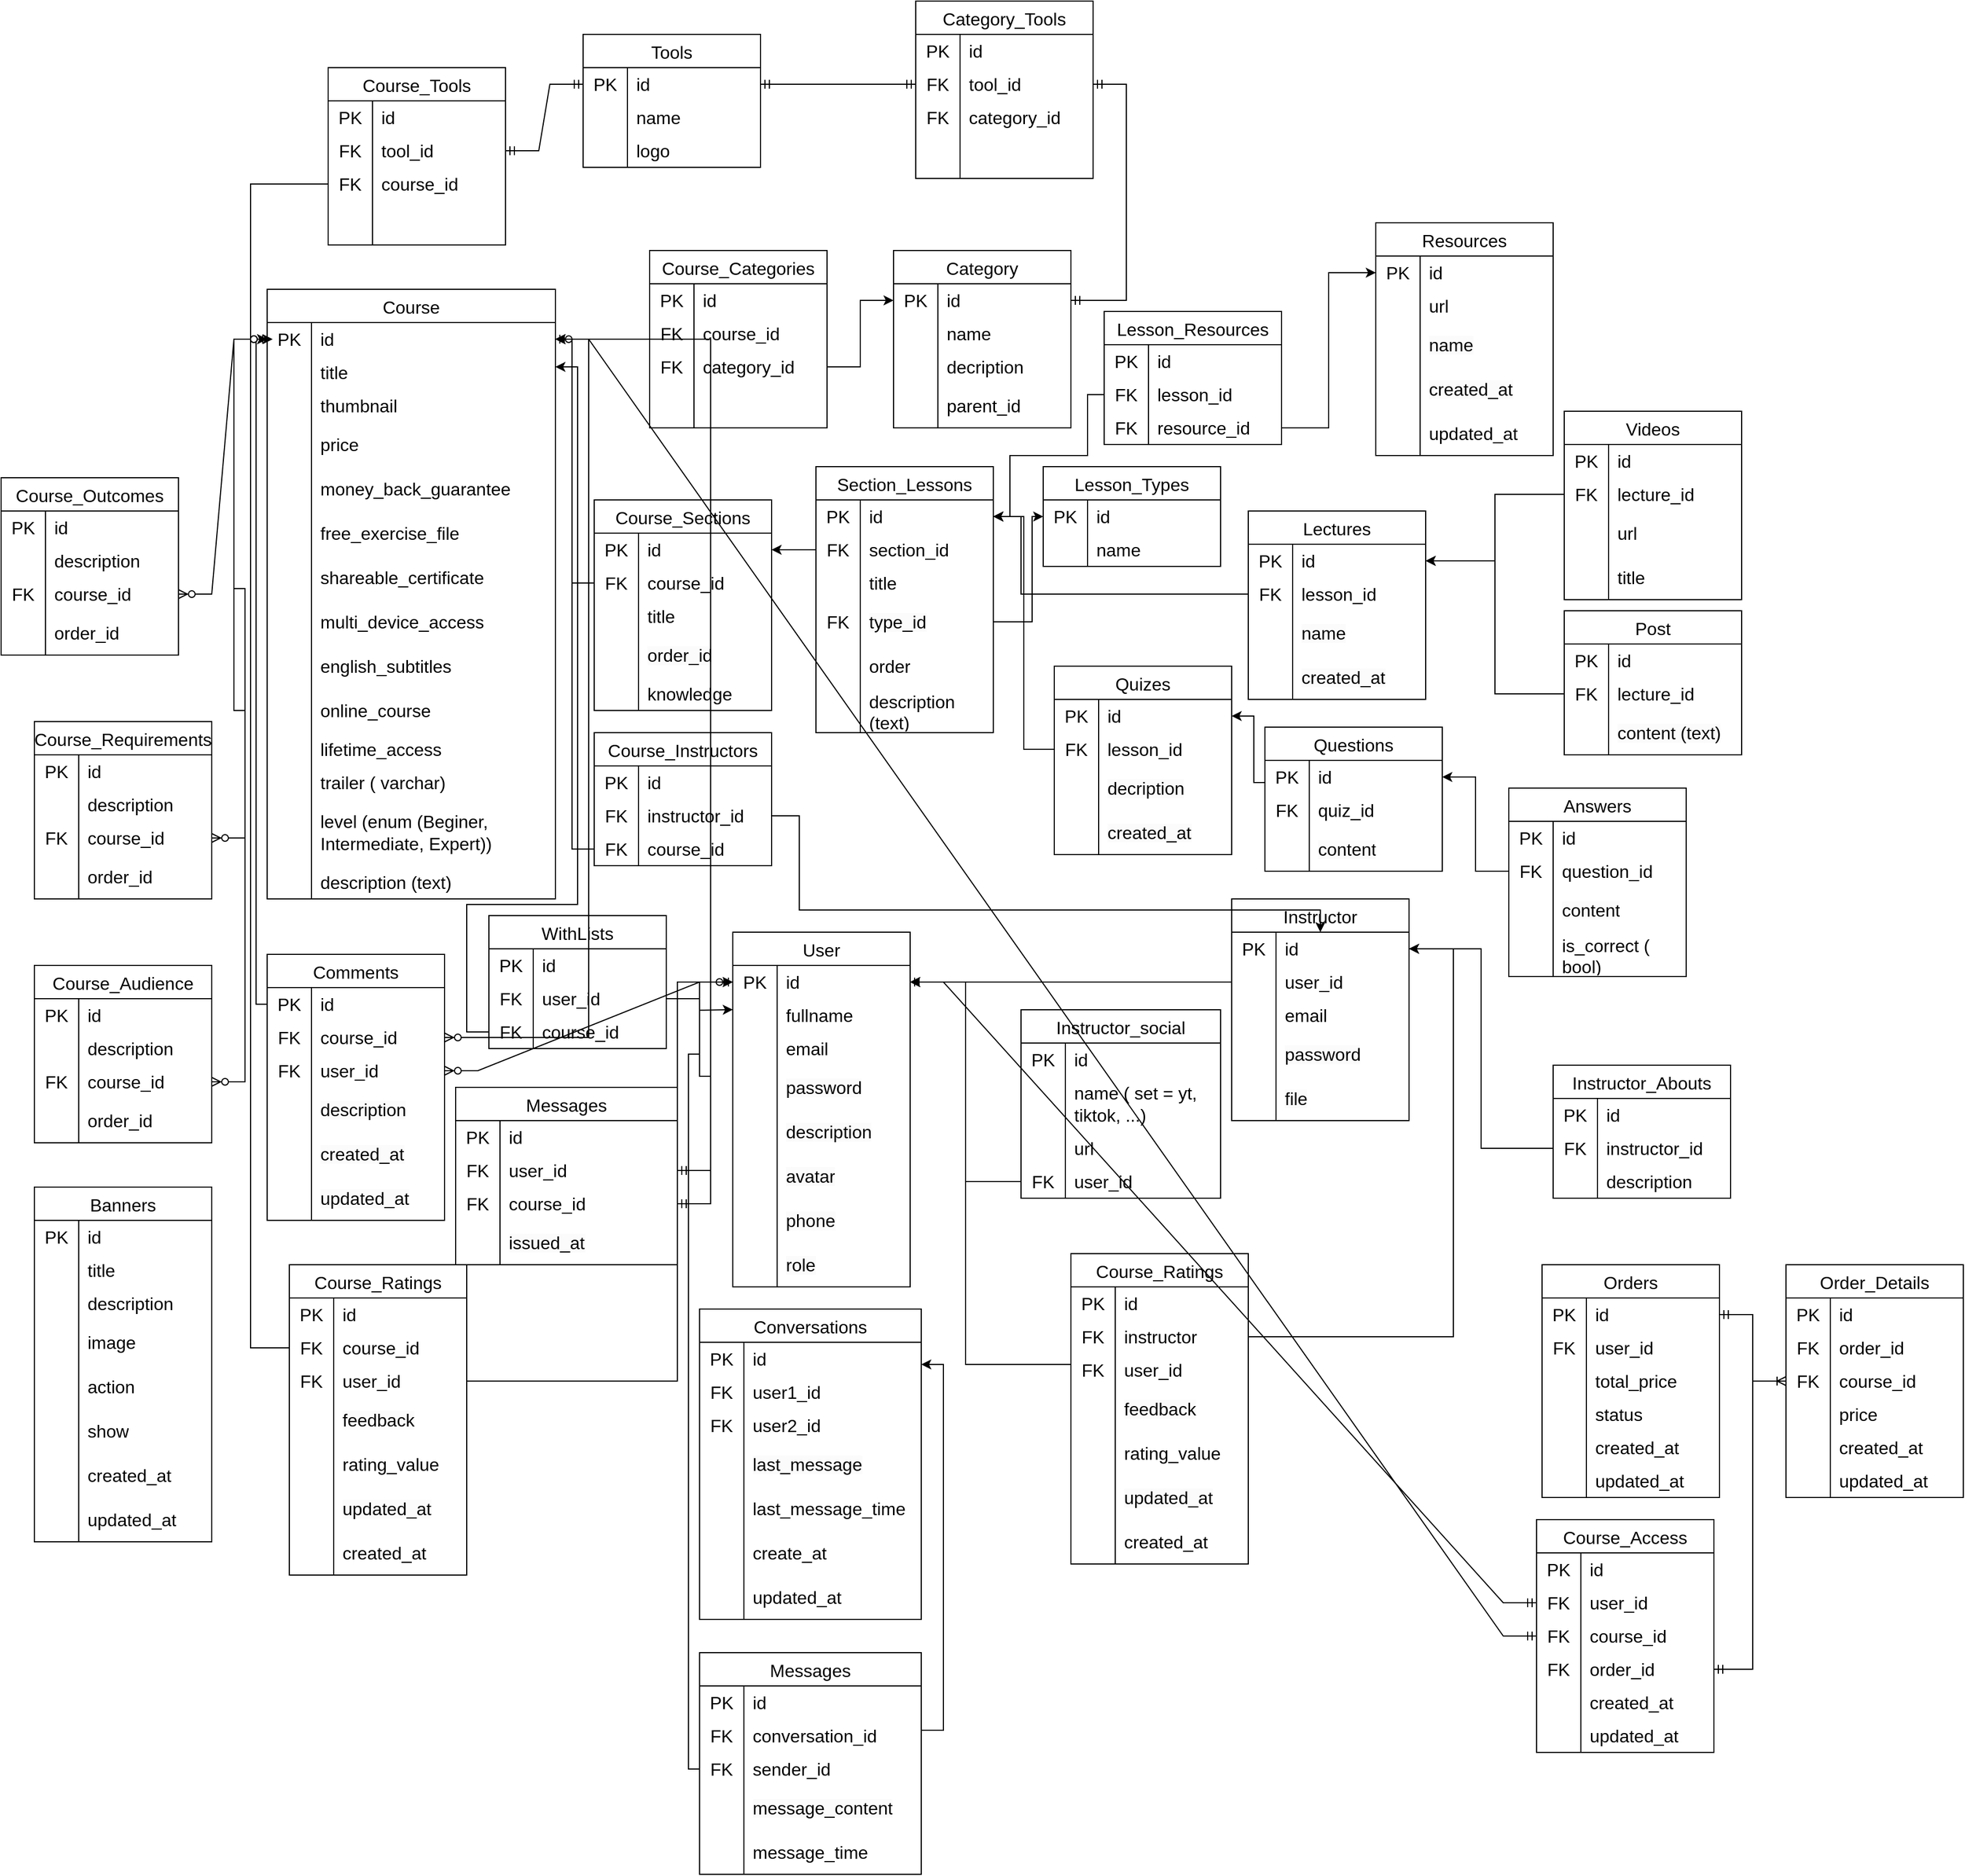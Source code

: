 <mxfile version="24.7.16">
  <diagram name="Trang-1" id="6W0UpyNHoblI5kqteama">
    <mxGraphModel dx="1352" dy="1714" grid="1" gridSize="10" guides="1" tooltips="1" connect="1" arrows="1" fold="1" page="1" pageScale="1" pageWidth="850" pageHeight="1100" math="0" shadow="0">
      <root>
        <mxCell id="0" />
        <mxCell id="1" parent="0" />
        <mxCell id="j18oVAxoRFeQK_d2ony4-1" value="Course" style="shape=table;startSize=30;container=1;collapsible=0;childLayout=tableLayout;fixedRows=1;rowLines=0;fontStyle=0;strokeColor=default;fontSize=16;" parent="1" vertex="1">
          <mxGeometry x="980" y="-100" width="260" height="550" as="geometry" />
        </mxCell>
        <mxCell id="j18oVAxoRFeQK_d2ony4-2" value="" style="shape=tableRow;horizontal=0;startSize=0;swimlaneHead=0;swimlaneBody=0;top=0;left=0;bottom=0;right=0;collapsible=0;dropTarget=0;fillColor=none;points=[[0,0.5],[1,0.5]];portConstraint=eastwest;strokeColor=inherit;fontSize=16;" parent="j18oVAxoRFeQK_d2ony4-1" vertex="1">
          <mxGeometry y="30" width="260" height="30" as="geometry" />
        </mxCell>
        <mxCell id="j18oVAxoRFeQK_d2ony4-3" value="PK" style="shape=partialRectangle;html=1;whiteSpace=wrap;connectable=0;fillColor=none;top=0;left=0;bottom=0;right=0;overflow=hidden;pointerEvents=1;strokeColor=inherit;fontSize=16;" parent="j18oVAxoRFeQK_d2ony4-2" vertex="1">
          <mxGeometry width="40" height="30" as="geometry">
            <mxRectangle width="40" height="30" as="alternateBounds" />
          </mxGeometry>
        </mxCell>
        <mxCell id="j18oVAxoRFeQK_d2ony4-4" value="id" style="shape=partialRectangle;html=1;whiteSpace=wrap;connectable=0;fillColor=none;top=0;left=0;bottom=0;right=0;align=left;spacingLeft=6;overflow=hidden;strokeColor=inherit;fontSize=16;" parent="j18oVAxoRFeQK_d2ony4-2" vertex="1">
          <mxGeometry x="40" width="220" height="30" as="geometry">
            <mxRectangle width="220" height="30" as="alternateBounds" />
          </mxGeometry>
        </mxCell>
        <mxCell id="j18oVAxoRFeQK_d2ony4-5" value="" style="shape=tableRow;horizontal=0;startSize=0;swimlaneHead=0;swimlaneBody=0;top=0;left=0;bottom=0;right=0;collapsible=0;dropTarget=0;fillColor=none;points=[[0,0.5],[1,0.5]];portConstraint=eastwest;strokeColor=inherit;fontSize=16;" parent="j18oVAxoRFeQK_d2ony4-1" vertex="1">
          <mxGeometry y="60" width="260" height="30" as="geometry" />
        </mxCell>
        <mxCell id="j18oVAxoRFeQK_d2ony4-6" value="" style="shape=partialRectangle;html=1;whiteSpace=wrap;connectable=0;fillColor=none;top=0;left=0;bottom=0;right=0;overflow=hidden;strokeColor=inherit;fontSize=16;" parent="j18oVAxoRFeQK_d2ony4-5" vertex="1">
          <mxGeometry width="40" height="30" as="geometry">
            <mxRectangle width="40" height="30" as="alternateBounds" />
          </mxGeometry>
        </mxCell>
        <mxCell id="j18oVAxoRFeQK_d2ony4-7" value="title&amp;nbsp;" style="shape=partialRectangle;html=1;whiteSpace=wrap;connectable=0;fillColor=none;top=0;left=0;bottom=0;right=0;align=left;spacingLeft=6;overflow=hidden;strokeColor=inherit;fontSize=16;" parent="j18oVAxoRFeQK_d2ony4-5" vertex="1">
          <mxGeometry x="40" width="220" height="30" as="geometry">
            <mxRectangle width="220" height="30" as="alternateBounds" />
          </mxGeometry>
        </mxCell>
        <mxCell id="j18oVAxoRFeQK_d2ony4-8" value="" style="shape=tableRow;horizontal=0;startSize=0;swimlaneHead=0;swimlaneBody=0;top=0;left=0;bottom=0;right=0;collapsible=0;dropTarget=0;fillColor=none;points=[[0,0.5],[1,0.5]];portConstraint=eastwest;strokeColor=inherit;fontSize=16;" parent="j18oVAxoRFeQK_d2ony4-1" vertex="1">
          <mxGeometry y="90" width="260" height="30" as="geometry" />
        </mxCell>
        <mxCell id="j18oVAxoRFeQK_d2ony4-9" value="" style="shape=partialRectangle;html=1;whiteSpace=wrap;connectable=0;fillColor=none;top=0;left=0;bottom=0;right=0;overflow=hidden;strokeColor=inherit;fontSize=16;" parent="j18oVAxoRFeQK_d2ony4-8" vertex="1">
          <mxGeometry width="40" height="30" as="geometry">
            <mxRectangle width="40" height="30" as="alternateBounds" />
          </mxGeometry>
        </mxCell>
        <mxCell id="j18oVAxoRFeQK_d2ony4-10" value="thumbnail" style="shape=partialRectangle;html=1;whiteSpace=wrap;connectable=0;fillColor=none;top=0;left=0;bottom=0;right=0;align=left;spacingLeft=6;overflow=hidden;strokeColor=inherit;fontSize=16;" parent="j18oVAxoRFeQK_d2ony4-8" vertex="1">
          <mxGeometry x="40" width="220" height="30" as="geometry">
            <mxRectangle width="220" height="30" as="alternateBounds" />
          </mxGeometry>
        </mxCell>
        <mxCell id="j18oVAxoRFeQK_d2ony4-11" value="" style="shape=tableRow;horizontal=0;startSize=0;swimlaneHead=0;swimlaneBody=0;top=0;left=0;bottom=0;right=0;collapsible=0;dropTarget=0;fillColor=none;points=[[0,0.5],[1,0.5]];portConstraint=eastwest;strokeColor=inherit;fontSize=16;" parent="j18oVAxoRFeQK_d2ony4-1" vertex="1">
          <mxGeometry y="120" width="260" height="40" as="geometry" />
        </mxCell>
        <mxCell id="j18oVAxoRFeQK_d2ony4-12" value="" style="shape=partialRectangle;html=1;whiteSpace=wrap;connectable=0;fillColor=none;top=0;left=0;bottom=0;right=0;overflow=hidden;strokeColor=inherit;fontSize=16;" parent="j18oVAxoRFeQK_d2ony4-11" vertex="1">
          <mxGeometry width="40" height="40" as="geometry">
            <mxRectangle width="40" height="40" as="alternateBounds" />
          </mxGeometry>
        </mxCell>
        <mxCell id="j18oVAxoRFeQK_d2ony4-13" value="price" style="shape=partialRectangle;html=1;whiteSpace=wrap;connectable=0;fillColor=none;top=0;left=0;bottom=0;right=0;align=left;spacingLeft=6;overflow=hidden;strokeColor=inherit;fontSize=16;" parent="j18oVAxoRFeQK_d2ony4-11" vertex="1">
          <mxGeometry x="40" width="220" height="40" as="geometry">
            <mxRectangle width="220" height="40" as="alternateBounds" />
          </mxGeometry>
        </mxCell>
        <mxCell id="j18oVAxoRFeQK_d2ony4-14" value="" style="shape=tableRow;horizontal=0;startSize=0;swimlaneHead=0;swimlaneBody=0;top=0;left=0;bottom=0;right=0;collapsible=0;dropTarget=0;fillColor=none;points=[[0,0.5],[1,0.5]];portConstraint=eastwest;strokeColor=inherit;fontSize=16;" parent="j18oVAxoRFeQK_d2ony4-1" vertex="1">
          <mxGeometry y="160" width="260" height="40" as="geometry" />
        </mxCell>
        <mxCell id="j18oVAxoRFeQK_d2ony4-15" value="" style="shape=partialRectangle;html=1;whiteSpace=wrap;connectable=0;fillColor=none;top=0;left=0;bottom=0;right=0;overflow=hidden;strokeColor=inherit;fontSize=16;" parent="j18oVAxoRFeQK_d2ony4-14" vertex="1">
          <mxGeometry width="40" height="40" as="geometry">
            <mxRectangle width="40" height="40" as="alternateBounds" />
          </mxGeometry>
        </mxCell>
        <mxCell id="j18oVAxoRFeQK_d2ony4-16" value="money_back_guarantee" style="shape=partialRectangle;html=1;whiteSpace=wrap;connectable=0;fillColor=none;top=0;left=0;bottom=0;right=0;align=left;spacingLeft=6;overflow=hidden;strokeColor=inherit;fontSize=16;" parent="j18oVAxoRFeQK_d2ony4-14" vertex="1">
          <mxGeometry x="40" width="220" height="40" as="geometry">
            <mxRectangle width="220" height="40" as="alternateBounds" />
          </mxGeometry>
        </mxCell>
        <mxCell id="j18oVAxoRFeQK_d2ony4-17" value="" style="shape=tableRow;horizontal=0;startSize=0;swimlaneHead=0;swimlaneBody=0;top=0;left=0;bottom=0;right=0;collapsible=0;dropTarget=0;fillColor=none;points=[[0,0.5],[1,0.5]];portConstraint=eastwest;strokeColor=inherit;fontSize=16;" parent="j18oVAxoRFeQK_d2ony4-1" vertex="1">
          <mxGeometry y="200" width="260" height="40" as="geometry" />
        </mxCell>
        <mxCell id="j18oVAxoRFeQK_d2ony4-18" value="" style="shape=partialRectangle;html=1;whiteSpace=wrap;connectable=0;fillColor=none;top=0;left=0;bottom=0;right=0;overflow=hidden;strokeColor=inherit;fontSize=16;" parent="j18oVAxoRFeQK_d2ony4-17" vertex="1">
          <mxGeometry width="40" height="40" as="geometry">
            <mxRectangle width="40" height="40" as="alternateBounds" />
          </mxGeometry>
        </mxCell>
        <mxCell id="j18oVAxoRFeQK_d2ony4-19" value="free_exercise_file" style="shape=partialRectangle;html=1;whiteSpace=wrap;connectable=0;fillColor=none;top=0;left=0;bottom=0;right=0;align=left;spacingLeft=6;overflow=hidden;strokeColor=inherit;fontSize=16;" parent="j18oVAxoRFeQK_d2ony4-17" vertex="1">
          <mxGeometry x="40" width="220" height="40" as="geometry">
            <mxRectangle width="220" height="40" as="alternateBounds" />
          </mxGeometry>
        </mxCell>
        <mxCell id="j18oVAxoRFeQK_d2ony4-20" value="" style="shape=tableRow;horizontal=0;startSize=0;swimlaneHead=0;swimlaneBody=0;top=0;left=0;bottom=0;right=0;collapsible=0;dropTarget=0;fillColor=none;points=[[0,0.5],[1,0.5]];portConstraint=eastwest;strokeColor=inherit;fontSize=16;" parent="j18oVAxoRFeQK_d2ony4-1" vertex="1">
          <mxGeometry y="240" width="260" height="40" as="geometry" />
        </mxCell>
        <mxCell id="j18oVAxoRFeQK_d2ony4-21" value="" style="shape=partialRectangle;html=1;whiteSpace=wrap;connectable=0;fillColor=none;top=0;left=0;bottom=0;right=0;overflow=hidden;strokeColor=inherit;fontSize=16;" parent="j18oVAxoRFeQK_d2ony4-20" vertex="1">
          <mxGeometry width="40" height="40" as="geometry">
            <mxRectangle width="40" height="40" as="alternateBounds" />
          </mxGeometry>
        </mxCell>
        <mxCell id="j18oVAxoRFeQK_d2ony4-22" value="shareable_certificate" style="shape=partialRectangle;html=1;whiteSpace=wrap;connectable=0;fillColor=none;top=0;left=0;bottom=0;right=0;align=left;spacingLeft=6;overflow=hidden;strokeColor=inherit;fontSize=16;" parent="j18oVAxoRFeQK_d2ony4-20" vertex="1">
          <mxGeometry x="40" width="220" height="40" as="geometry">
            <mxRectangle width="220" height="40" as="alternateBounds" />
          </mxGeometry>
        </mxCell>
        <mxCell id="j18oVAxoRFeQK_d2ony4-23" value="" style="shape=tableRow;horizontal=0;startSize=0;swimlaneHead=0;swimlaneBody=0;top=0;left=0;bottom=0;right=0;collapsible=0;dropTarget=0;fillColor=none;points=[[0,0.5],[1,0.5]];portConstraint=eastwest;strokeColor=inherit;fontSize=16;" parent="j18oVAxoRFeQK_d2ony4-1" vertex="1">
          <mxGeometry y="280" width="260" height="40" as="geometry" />
        </mxCell>
        <mxCell id="j18oVAxoRFeQK_d2ony4-24" value="" style="shape=partialRectangle;html=1;whiteSpace=wrap;connectable=0;fillColor=none;top=0;left=0;bottom=0;right=0;overflow=hidden;strokeColor=inherit;fontSize=16;" parent="j18oVAxoRFeQK_d2ony4-23" vertex="1">
          <mxGeometry width="40" height="40" as="geometry">
            <mxRectangle width="40" height="40" as="alternateBounds" />
          </mxGeometry>
        </mxCell>
        <mxCell id="j18oVAxoRFeQK_d2ony4-25" value="multi_device_access" style="shape=partialRectangle;html=1;whiteSpace=wrap;connectable=0;fillColor=none;top=0;left=0;bottom=0;right=0;align=left;spacingLeft=6;overflow=hidden;strokeColor=inherit;fontSize=16;" parent="j18oVAxoRFeQK_d2ony4-23" vertex="1">
          <mxGeometry x="40" width="220" height="40" as="geometry">
            <mxRectangle width="220" height="40" as="alternateBounds" />
          </mxGeometry>
        </mxCell>
        <mxCell id="j18oVAxoRFeQK_d2ony4-26" value="" style="shape=tableRow;horizontal=0;startSize=0;swimlaneHead=0;swimlaneBody=0;top=0;left=0;bottom=0;right=0;collapsible=0;dropTarget=0;fillColor=none;points=[[0,0.5],[1,0.5]];portConstraint=eastwest;strokeColor=inherit;fontSize=16;" parent="j18oVAxoRFeQK_d2ony4-1" vertex="1">
          <mxGeometry y="320" width="260" height="40" as="geometry" />
        </mxCell>
        <mxCell id="j18oVAxoRFeQK_d2ony4-27" value="" style="shape=partialRectangle;html=1;whiteSpace=wrap;connectable=0;fillColor=none;top=0;left=0;bottom=0;right=0;overflow=hidden;strokeColor=inherit;fontSize=16;" parent="j18oVAxoRFeQK_d2ony4-26" vertex="1">
          <mxGeometry width="40" height="40" as="geometry">
            <mxRectangle width="40" height="40" as="alternateBounds" />
          </mxGeometry>
        </mxCell>
        <mxCell id="j18oVAxoRFeQK_d2ony4-28" value="english_subtitles" style="shape=partialRectangle;html=1;whiteSpace=wrap;connectable=0;fillColor=none;top=0;left=0;bottom=0;right=0;align=left;spacingLeft=6;overflow=hidden;strokeColor=inherit;fontSize=16;" parent="j18oVAxoRFeQK_d2ony4-26" vertex="1">
          <mxGeometry x="40" width="220" height="40" as="geometry">
            <mxRectangle width="220" height="40" as="alternateBounds" />
          </mxGeometry>
        </mxCell>
        <mxCell id="j18oVAxoRFeQK_d2ony4-29" value="" style="shape=tableRow;horizontal=0;startSize=0;swimlaneHead=0;swimlaneBody=0;top=0;left=0;bottom=0;right=0;collapsible=0;dropTarget=0;fillColor=none;points=[[0,0.5],[1,0.5]];portConstraint=eastwest;strokeColor=inherit;fontSize=16;" parent="j18oVAxoRFeQK_d2ony4-1" vertex="1">
          <mxGeometry y="360" width="260" height="40" as="geometry" />
        </mxCell>
        <mxCell id="j18oVAxoRFeQK_d2ony4-30" value="" style="shape=partialRectangle;html=1;whiteSpace=wrap;connectable=0;fillColor=none;top=0;left=0;bottom=0;right=0;overflow=hidden;strokeColor=inherit;fontSize=16;" parent="j18oVAxoRFeQK_d2ony4-29" vertex="1">
          <mxGeometry width="40" height="40" as="geometry">
            <mxRectangle width="40" height="40" as="alternateBounds" />
          </mxGeometry>
        </mxCell>
        <mxCell id="j18oVAxoRFeQK_d2ony4-31" value="online_course" style="shape=partialRectangle;html=1;whiteSpace=wrap;connectable=0;fillColor=none;top=0;left=0;bottom=0;right=0;align=left;spacingLeft=6;overflow=hidden;strokeColor=inherit;fontSize=16;" parent="j18oVAxoRFeQK_d2ony4-29" vertex="1">
          <mxGeometry x="40" width="220" height="40" as="geometry">
            <mxRectangle width="220" height="40" as="alternateBounds" />
          </mxGeometry>
        </mxCell>
        <mxCell id="j18oVAxoRFeQK_d2ony4-32" value="" style="shape=tableRow;horizontal=0;startSize=0;swimlaneHead=0;swimlaneBody=0;top=0;left=0;bottom=0;right=0;collapsible=0;dropTarget=0;fillColor=none;points=[[0,0.5],[1,0.5]];portConstraint=eastwest;strokeColor=inherit;fontSize=16;" parent="j18oVAxoRFeQK_d2ony4-1" vertex="1">
          <mxGeometry y="400" width="260" height="30" as="geometry" />
        </mxCell>
        <mxCell id="j18oVAxoRFeQK_d2ony4-33" value="" style="shape=partialRectangle;html=1;whiteSpace=wrap;connectable=0;fillColor=none;top=0;left=0;bottom=0;right=0;overflow=hidden;strokeColor=inherit;fontSize=16;" parent="j18oVAxoRFeQK_d2ony4-32" vertex="1">
          <mxGeometry width="40" height="30" as="geometry">
            <mxRectangle width="40" height="30" as="alternateBounds" />
          </mxGeometry>
        </mxCell>
        <mxCell id="j18oVAxoRFeQK_d2ony4-34" value="lifetime_access" style="shape=partialRectangle;html=1;whiteSpace=wrap;connectable=0;fillColor=none;top=0;left=0;bottom=0;right=0;align=left;spacingLeft=6;overflow=hidden;strokeColor=inherit;fontSize=16;" parent="j18oVAxoRFeQK_d2ony4-32" vertex="1">
          <mxGeometry x="40" width="220" height="30" as="geometry">
            <mxRectangle width="220" height="30" as="alternateBounds" />
          </mxGeometry>
        </mxCell>
        <mxCell id="j18oVAxoRFeQK_d2ony4-35" value="" style="shape=tableRow;horizontal=0;startSize=0;swimlaneHead=0;swimlaneBody=0;top=0;left=0;bottom=0;right=0;collapsible=0;dropTarget=0;fillColor=none;points=[[0,0.5],[1,0.5]];portConstraint=eastwest;strokeColor=inherit;fontSize=16;" parent="j18oVAxoRFeQK_d2ony4-1" vertex="1">
          <mxGeometry y="430" width="260" height="30" as="geometry" />
        </mxCell>
        <mxCell id="j18oVAxoRFeQK_d2ony4-36" value="" style="shape=partialRectangle;html=1;whiteSpace=wrap;connectable=0;fillColor=none;top=0;left=0;bottom=0;right=0;overflow=hidden;strokeColor=inherit;fontSize=16;" parent="j18oVAxoRFeQK_d2ony4-35" vertex="1">
          <mxGeometry width="40" height="30" as="geometry">
            <mxRectangle width="40" height="30" as="alternateBounds" />
          </mxGeometry>
        </mxCell>
        <mxCell id="j18oVAxoRFeQK_d2ony4-37" value="trailer ( varchar)" style="shape=partialRectangle;html=1;whiteSpace=wrap;connectable=0;fillColor=none;top=0;left=0;bottom=0;right=0;align=left;spacingLeft=6;overflow=hidden;strokeColor=inherit;fontSize=16;" parent="j18oVAxoRFeQK_d2ony4-35" vertex="1">
          <mxGeometry x="40" width="220" height="30" as="geometry">
            <mxRectangle width="220" height="30" as="alternateBounds" />
          </mxGeometry>
        </mxCell>
        <mxCell id="j18oVAxoRFeQK_d2ony4-38" value="" style="shape=tableRow;horizontal=0;startSize=0;swimlaneHead=0;swimlaneBody=0;top=0;left=0;bottom=0;right=0;collapsible=0;dropTarget=0;fillColor=none;points=[[0,0.5],[1,0.5]];portConstraint=eastwest;strokeColor=inherit;fontSize=16;" parent="j18oVAxoRFeQK_d2ony4-1" vertex="1">
          <mxGeometry y="460" width="260" height="60" as="geometry" />
        </mxCell>
        <mxCell id="j18oVAxoRFeQK_d2ony4-39" value="" style="shape=partialRectangle;html=1;whiteSpace=wrap;connectable=0;fillColor=none;top=0;left=0;bottom=0;right=0;overflow=hidden;strokeColor=inherit;fontSize=16;" parent="j18oVAxoRFeQK_d2ony4-38" vertex="1">
          <mxGeometry width="40" height="60" as="geometry">
            <mxRectangle width="40" height="60" as="alternateBounds" />
          </mxGeometry>
        </mxCell>
        <mxCell id="j18oVAxoRFeQK_d2ony4-40" value="level (enum (Beginer,&amp;nbsp;&lt;div&gt;&lt;span&gt;&lt;/span&gt;&lt;span&gt;&lt;/span&gt;&lt;span style=&quot;white-space-collapse: preserve;&quot;&gt;Intermediate, &lt;/span&gt;&lt;span&gt;&lt;/span&gt;&lt;span&gt;&lt;/span&gt;&lt;span style=&quot;white-space-collapse: preserve;&quot;&gt;Expert&lt;/span&gt;))&lt;/div&gt;" style="shape=partialRectangle;html=1;whiteSpace=wrap;connectable=0;fillColor=none;top=0;left=0;bottom=0;right=0;align=left;spacingLeft=6;overflow=hidden;strokeColor=inherit;fontSize=16;" parent="j18oVAxoRFeQK_d2ony4-38" vertex="1">
          <mxGeometry x="40" width="220" height="60" as="geometry">
            <mxRectangle width="220" height="60" as="alternateBounds" />
          </mxGeometry>
        </mxCell>
        <mxCell id="kgag-Mx8ae9QnD5yazCb-52" value="" style="shape=tableRow;horizontal=0;startSize=0;swimlaneHead=0;swimlaneBody=0;top=0;left=0;bottom=0;right=0;collapsible=0;dropTarget=0;fillColor=none;points=[[0,0.5],[1,0.5]];portConstraint=eastwest;strokeColor=inherit;fontSize=16;" parent="j18oVAxoRFeQK_d2ony4-1" vertex="1">
          <mxGeometry y="520" width="260" height="30" as="geometry" />
        </mxCell>
        <mxCell id="kgag-Mx8ae9QnD5yazCb-53" value="" style="shape=partialRectangle;html=1;whiteSpace=wrap;connectable=0;fillColor=none;top=0;left=0;bottom=0;right=0;overflow=hidden;strokeColor=inherit;fontSize=16;" parent="kgag-Mx8ae9QnD5yazCb-52" vertex="1">
          <mxGeometry width="40" height="30" as="geometry">
            <mxRectangle width="40" height="30" as="alternateBounds" />
          </mxGeometry>
        </mxCell>
        <mxCell id="kgag-Mx8ae9QnD5yazCb-54" value="description (text)" style="shape=partialRectangle;html=1;whiteSpace=wrap;connectable=0;fillColor=none;top=0;left=0;bottom=0;right=0;align=left;spacingLeft=6;overflow=hidden;strokeColor=inherit;fontSize=16;" parent="kgag-Mx8ae9QnD5yazCb-52" vertex="1">
          <mxGeometry x="40" width="220" height="30" as="geometry">
            <mxRectangle width="220" height="30" as="alternateBounds" />
          </mxGeometry>
        </mxCell>
        <mxCell id="j18oVAxoRFeQK_d2ony4-52" value="Category" style="shape=table;startSize=30;container=1;collapsible=0;childLayout=tableLayout;fixedRows=1;rowLines=0;fontStyle=0;strokeColor=default;fontSize=16;" parent="1" vertex="1">
          <mxGeometry x="1545" y="-135" width="160" height="160" as="geometry" />
        </mxCell>
        <mxCell id="j18oVAxoRFeQK_d2ony4-53" value="" style="shape=tableRow;horizontal=0;startSize=0;swimlaneHead=0;swimlaneBody=0;top=0;left=0;bottom=0;right=0;collapsible=0;dropTarget=0;fillColor=none;points=[[0,0.5],[1,0.5]];portConstraint=eastwest;strokeColor=inherit;fontSize=16;" parent="j18oVAxoRFeQK_d2ony4-52" vertex="1">
          <mxGeometry y="30" width="160" height="30" as="geometry" />
        </mxCell>
        <mxCell id="j18oVAxoRFeQK_d2ony4-54" value="PK" style="shape=partialRectangle;html=1;whiteSpace=wrap;connectable=0;fillColor=none;top=0;left=0;bottom=0;right=0;overflow=hidden;pointerEvents=1;strokeColor=inherit;fontSize=16;" parent="j18oVAxoRFeQK_d2ony4-53" vertex="1">
          <mxGeometry width="40" height="30" as="geometry">
            <mxRectangle width="40" height="30" as="alternateBounds" />
          </mxGeometry>
        </mxCell>
        <mxCell id="j18oVAxoRFeQK_d2ony4-55" value="id" style="shape=partialRectangle;html=1;whiteSpace=wrap;connectable=0;fillColor=none;top=0;left=0;bottom=0;right=0;align=left;spacingLeft=6;overflow=hidden;strokeColor=inherit;fontSize=16;" parent="j18oVAxoRFeQK_d2ony4-53" vertex="1">
          <mxGeometry x="40" width="120" height="30" as="geometry">
            <mxRectangle width="120" height="30" as="alternateBounds" />
          </mxGeometry>
        </mxCell>
        <mxCell id="j18oVAxoRFeQK_d2ony4-56" value="" style="shape=tableRow;horizontal=0;startSize=0;swimlaneHead=0;swimlaneBody=0;top=0;left=0;bottom=0;right=0;collapsible=0;dropTarget=0;fillColor=none;points=[[0,0.5],[1,0.5]];portConstraint=eastwest;strokeColor=inherit;fontSize=16;" parent="j18oVAxoRFeQK_d2ony4-52" vertex="1">
          <mxGeometry y="60" width="160" height="30" as="geometry" />
        </mxCell>
        <mxCell id="j18oVAxoRFeQK_d2ony4-57" value="" style="shape=partialRectangle;html=1;whiteSpace=wrap;connectable=0;fillColor=none;top=0;left=0;bottom=0;right=0;overflow=hidden;strokeColor=inherit;fontSize=16;" parent="j18oVAxoRFeQK_d2ony4-56" vertex="1">
          <mxGeometry width="40" height="30" as="geometry">
            <mxRectangle width="40" height="30" as="alternateBounds" />
          </mxGeometry>
        </mxCell>
        <mxCell id="j18oVAxoRFeQK_d2ony4-58" value="name" style="shape=partialRectangle;html=1;whiteSpace=wrap;connectable=0;fillColor=none;top=0;left=0;bottom=0;right=0;align=left;spacingLeft=6;overflow=hidden;strokeColor=inherit;fontSize=16;" parent="j18oVAxoRFeQK_d2ony4-56" vertex="1">
          <mxGeometry x="40" width="120" height="30" as="geometry">
            <mxRectangle width="120" height="30" as="alternateBounds" />
          </mxGeometry>
        </mxCell>
        <mxCell id="j18oVAxoRFeQK_d2ony4-59" value="" style="shape=tableRow;horizontal=0;startSize=0;swimlaneHead=0;swimlaneBody=0;top=0;left=0;bottom=0;right=0;collapsible=0;dropTarget=0;fillColor=none;points=[[0,0.5],[1,0.5]];portConstraint=eastwest;strokeColor=inherit;fontSize=16;" parent="j18oVAxoRFeQK_d2ony4-52" vertex="1">
          <mxGeometry y="90" width="160" height="30" as="geometry" />
        </mxCell>
        <mxCell id="j18oVAxoRFeQK_d2ony4-60" value="" style="shape=partialRectangle;html=1;whiteSpace=wrap;connectable=0;fillColor=none;top=0;left=0;bottom=0;right=0;overflow=hidden;strokeColor=inherit;fontSize=16;" parent="j18oVAxoRFeQK_d2ony4-59" vertex="1">
          <mxGeometry width="40" height="30" as="geometry">
            <mxRectangle width="40" height="30" as="alternateBounds" />
          </mxGeometry>
        </mxCell>
        <mxCell id="j18oVAxoRFeQK_d2ony4-61" value="decription" style="shape=partialRectangle;html=1;whiteSpace=wrap;connectable=0;fillColor=none;top=0;left=0;bottom=0;right=0;align=left;spacingLeft=6;overflow=hidden;strokeColor=inherit;fontSize=16;" parent="j18oVAxoRFeQK_d2ony4-59" vertex="1">
          <mxGeometry x="40" width="120" height="30" as="geometry">
            <mxRectangle width="120" height="30" as="alternateBounds" />
          </mxGeometry>
        </mxCell>
        <mxCell id="j18oVAxoRFeQK_d2ony4-62" value="" style="shape=tableRow;horizontal=0;startSize=0;swimlaneHead=0;swimlaneBody=0;top=0;left=0;bottom=0;right=0;collapsible=0;dropTarget=0;fillColor=none;points=[[0,0.5],[1,0.5]];portConstraint=eastwest;strokeColor=inherit;fontSize=16;" parent="j18oVAxoRFeQK_d2ony4-52" vertex="1">
          <mxGeometry y="120" width="160" height="40" as="geometry" />
        </mxCell>
        <mxCell id="j18oVAxoRFeQK_d2ony4-63" value="" style="shape=partialRectangle;html=1;whiteSpace=wrap;connectable=0;fillColor=none;top=0;left=0;bottom=0;right=0;overflow=hidden;strokeColor=inherit;fontSize=16;" parent="j18oVAxoRFeQK_d2ony4-62" vertex="1">
          <mxGeometry width="40" height="40" as="geometry">
            <mxRectangle width="40" height="40" as="alternateBounds" />
          </mxGeometry>
        </mxCell>
        <mxCell id="j18oVAxoRFeQK_d2ony4-64" value="parent_id" style="shape=partialRectangle;html=1;whiteSpace=wrap;connectable=0;fillColor=none;top=0;left=0;bottom=0;right=0;align=left;spacingLeft=6;overflow=hidden;strokeColor=inherit;fontSize=16;" parent="j18oVAxoRFeQK_d2ony4-62" vertex="1">
          <mxGeometry x="40" width="120" height="40" as="geometry">
            <mxRectangle width="120" height="40" as="alternateBounds" />
          </mxGeometry>
        </mxCell>
        <mxCell id="j18oVAxoRFeQK_d2ony4-65" style="edgeStyle=orthogonalEdgeStyle;rounded=0;orthogonalLoop=1;jettySize=auto;html=1;" parent="1" source="j18oVAxoRFeQK_d2ony4-66" target="j18oVAxoRFeQK_d2ony4-2" edge="1">
          <mxGeometry relative="1" as="geometry" />
        </mxCell>
        <mxCell id="j18oVAxoRFeQK_d2ony4-66" value="Course_Categories" style="shape=table;startSize=30;container=1;collapsible=0;childLayout=tableLayout;fixedRows=1;rowLines=0;fontStyle=0;strokeColor=default;fontSize=16;" parent="1" vertex="1">
          <mxGeometry x="1325" y="-135" width="160" height="160" as="geometry" />
        </mxCell>
        <mxCell id="j18oVAxoRFeQK_d2ony4-67" value="" style="shape=tableRow;horizontal=0;startSize=0;swimlaneHead=0;swimlaneBody=0;top=0;left=0;bottom=0;right=0;collapsible=0;dropTarget=0;fillColor=none;points=[[0,0.5],[1,0.5]];portConstraint=eastwest;strokeColor=inherit;fontSize=16;" parent="j18oVAxoRFeQK_d2ony4-66" vertex="1">
          <mxGeometry y="30" width="160" height="30" as="geometry" />
        </mxCell>
        <mxCell id="j18oVAxoRFeQK_d2ony4-68" value="PK" style="shape=partialRectangle;html=1;whiteSpace=wrap;connectable=0;fillColor=none;top=0;left=0;bottom=0;right=0;overflow=hidden;pointerEvents=1;strokeColor=inherit;fontSize=16;" parent="j18oVAxoRFeQK_d2ony4-67" vertex="1">
          <mxGeometry width="40" height="30" as="geometry">
            <mxRectangle width="40" height="30" as="alternateBounds" />
          </mxGeometry>
        </mxCell>
        <mxCell id="j18oVAxoRFeQK_d2ony4-69" value="id" style="shape=partialRectangle;html=1;whiteSpace=wrap;connectable=0;fillColor=none;top=0;left=0;bottom=0;right=0;align=left;spacingLeft=6;overflow=hidden;strokeColor=inherit;fontSize=16;" parent="j18oVAxoRFeQK_d2ony4-67" vertex="1">
          <mxGeometry x="40" width="120" height="30" as="geometry">
            <mxRectangle width="120" height="30" as="alternateBounds" />
          </mxGeometry>
        </mxCell>
        <mxCell id="j18oVAxoRFeQK_d2ony4-70" value="" style="shape=tableRow;horizontal=0;startSize=0;swimlaneHead=0;swimlaneBody=0;top=0;left=0;bottom=0;right=0;collapsible=0;dropTarget=0;fillColor=none;points=[[0,0.5],[1,0.5]];portConstraint=eastwest;strokeColor=inherit;fontSize=16;" parent="j18oVAxoRFeQK_d2ony4-66" vertex="1">
          <mxGeometry y="60" width="160" height="30" as="geometry" />
        </mxCell>
        <mxCell id="j18oVAxoRFeQK_d2ony4-71" value="FK" style="shape=partialRectangle;html=1;whiteSpace=wrap;connectable=0;fillColor=none;top=0;left=0;bottom=0;right=0;overflow=hidden;strokeColor=inherit;fontSize=16;" parent="j18oVAxoRFeQK_d2ony4-70" vertex="1">
          <mxGeometry width="40" height="30" as="geometry">
            <mxRectangle width="40" height="30" as="alternateBounds" />
          </mxGeometry>
        </mxCell>
        <mxCell id="j18oVAxoRFeQK_d2ony4-72" value="course_id" style="shape=partialRectangle;html=1;whiteSpace=wrap;connectable=0;fillColor=none;top=0;left=0;bottom=0;right=0;align=left;spacingLeft=6;overflow=hidden;strokeColor=inherit;fontSize=16;" parent="j18oVAxoRFeQK_d2ony4-70" vertex="1">
          <mxGeometry x="40" width="120" height="30" as="geometry">
            <mxRectangle width="120" height="30" as="alternateBounds" />
          </mxGeometry>
        </mxCell>
        <mxCell id="j18oVAxoRFeQK_d2ony4-73" value="" style="shape=tableRow;horizontal=0;startSize=0;swimlaneHead=0;swimlaneBody=0;top=0;left=0;bottom=0;right=0;collapsible=0;dropTarget=0;fillColor=none;points=[[0,0.5],[1,0.5]];portConstraint=eastwest;strokeColor=inherit;fontSize=16;" parent="j18oVAxoRFeQK_d2ony4-66" vertex="1">
          <mxGeometry y="90" width="160" height="30" as="geometry" />
        </mxCell>
        <mxCell id="j18oVAxoRFeQK_d2ony4-74" value="FK" style="shape=partialRectangle;html=1;whiteSpace=wrap;connectable=0;fillColor=none;top=0;left=0;bottom=0;right=0;overflow=hidden;strokeColor=inherit;fontSize=16;" parent="j18oVAxoRFeQK_d2ony4-73" vertex="1">
          <mxGeometry width="40" height="30" as="geometry">
            <mxRectangle width="40" height="30" as="alternateBounds" />
          </mxGeometry>
        </mxCell>
        <mxCell id="j18oVAxoRFeQK_d2ony4-75" value="category_id" style="shape=partialRectangle;html=1;whiteSpace=wrap;connectable=0;fillColor=none;top=0;left=0;bottom=0;right=0;align=left;spacingLeft=6;overflow=hidden;strokeColor=inherit;fontSize=16;" parent="j18oVAxoRFeQK_d2ony4-73" vertex="1">
          <mxGeometry x="40" width="120" height="30" as="geometry">
            <mxRectangle width="120" height="30" as="alternateBounds" />
          </mxGeometry>
        </mxCell>
        <mxCell id="j18oVAxoRFeQK_d2ony4-76" value="" style="shape=tableRow;horizontal=0;startSize=0;swimlaneHead=0;swimlaneBody=0;top=0;left=0;bottom=0;right=0;collapsible=0;dropTarget=0;fillColor=none;points=[[0,0.5],[1,0.5]];portConstraint=eastwest;strokeColor=inherit;fontSize=16;" parent="j18oVAxoRFeQK_d2ony4-66" vertex="1">
          <mxGeometry y="120" width="160" height="40" as="geometry" />
        </mxCell>
        <mxCell id="j18oVAxoRFeQK_d2ony4-77" value="" style="shape=partialRectangle;html=1;whiteSpace=wrap;connectable=0;fillColor=none;top=0;left=0;bottom=0;right=0;overflow=hidden;strokeColor=inherit;fontSize=16;" parent="j18oVAxoRFeQK_d2ony4-76" vertex="1">
          <mxGeometry width="40" height="40" as="geometry">
            <mxRectangle width="40" height="40" as="alternateBounds" />
          </mxGeometry>
        </mxCell>
        <mxCell id="j18oVAxoRFeQK_d2ony4-78" value="" style="shape=partialRectangle;html=1;whiteSpace=wrap;connectable=0;fillColor=none;top=0;left=0;bottom=0;right=0;align=left;spacingLeft=6;overflow=hidden;strokeColor=inherit;fontSize=16;" parent="j18oVAxoRFeQK_d2ony4-76" vertex="1">
          <mxGeometry x="40" width="120" height="40" as="geometry">
            <mxRectangle width="120" height="40" as="alternateBounds" />
          </mxGeometry>
        </mxCell>
        <mxCell id="j18oVAxoRFeQK_d2ony4-79" style="edgeStyle=orthogonalEdgeStyle;rounded=0;orthogonalLoop=1;jettySize=auto;html=1;" parent="1" source="j18oVAxoRFeQK_d2ony4-73" target="j18oVAxoRFeQK_d2ony4-53" edge="1">
          <mxGeometry relative="1" as="geometry" />
        </mxCell>
        <mxCell id="j18oVAxoRFeQK_d2ony4-80" value="Course_Outcomes" style="shape=table;startSize=30;container=1;collapsible=0;childLayout=tableLayout;fixedRows=1;rowLines=0;fontStyle=0;strokeColor=default;fontSize=16;" parent="1" vertex="1">
          <mxGeometry x="740" y="70" width="160" height="160" as="geometry" />
        </mxCell>
        <mxCell id="j18oVAxoRFeQK_d2ony4-81" value="" style="shape=tableRow;horizontal=0;startSize=0;swimlaneHead=0;swimlaneBody=0;top=0;left=0;bottom=0;right=0;collapsible=0;dropTarget=0;fillColor=none;points=[[0,0.5],[1,0.5]];portConstraint=eastwest;strokeColor=inherit;fontSize=16;" parent="j18oVAxoRFeQK_d2ony4-80" vertex="1">
          <mxGeometry y="30" width="160" height="30" as="geometry" />
        </mxCell>
        <mxCell id="j18oVAxoRFeQK_d2ony4-82" value="PK" style="shape=partialRectangle;html=1;whiteSpace=wrap;connectable=0;fillColor=none;top=0;left=0;bottom=0;right=0;overflow=hidden;pointerEvents=1;strokeColor=inherit;fontSize=16;" parent="j18oVAxoRFeQK_d2ony4-81" vertex="1">
          <mxGeometry width="40" height="30" as="geometry">
            <mxRectangle width="40" height="30" as="alternateBounds" />
          </mxGeometry>
        </mxCell>
        <mxCell id="j18oVAxoRFeQK_d2ony4-83" value="id" style="shape=partialRectangle;html=1;whiteSpace=wrap;connectable=0;fillColor=none;top=0;left=0;bottom=0;right=0;align=left;spacingLeft=6;overflow=hidden;strokeColor=inherit;fontSize=16;" parent="j18oVAxoRFeQK_d2ony4-81" vertex="1">
          <mxGeometry x="40" width="120" height="30" as="geometry">
            <mxRectangle width="120" height="30" as="alternateBounds" />
          </mxGeometry>
        </mxCell>
        <mxCell id="j18oVAxoRFeQK_d2ony4-84" value="" style="shape=tableRow;horizontal=0;startSize=0;swimlaneHead=0;swimlaneBody=0;top=0;left=0;bottom=0;right=0;collapsible=0;dropTarget=0;fillColor=none;points=[[0,0.5],[1,0.5]];portConstraint=eastwest;strokeColor=inherit;fontSize=16;" parent="j18oVAxoRFeQK_d2ony4-80" vertex="1">
          <mxGeometry y="60" width="160" height="30" as="geometry" />
        </mxCell>
        <mxCell id="j18oVAxoRFeQK_d2ony4-85" value="" style="shape=partialRectangle;html=1;whiteSpace=wrap;connectable=0;fillColor=none;top=0;left=0;bottom=0;right=0;overflow=hidden;strokeColor=inherit;fontSize=16;" parent="j18oVAxoRFeQK_d2ony4-84" vertex="1">
          <mxGeometry width="40" height="30" as="geometry">
            <mxRectangle width="40" height="30" as="alternateBounds" />
          </mxGeometry>
        </mxCell>
        <mxCell id="j18oVAxoRFeQK_d2ony4-86" value="description" style="shape=partialRectangle;html=1;whiteSpace=wrap;connectable=0;fillColor=none;top=0;left=0;bottom=0;right=0;align=left;spacingLeft=6;overflow=hidden;strokeColor=inherit;fontSize=16;" parent="j18oVAxoRFeQK_d2ony4-84" vertex="1">
          <mxGeometry x="40" width="120" height="30" as="geometry">
            <mxRectangle width="120" height="30" as="alternateBounds" />
          </mxGeometry>
        </mxCell>
        <mxCell id="j18oVAxoRFeQK_d2ony4-87" value="" style="shape=tableRow;horizontal=0;startSize=0;swimlaneHead=0;swimlaneBody=0;top=0;left=0;bottom=0;right=0;collapsible=0;dropTarget=0;fillColor=none;points=[[0,0.5],[1,0.5]];portConstraint=eastwest;strokeColor=inherit;fontSize=16;" parent="j18oVAxoRFeQK_d2ony4-80" vertex="1">
          <mxGeometry y="90" width="160" height="30" as="geometry" />
        </mxCell>
        <mxCell id="j18oVAxoRFeQK_d2ony4-88" value="FK" style="shape=partialRectangle;html=1;whiteSpace=wrap;connectable=0;fillColor=none;top=0;left=0;bottom=0;right=0;overflow=hidden;strokeColor=inherit;fontSize=16;" parent="j18oVAxoRFeQK_d2ony4-87" vertex="1">
          <mxGeometry width="40" height="30" as="geometry">
            <mxRectangle width="40" height="30" as="alternateBounds" />
          </mxGeometry>
        </mxCell>
        <mxCell id="j18oVAxoRFeQK_d2ony4-89" value="course_id" style="shape=partialRectangle;html=1;whiteSpace=wrap;connectable=0;fillColor=none;top=0;left=0;bottom=0;right=0;align=left;spacingLeft=6;overflow=hidden;strokeColor=inherit;fontSize=16;" parent="j18oVAxoRFeQK_d2ony4-87" vertex="1">
          <mxGeometry x="40" width="120" height="30" as="geometry">
            <mxRectangle width="120" height="30" as="alternateBounds" />
          </mxGeometry>
        </mxCell>
        <mxCell id="j18oVAxoRFeQK_d2ony4-90" value="" style="shape=tableRow;horizontal=0;startSize=0;swimlaneHead=0;swimlaneBody=0;top=0;left=0;bottom=0;right=0;collapsible=0;dropTarget=0;fillColor=none;points=[[0,0.5],[1,0.5]];portConstraint=eastwest;strokeColor=inherit;fontSize=16;" parent="j18oVAxoRFeQK_d2ony4-80" vertex="1">
          <mxGeometry y="120" width="160" height="40" as="geometry" />
        </mxCell>
        <mxCell id="j18oVAxoRFeQK_d2ony4-91" value="" style="shape=partialRectangle;html=1;whiteSpace=wrap;connectable=0;fillColor=none;top=0;left=0;bottom=0;right=0;overflow=hidden;strokeColor=inherit;fontSize=16;" parent="j18oVAxoRFeQK_d2ony4-90" vertex="1">
          <mxGeometry width="40" height="40" as="geometry">
            <mxRectangle width="40" height="40" as="alternateBounds" />
          </mxGeometry>
        </mxCell>
        <mxCell id="j18oVAxoRFeQK_d2ony4-92" value="order_id" style="shape=partialRectangle;html=1;whiteSpace=wrap;connectable=0;fillColor=none;top=0;left=0;bottom=0;right=0;align=left;spacingLeft=6;overflow=hidden;strokeColor=inherit;fontSize=16;" parent="j18oVAxoRFeQK_d2ony4-90" vertex="1">
          <mxGeometry x="40" width="120" height="40" as="geometry">
            <mxRectangle width="120" height="40" as="alternateBounds" />
          </mxGeometry>
        </mxCell>
        <mxCell id="j18oVAxoRFeQK_d2ony4-93" value="Course_Requirements" style="shape=table;startSize=30;container=1;collapsible=0;childLayout=tableLayout;fixedRows=1;rowLines=0;fontStyle=0;strokeColor=default;fontSize=16;" parent="1" vertex="1">
          <mxGeometry x="770" y="290" width="160" height="160" as="geometry" />
        </mxCell>
        <mxCell id="j18oVAxoRFeQK_d2ony4-94" value="" style="shape=tableRow;horizontal=0;startSize=0;swimlaneHead=0;swimlaneBody=0;top=0;left=0;bottom=0;right=0;collapsible=0;dropTarget=0;fillColor=none;points=[[0,0.5],[1,0.5]];portConstraint=eastwest;strokeColor=inherit;fontSize=16;" parent="j18oVAxoRFeQK_d2ony4-93" vertex="1">
          <mxGeometry y="30" width="160" height="30" as="geometry" />
        </mxCell>
        <mxCell id="j18oVAxoRFeQK_d2ony4-95" value="PK" style="shape=partialRectangle;html=1;whiteSpace=wrap;connectable=0;fillColor=none;top=0;left=0;bottom=0;right=0;overflow=hidden;pointerEvents=1;strokeColor=inherit;fontSize=16;" parent="j18oVAxoRFeQK_d2ony4-94" vertex="1">
          <mxGeometry width="40" height="30" as="geometry">
            <mxRectangle width="40" height="30" as="alternateBounds" />
          </mxGeometry>
        </mxCell>
        <mxCell id="j18oVAxoRFeQK_d2ony4-96" value="id" style="shape=partialRectangle;html=1;whiteSpace=wrap;connectable=0;fillColor=none;top=0;left=0;bottom=0;right=0;align=left;spacingLeft=6;overflow=hidden;strokeColor=inherit;fontSize=16;" parent="j18oVAxoRFeQK_d2ony4-94" vertex="1">
          <mxGeometry x="40" width="120" height="30" as="geometry">
            <mxRectangle width="120" height="30" as="alternateBounds" />
          </mxGeometry>
        </mxCell>
        <mxCell id="j18oVAxoRFeQK_d2ony4-97" value="" style="shape=tableRow;horizontal=0;startSize=0;swimlaneHead=0;swimlaneBody=0;top=0;left=0;bottom=0;right=0;collapsible=0;dropTarget=0;fillColor=none;points=[[0,0.5],[1,0.5]];portConstraint=eastwest;strokeColor=inherit;fontSize=16;" parent="j18oVAxoRFeQK_d2ony4-93" vertex="1">
          <mxGeometry y="60" width="160" height="30" as="geometry" />
        </mxCell>
        <mxCell id="j18oVAxoRFeQK_d2ony4-98" value="" style="shape=partialRectangle;html=1;whiteSpace=wrap;connectable=0;fillColor=none;top=0;left=0;bottom=0;right=0;overflow=hidden;strokeColor=inherit;fontSize=16;" parent="j18oVAxoRFeQK_d2ony4-97" vertex="1">
          <mxGeometry width="40" height="30" as="geometry">
            <mxRectangle width="40" height="30" as="alternateBounds" />
          </mxGeometry>
        </mxCell>
        <mxCell id="j18oVAxoRFeQK_d2ony4-99" value="description" style="shape=partialRectangle;html=1;whiteSpace=wrap;connectable=0;fillColor=none;top=0;left=0;bottom=0;right=0;align=left;spacingLeft=6;overflow=hidden;strokeColor=inherit;fontSize=16;" parent="j18oVAxoRFeQK_d2ony4-97" vertex="1">
          <mxGeometry x="40" width="120" height="30" as="geometry">
            <mxRectangle width="120" height="30" as="alternateBounds" />
          </mxGeometry>
        </mxCell>
        <mxCell id="j18oVAxoRFeQK_d2ony4-100" value="" style="shape=tableRow;horizontal=0;startSize=0;swimlaneHead=0;swimlaneBody=0;top=0;left=0;bottom=0;right=0;collapsible=0;dropTarget=0;fillColor=none;points=[[0,0.5],[1,0.5]];portConstraint=eastwest;strokeColor=inherit;fontSize=16;" parent="j18oVAxoRFeQK_d2ony4-93" vertex="1">
          <mxGeometry y="90" width="160" height="30" as="geometry" />
        </mxCell>
        <mxCell id="j18oVAxoRFeQK_d2ony4-101" value="FK" style="shape=partialRectangle;html=1;whiteSpace=wrap;connectable=0;fillColor=none;top=0;left=0;bottom=0;right=0;overflow=hidden;strokeColor=inherit;fontSize=16;" parent="j18oVAxoRFeQK_d2ony4-100" vertex="1">
          <mxGeometry width="40" height="30" as="geometry">
            <mxRectangle width="40" height="30" as="alternateBounds" />
          </mxGeometry>
        </mxCell>
        <mxCell id="j18oVAxoRFeQK_d2ony4-102" value="course_id" style="shape=partialRectangle;html=1;whiteSpace=wrap;connectable=0;fillColor=none;top=0;left=0;bottom=0;right=0;align=left;spacingLeft=6;overflow=hidden;strokeColor=inherit;fontSize=16;" parent="j18oVAxoRFeQK_d2ony4-100" vertex="1">
          <mxGeometry x="40" width="120" height="30" as="geometry">
            <mxRectangle width="120" height="30" as="alternateBounds" />
          </mxGeometry>
        </mxCell>
        <mxCell id="j18oVAxoRFeQK_d2ony4-103" value="" style="shape=tableRow;horizontal=0;startSize=0;swimlaneHead=0;swimlaneBody=0;top=0;left=0;bottom=0;right=0;collapsible=0;dropTarget=0;fillColor=none;points=[[0,0.5],[1,0.5]];portConstraint=eastwest;strokeColor=inherit;fontSize=16;" parent="j18oVAxoRFeQK_d2ony4-93" vertex="1">
          <mxGeometry y="120" width="160" height="40" as="geometry" />
        </mxCell>
        <mxCell id="j18oVAxoRFeQK_d2ony4-104" value="" style="shape=partialRectangle;html=1;whiteSpace=wrap;connectable=0;fillColor=none;top=0;left=0;bottom=0;right=0;overflow=hidden;strokeColor=inherit;fontSize=16;" parent="j18oVAxoRFeQK_d2ony4-103" vertex="1">
          <mxGeometry width="40" height="40" as="geometry">
            <mxRectangle width="40" height="40" as="alternateBounds" />
          </mxGeometry>
        </mxCell>
        <mxCell id="j18oVAxoRFeQK_d2ony4-105" value="order_id" style="shape=partialRectangle;html=1;whiteSpace=wrap;connectable=0;fillColor=none;top=0;left=0;bottom=0;right=0;align=left;spacingLeft=6;overflow=hidden;strokeColor=inherit;fontSize=16;" parent="j18oVAxoRFeQK_d2ony4-103" vertex="1">
          <mxGeometry x="40" width="120" height="40" as="geometry">
            <mxRectangle width="120" height="40" as="alternateBounds" />
          </mxGeometry>
        </mxCell>
        <mxCell id="j18oVAxoRFeQK_d2ony4-106" value="Course_Audience" style="shape=table;startSize=30;container=1;collapsible=0;childLayout=tableLayout;fixedRows=1;rowLines=0;fontStyle=0;strokeColor=default;fontSize=16;" parent="1" vertex="1">
          <mxGeometry x="770" y="510" width="160" height="160" as="geometry" />
        </mxCell>
        <mxCell id="j18oVAxoRFeQK_d2ony4-107" value="" style="shape=tableRow;horizontal=0;startSize=0;swimlaneHead=0;swimlaneBody=0;top=0;left=0;bottom=0;right=0;collapsible=0;dropTarget=0;fillColor=none;points=[[0,0.5],[1,0.5]];portConstraint=eastwest;strokeColor=inherit;fontSize=16;" parent="j18oVAxoRFeQK_d2ony4-106" vertex="1">
          <mxGeometry y="30" width="160" height="30" as="geometry" />
        </mxCell>
        <mxCell id="j18oVAxoRFeQK_d2ony4-108" value="PK" style="shape=partialRectangle;html=1;whiteSpace=wrap;connectable=0;fillColor=none;top=0;left=0;bottom=0;right=0;overflow=hidden;pointerEvents=1;strokeColor=inherit;fontSize=16;" parent="j18oVAxoRFeQK_d2ony4-107" vertex="1">
          <mxGeometry width="40" height="30" as="geometry">
            <mxRectangle width="40" height="30" as="alternateBounds" />
          </mxGeometry>
        </mxCell>
        <mxCell id="j18oVAxoRFeQK_d2ony4-109" value="id" style="shape=partialRectangle;html=1;whiteSpace=wrap;connectable=0;fillColor=none;top=0;left=0;bottom=0;right=0;align=left;spacingLeft=6;overflow=hidden;strokeColor=inherit;fontSize=16;" parent="j18oVAxoRFeQK_d2ony4-107" vertex="1">
          <mxGeometry x="40" width="120" height="30" as="geometry">
            <mxRectangle width="120" height="30" as="alternateBounds" />
          </mxGeometry>
        </mxCell>
        <mxCell id="j18oVAxoRFeQK_d2ony4-110" value="" style="shape=tableRow;horizontal=0;startSize=0;swimlaneHead=0;swimlaneBody=0;top=0;left=0;bottom=0;right=0;collapsible=0;dropTarget=0;fillColor=none;points=[[0,0.5],[1,0.5]];portConstraint=eastwest;strokeColor=inherit;fontSize=16;" parent="j18oVAxoRFeQK_d2ony4-106" vertex="1">
          <mxGeometry y="60" width="160" height="30" as="geometry" />
        </mxCell>
        <mxCell id="j18oVAxoRFeQK_d2ony4-111" value="" style="shape=partialRectangle;html=1;whiteSpace=wrap;connectable=0;fillColor=none;top=0;left=0;bottom=0;right=0;overflow=hidden;strokeColor=inherit;fontSize=16;" parent="j18oVAxoRFeQK_d2ony4-110" vertex="1">
          <mxGeometry width="40" height="30" as="geometry">
            <mxRectangle width="40" height="30" as="alternateBounds" />
          </mxGeometry>
        </mxCell>
        <mxCell id="j18oVAxoRFeQK_d2ony4-112" value="description" style="shape=partialRectangle;html=1;whiteSpace=wrap;connectable=0;fillColor=none;top=0;left=0;bottom=0;right=0;align=left;spacingLeft=6;overflow=hidden;strokeColor=inherit;fontSize=16;" parent="j18oVAxoRFeQK_d2ony4-110" vertex="1">
          <mxGeometry x="40" width="120" height="30" as="geometry">
            <mxRectangle width="120" height="30" as="alternateBounds" />
          </mxGeometry>
        </mxCell>
        <mxCell id="j18oVAxoRFeQK_d2ony4-113" value="" style="shape=tableRow;horizontal=0;startSize=0;swimlaneHead=0;swimlaneBody=0;top=0;left=0;bottom=0;right=0;collapsible=0;dropTarget=0;fillColor=none;points=[[0,0.5],[1,0.5]];portConstraint=eastwest;strokeColor=inherit;fontSize=16;" parent="j18oVAxoRFeQK_d2ony4-106" vertex="1">
          <mxGeometry y="90" width="160" height="30" as="geometry" />
        </mxCell>
        <mxCell id="j18oVAxoRFeQK_d2ony4-114" value="FK" style="shape=partialRectangle;html=1;whiteSpace=wrap;connectable=0;fillColor=none;top=0;left=0;bottom=0;right=0;overflow=hidden;strokeColor=inherit;fontSize=16;" parent="j18oVAxoRFeQK_d2ony4-113" vertex="1">
          <mxGeometry width="40" height="30" as="geometry">
            <mxRectangle width="40" height="30" as="alternateBounds" />
          </mxGeometry>
        </mxCell>
        <mxCell id="j18oVAxoRFeQK_d2ony4-115" value="course_id" style="shape=partialRectangle;html=1;whiteSpace=wrap;connectable=0;fillColor=none;top=0;left=0;bottom=0;right=0;align=left;spacingLeft=6;overflow=hidden;strokeColor=inherit;fontSize=16;" parent="j18oVAxoRFeQK_d2ony4-113" vertex="1">
          <mxGeometry x="40" width="120" height="30" as="geometry">
            <mxRectangle width="120" height="30" as="alternateBounds" />
          </mxGeometry>
        </mxCell>
        <mxCell id="j18oVAxoRFeQK_d2ony4-116" value="" style="shape=tableRow;horizontal=0;startSize=0;swimlaneHead=0;swimlaneBody=0;top=0;left=0;bottom=0;right=0;collapsible=0;dropTarget=0;fillColor=none;points=[[0,0.5],[1,0.5]];portConstraint=eastwest;strokeColor=inherit;fontSize=16;" parent="j18oVAxoRFeQK_d2ony4-106" vertex="1">
          <mxGeometry y="120" width="160" height="40" as="geometry" />
        </mxCell>
        <mxCell id="j18oVAxoRFeQK_d2ony4-117" value="" style="shape=partialRectangle;html=1;whiteSpace=wrap;connectable=0;fillColor=none;top=0;left=0;bottom=0;right=0;overflow=hidden;strokeColor=inherit;fontSize=16;" parent="j18oVAxoRFeQK_d2ony4-116" vertex="1">
          <mxGeometry width="40" height="40" as="geometry">
            <mxRectangle width="40" height="40" as="alternateBounds" />
          </mxGeometry>
        </mxCell>
        <mxCell id="j18oVAxoRFeQK_d2ony4-118" value="order_id" style="shape=partialRectangle;html=1;whiteSpace=wrap;connectable=0;fillColor=none;top=0;left=0;bottom=0;right=0;align=left;spacingLeft=6;overflow=hidden;strokeColor=inherit;fontSize=16;" parent="j18oVAxoRFeQK_d2ony4-116" vertex="1">
          <mxGeometry x="40" width="120" height="40" as="geometry">
            <mxRectangle width="120" height="40" as="alternateBounds" />
          </mxGeometry>
        </mxCell>
        <mxCell id="j18oVAxoRFeQK_d2ony4-122" value="Course_Sections" style="shape=table;startSize=30;container=1;collapsible=0;childLayout=tableLayout;fixedRows=1;rowLines=0;fontStyle=0;strokeColor=default;fontSize=16;" parent="1" vertex="1">
          <mxGeometry x="1275" y="90" width="160" height="190" as="geometry" />
        </mxCell>
        <mxCell id="j18oVAxoRFeQK_d2ony4-123" value="" style="shape=tableRow;horizontal=0;startSize=0;swimlaneHead=0;swimlaneBody=0;top=0;left=0;bottom=0;right=0;collapsible=0;dropTarget=0;fillColor=none;points=[[0,0.5],[1,0.5]];portConstraint=eastwest;strokeColor=inherit;fontSize=16;" parent="j18oVAxoRFeQK_d2ony4-122" vertex="1">
          <mxGeometry y="30" width="160" height="30" as="geometry" />
        </mxCell>
        <mxCell id="j18oVAxoRFeQK_d2ony4-124" value="PK" style="shape=partialRectangle;html=1;whiteSpace=wrap;connectable=0;fillColor=none;top=0;left=0;bottom=0;right=0;overflow=hidden;pointerEvents=1;strokeColor=inherit;fontSize=16;" parent="j18oVAxoRFeQK_d2ony4-123" vertex="1">
          <mxGeometry width="40" height="30" as="geometry">
            <mxRectangle width="40" height="30" as="alternateBounds" />
          </mxGeometry>
        </mxCell>
        <mxCell id="j18oVAxoRFeQK_d2ony4-125" value="id" style="shape=partialRectangle;html=1;whiteSpace=wrap;connectable=0;fillColor=none;top=0;left=0;bottom=0;right=0;align=left;spacingLeft=6;overflow=hidden;strokeColor=inherit;fontSize=16;" parent="j18oVAxoRFeQK_d2ony4-123" vertex="1">
          <mxGeometry x="40" width="120" height="30" as="geometry">
            <mxRectangle width="120" height="30" as="alternateBounds" />
          </mxGeometry>
        </mxCell>
        <mxCell id="j18oVAxoRFeQK_d2ony4-126" value="" style="shape=tableRow;horizontal=0;startSize=0;swimlaneHead=0;swimlaneBody=0;top=0;left=0;bottom=0;right=0;collapsible=0;dropTarget=0;fillColor=none;points=[[0,0.5],[1,0.5]];portConstraint=eastwest;strokeColor=inherit;fontSize=16;" parent="j18oVAxoRFeQK_d2ony4-122" vertex="1">
          <mxGeometry y="60" width="160" height="30" as="geometry" />
        </mxCell>
        <mxCell id="j18oVAxoRFeQK_d2ony4-127" value="FK" style="shape=partialRectangle;html=1;whiteSpace=wrap;connectable=0;fillColor=none;top=0;left=0;bottom=0;right=0;overflow=hidden;strokeColor=inherit;fontSize=16;" parent="j18oVAxoRFeQK_d2ony4-126" vertex="1">
          <mxGeometry width="40" height="30" as="geometry">
            <mxRectangle width="40" height="30" as="alternateBounds" />
          </mxGeometry>
        </mxCell>
        <mxCell id="j18oVAxoRFeQK_d2ony4-128" value="course_id" style="shape=partialRectangle;html=1;whiteSpace=wrap;connectable=0;fillColor=none;top=0;left=0;bottom=0;right=0;align=left;spacingLeft=6;overflow=hidden;strokeColor=inherit;fontSize=16;" parent="j18oVAxoRFeQK_d2ony4-126" vertex="1">
          <mxGeometry x="40" width="120" height="30" as="geometry">
            <mxRectangle width="120" height="30" as="alternateBounds" />
          </mxGeometry>
        </mxCell>
        <mxCell id="j18oVAxoRFeQK_d2ony4-129" value="" style="shape=tableRow;horizontal=0;startSize=0;swimlaneHead=0;swimlaneBody=0;top=0;left=0;bottom=0;right=0;collapsible=0;dropTarget=0;fillColor=none;points=[[0,0.5],[1,0.5]];portConstraint=eastwest;strokeColor=inherit;fontSize=16;" parent="j18oVAxoRFeQK_d2ony4-122" vertex="1">
          <mxGeometry y="90" width="160" height="30" as="geometry" />
        </mxCell>
        <mxCell id="j18oVAxoRFeQK_d2ony4-130" value="" style="shape=partialRectangle;html=1;whiteSpace=wrap;connectable=0;fillColor=none;top=0;left=0;bottom=0;right=0;overflow=hidden;strokeColor=inherit;fontSize=16;" parent="j18oVAxoRFeQK_d2ony4-129" vertex="1">
          <mxGeometry width="40" height="30" as="geometry">
            <mxRectangle width="40" height="30" as="alternateBounds" />
          </mxGeometry>
        </mxCell>
        <mxCell id="j18oVAxoRFeQK_d2ony4-131" value="title" style="shape=partialRectangle;html=1;whiteSpace=wrap;connectable=0;fillColor=none;top=0;left=0;bottom=0;right=0;align=left;spacingLeft=6;overflow=hidden;strokeColor=inherit;fontSize=16;" parent="j18oVAxoRFeQK_d2ony4-129" vertex="1">
          <mxGeometry x="40" width="120" height="30" as="geometry">
            <mxRectangle width="120" height="30" as="alternateBounds" />
          </mxGeometry>
        </mxCell>
        <mxCell id="j18oVAxoRFeQK_d2ony4-132" value="" style="shape=tableRow;horizontal=0;startSize=0;swimlaneHead=0;swimlaneBody=0;top=0;left=0;bottom=0;right=0;collapsible=0;dropTarget=0;fillColor=none;points=[[0,0.5],[1,0.5]];portConstraint=eastwest;strokeColor=inherit;fontSize=16;" parent="j18oVAxoRFeQK_d2ony4-122" vertex="1">
          <mxGeometry y="120" width="160" height="40" as="geometry" />
        </mxCell>
        <mxCell id="j18oVAxoRFeQK_d2ony4-133" value="" style="shape=partialRectangle;html=1;whiteSpace=wrap;connectable=0;fillColor=none;top=0;left=0;bottom=0;right=0;overflow=hidden;strokeColor=inherit;fontSize=16;" parent="j18oVAxoRFeQK_d2ony4-132" vertex="1">
          <mxGeometry width="40" height="40" as="geometry">
            <mxRectangle width="40" height="40" as="alternateBounds" />
          </mxGeometry>
        </mxCell>
        <mxCell id="j18oVAxoRFeQK_d2ony4-134" value="&lt;span style=&quot;color: rgb(0, 0, 0); font-family: Helvetica; font-size: 16px; font-style: normal; font-variant-ligatures: normal; font-variant-caps: normal; font-weight: 400; letter-spacing: normal; orphans: 2; text-align: left; text-indent: 0px; text-transform: none; widows: 2; word-spacing: 0px; -webkit-text-stroke-width: 0px; white-space: normal; background-color: rgb(251, 251, 251); text-decoration-thickness: initial; text-decoration-style: initial; text-decoration-color: initial; display: inline !important; float: none;&quot;&gt;order_id&lt;/span&gt;" style="shape=partialRectangle;html=1;whiteSpace=wrap;connectable=0;fillColor=none;top=0;left=0;bottom=0;right=0;align=left;spacingLeft=6;overflow=hidden;strokeColor=inherit;fontSize=16;" parent="j18oVAxoRFeQK_d2ony4-132" vertex="1">
          <mxGeometry x="40" width="120" height="40" as="geometry">
            <mxRectangle width="120" height="40" as="alternateBounds" />
          </mxGeometry>
        </mxCell>
        <mxCell id="o7lXsaMaSsfZbWG0w9zO-64" value="" style="shape=tableRow;horizontal=0;startSize=0;swimlaneHead=0;swimlaneBody=0;top=0;left=0;bottom=0;right=0;collapsible=0;dropTarget=0;fillColor=none;points=[[0,0.5],[1,0.5]];portConstraint=eastwest;strokeColor=inherit;fontSize=16;" parent="j18oVAxoRFeQK_d2ony4-122" vertex="1">
          <mxGeometry y="160" width="160" height="30" as="geometry" />
        </mxCell>
        <mxCell id="o7lXsaMaSsfZbWG0w9zO-65" value="" style="shape=partialRectangle;html=1;whiteSpace=wrap;connectable=0;fillColor=none;top=0;left=0;bottom=0;right=0;overflow=hidden;strokeColor=inherit;fontSize=16;" parent="o7lXsaMaSsfZbWG0w9zO-64" vertex="1">
          <mxGeometry width="40" height="30" as="geometry">
            <mxRectangle width="40" height="30" as="alternateBounds" />
          </mxGeometry>
        </mxCell>
        <mxCell id="o7lXsaMaSsfZbWG0w9zO-66" value="knowledge" style="shape=partialRectangle;html=1;whiteSpace=wrap;connectable=0;fillColor=none;top=0;left=0;bottom=0;right=0;align=left;spacingLeft=6;overflow=hidden;strokeColor=inherit;fontSize=16;" parent="o7lXsaMaSsfZbWG0w9zO-64" vertex="1">
          <mxGeometry x="40" width="120" height="30" as="geometry">
            <mxRectangle width="120" height="30" as="alternateBounds" />
          </mxGeometry>
        </mxCell>
        <mxCell id="j18oVAxoRFeQK_d2ony4-135" value="" style="shape=partialRectangle;html=1;whiteSpace=wrap;connectable=0;fillColor=none;top=0;left=0;bottom=0;right=0;overflow=hidden;strokeColor=inherit;fontSize=16;" parent="1" vertex="1">
          <mxGeometry x="1265" y="190" width="40" height="30" as="geometry">
            <mxRectangle width="40" height="30" as="alternateBounds" />
          </mxGeometry>
        </mxCell>
        <mxCell id="j18oVAxoRFeQK_d2ony4-136" value="Section_Lessons" style="shape=table;startSize=30;container=1;collapsible=0;childLayout=tableLayout;fixedRows=1;rowLines=0;fontStyle=0;strokeColor=default;fontSize=16;" parent="1" vertex="1">
          <mxGeometry x="1475" y="60" width="160" height="240" as="geometry" />
        </mxCell>
        <mxCell id="j18oVAxoRFeQK_d2ony4-137" value="" style="shape=tableRow;horizontal=0;startSize=0;swimlaneHead=0;swimlaneBody=0;top=0;left=0;bottom=0;right=0;collapsible=0;dropTarget=0;fillColor=none;points=[[0,0.5],[1,0.5]];portConstraint=eastwest;strokeColor=inherit;fontSize=16;" parent="j18oVAxoRFeQK_d2ony4-136" vertex="1">
          <mxGeometry y="30" width="160" height="30" as="geometry" />
        </mxCell>
        <mxCell id="j18oVAxoRFeQK_d2ony4-138" value="PK" style="shape=partialRectangle;html=1;whiteSpace=wrap;connectable=0;fillColor=none;top=0;left=0;bottom=0;right=0;overflow=hidden;pointerEvents=1;strokeColor=inherit;fontSize=16;" parent="j18oVAxoRFeQK_d2ony4-137" vertex="1">
          <mxGeometry width="40" height="30" as="geometry">
            <mxRectangle width="40" height="30" as="alternateBounds" />
          </mxGeometry>
        </mxCell>
        <mxCell id="j18oVAxoRFeQK_d2ony4-139" value="id" style="shape=partialRectangle;html=1;whiteSpace=wrap;connectable=0;fillColor=none;top=0;left=0;bottom=0;right=0;align=left;spacingLeft=6;overflow=hidden;strokeColor=inherit;fontSize=16;" parent="j18oVAxoRFeQK_d2ony4-137" vertex="1">
          <mxGeometry x="40" width="120" height="30" as="geometry">
            <mxRectangle width="120" height="30" as="alternateBounds" />
          </mxGeometry>
        </mxCell>
        <mxCell id="j18oVAxoRFeQK_d2ony4-140" value="" style="shape=tableRow;horizontal=0;startSize=0;swimlaneHead=0;swimlaneBody=0;top=0;left=0;bottom=0;right=0;collapsible=0;dropTarget=0;fillColor=none;points=[[0,0.5],[1,0.5]];portConstraint=eastwest;strokeColor=inherit;fontSize=16;" parent="j18oVAxoRFeQK_d2ony4-136" vertex="1">
          <mxGeometry y="60" width="160" height="30" as="geometry" />
        </mxCell>
        <mxCell id="j18oVAxoRFeQK_d2ony4-141" value="FK" style="shape=partialRectangle;html=1;whiteSpace=wrap;connectable=0;fillColor=none;top=0;left=0;bottom=0;right=0;overflow=hidden;strokeColor=inherit;fontSize=16;" parent="j18oVAxoRFeQK_d2ony4-140" vertex="1">
          <mxGeometry width="40" height="30" as="geometry">
            <mxRectangle width="40" height="30" as="alternateBounds" />
          </mxGeometry>
        </mxCell>
        <mxCell id="j18oVAxoRFeQK_d2ony4-142" value="section_id" style="shape=partialRectangle;html=1;whiteSpace=wrap;connectable=0;fillColor=none;top=0;left=0;bottom=0;right=0;align=left;spacingLeft=6;overflow=hidden;strokeColor=inherit;fontSize=16;" parent="j18oVAxoRFeQK_d2ony4-140" vertex="1">
          <mxGeometry x="40" width="120" height="30" as="geometry">
            <mxRectangle width="120" height="30" as="alternateBounds" />
          </mxGeometry>
        </mxCell>
        <mxCell id="j18oVAxoRFeQK_d2ony4-143" value="" style="shape=tableRow;horizontal=0;startSize=0;swimlaneHead=0;swimlaneBody=0;top=0;left=0;bottom=0;right=0;collapsible=0;dropTarget=0;fillColor=none;points=[[0,0.5],[1,0.5]];portConstraint=eastwest;strokeColor=inherit;fontSize=16;" parent="j18oVAxoRFeQK_d2ony4-136" vertex="1">
          <mxGeometry y="90" width="160" height="30" as="geometry" />
        </mxCell>
        <mxCell id="j18oVAxoRFeQK_d2ony4-144" value="" style="shape=partialRectangle;html=1;whiteSpace=wrap;connectable=0;fillColor=none;top=0;left=0;bottom=0;right=0;overflow=hidden;strokeColor=inherit;fontSize=16;" parent="j18oVAxoRFeQK_d2ony4-143" vertex="1">
          <mxGeometry width="40" height="30" as="geometry">
            <mxRectangle width="40" height="30" as="alternateBounds" />
          </mxGeometry>
        </mxCell>
        <mxCell id="j18oVAxoRFeQK_d2ony4-145" value="title" style="shape=partialRectangle;html=1;whiteSpace=wrap;connectable=0;fillColor=none;top=0;left=0;bottom=0;right=0;align=left;spacingLeft=6;overflow=hidden;strokeColor=inherit;fontSize=16;" parent="j18oVAxoRFeQK_d2ony4-143" vertex="1">
          <mxGeometry x="40" width="120" height="30" as="geometry">
            <mxRectangle width="120" height="30" as="alternateBounds" />
          </mxGeometry>
        </mxCell>
        <mxCell id="j18oVAxoRFeQK_d2ony4-146" value="" style="shape=tableRow;horizontal=0;startSize=0;swimlaneHead=0;swimlaneBody=0;top=0;left=0;bottom=0;right=0;collapsible=0;dropTarget=0;fillColor=none;points=[[0,0.5],[1,0.5]];portConstraint=eastwest;strokeColor=inherit;fontSize=16;" parent="j18oVAxoRFeQK_d2ony4-136" vertex="1">
          <mxGeometry y="120" width="160" height="40" as="geometry" />
        </mxCell>
        <mxCell id="j18oVAxoRFeQK_d2ony4-147" value="FK" style="shape=partialRectangle;html=1;whiteSpace=wrap;connectable=0;fillColor=none;top=0;left=0;bottom=0;right=0;overflow=hidden;strokeColor=inherit;fontSize=16;" parent="j18oVAxoRFeQK_d2ony4-146" vertex="1">
          <mxGeometry width="40" height="40" as="geometry">
            <mxRectangle width="40" height="40" as="alternateBounds" />
          </mxGeometry>
        </mxCell>
        <mxCell id="j18oVAxoRFeQK_d2ony4-148" value="&lt;span style=&quot;color: rgb(0, 0, 0); font-family: Helvetica; font-size: 16px; font-style: normal; font-variant-ligatures: normal; font-variant-caps: normal; font-weight: 400; letter-spacing: normal; orphans: 2; text-align: left; text-indent: 0px; text-transform: none; widows: 2; word-spacing: 0px; -webkit-text-stroke-width: 0px; white-space: normal; background-color: rgb(251, 251, 251); text-decoration-thickness: initial; text-decoration-style: initial; text-decoration-color: initial; display: inline !important; float: none;&quot;&gt;type_id&lt;/span&gt;" style="shape=partialRectangle;html=1;whiteSpace=wrap;connectable=0;fillColor=none;top=0;left=0;bottom=0;right=0;align=left;spacingLeft=6;overflow=hidden;strokeColor=inherit;fontSize=16;" parent="j18oVAxoRFeQK_d2ony4-146" vertex="1">
          <mxGeometry x="40" width="120" height="40" as="geometry">
            <mxRectangle width="120" height="40" as="alternateBounds" />
          </mxGeometry>
        </mxCell>
        <mxCell id="j18oVAxoRFeQK_d2ony4-152" value="" style="shape=tableRow;horizontal=0;startSize=0;swimlaneHead=0;swimlaneBody=0;top=0;left=0;bottom=0;right=0;collapsible=0;dropTarget=0;fillColor=none;points=[[0,0.5],[1,0.5]];portConstraint=eastwest;strokeColor=inherit;fontSize=16;" parent="j18oVAxoRFeQK_d2ony4-136" vertex="1">
          <mxGeometry y="160" width="160" height="40" as="geometry" />
        </mxCell>
        <mxCell id="j18oVAxoRFeQK_d2ony4-153" value="" style="shape=partialRectangle;html=1;whiteSpace=wrap;connectable=0;fillColor=none;top=0;left=0;bottom=0;right=0;overflow=hidden;strokeColor=inherit;fontSize=16;" parent="j18oVAxoRFeQK_d2ony4-152" vertex="1">
          <mxGeometry width="40" height="40" as="geometry">
            <mxRectangle width="40" height="40" as="alternateBounds" />
          </mxGeometry>
        </mxCell>
        <mxCell id="j18oVAxoRFeQK_d2ony4-154" value="order" style="shape=partialRectangle;html=1;whiteSpace=wrap;connectable=0;fillColor=none;top=0;left=0;bottom=0;right=0;align=left;spacingLeft=6;overflow=hidden;strokeColor=inherit;fontSize=16;" parent="j18oVAxoRFeQK_d2ony4-152" vertex="1">
          <mxGeometry x="40" width="120" height="40" as="geometry">
            <mxRectangle width="120" height="40" as="alternateBounds" />
          </mxGeometry>
        </mxCell>
        <mxCell id="bL_fxHzhTATM2BBmniCm-1" value="" style="shape=tableRow;horizontal=0;startSize=0;swimlaneHead=0;swimlaneBody=0;top=0;left=0;bottom=0;right=0;collapsible=0;dropTarget=0;fillColor=none;points=[[0,0.5],[1,0.5]];portConstraint=eastwest;strokeColor=inherit;fontSize=16;" parent="j18oVAxoRFeQK_d2ony4-136" vertex="1">
          <mxGeometry y="200" width="160" height="40" as="geometry" />
        </mxCell>
        <mxCell id="bL_fxHzhTATM2BBmniCm-2" value="" style="shape=partialRectangle;html=1;whiteSpace=wrap;connectable=0;fillColor=none;top=0;left=0;bottom=0;right=0;overflow=hidden;strokeColor=inherit;fontSize=16;" parent="bL_fxHzhTATM2BBmniCm-1" vertex="1">
          <mxGeometry width="40" height="40" as="geometry">
            <mxRectangle width="40" height="40" as="alternateBounds" />
          </mxGeometry>
        </mxCell>
        <mxCell id="bL_fxHzhTATM2BBmniCm-3" value="description (text)" style="shape=partialRectangle;html=1;whiteSpace=wrap;connectable=0;fillColor=none;top=0;left=0;bottom=0;right=0;align=left;spacingLeft=6;overflow=hidden;strokeColor=inherit;fontSize=16;" parent="bL_fxHzhTATM2BBmniCm-1" vertex="1">
          <mxGeometry x="40" width="120" height="40" as="geometry">
            <mxRectangle width="120" height="40" as="alternateBounds" />
          </mxGeometry>
        </mxCell>
        <mxCell id="j18oVAxoRFeQK_d2ony4-155" style="edgeStyle=orthogonalEdgeStyle;rounded=0;orthogonalLoop=1;jettySize=auto;html=1;" parent="1" source="j18oVAxoRFeQK_d2ony4-126" target="j18oVAxoRFeQK_d2ony4-2" edge="1">
          <mxGeometry relative="1" as="geometry">
            <Array as="points">
              <mxPoint x="1255" y="165" />
              <mxPoint x="1255" y="-55" />
            </Array>
          </mxGeometry>
        </mxCell>
        <mxCell id="j18oVAxoRFeQK_d2ony4-156" style="edgeStyle=orthogonalEdgeStyle;rounded=0;orthogonalLoop=1;jettySize=auto;html=1;" parent="1" source="j18oVAxoRFeQK_d2ony4-140" target="j18oVAxoRFeQK_d2ony4-123" edge="1">
          <mxGeometry relative="1" as="geometry" />
        </mxCell>
        <mxCell id="j18oVAxoRFeQK_d2ony4-157" value="User" style="shape=table;startSize=30;container=1;collapsible=0;childLayout=tableLayout;fixedRows=1;rowLines=0;fontStyle=0;strokeColor=default;fontSize=16;" parent="1" vertex="1">
          <mxGeometry x="1400" y="480" width="160" height="320" as="geometry" />
        </mxCell>
        <mxCell id="j18oVAxoRFeQK_d2ony4-158" value="" style="shape=tableRow;horizontal=0;startSize=0;swimlaneHead=0;swimlaneBody=0;top=0;left=0;bottom=0;right=0;collapsible=0;dropTarget=0;fillColor=none;points=[[0,0.5],[1,0.5]];portConstraint=eastwest;strokeColor=inherit;fontSize=16;" parent="j18oVAxoRFeQK_d2ony4-157" vertex="1">
          <mxGeometry y="30" width="160" height="30" as="geometry" />
        </mxCell>
        <mxCell id="j18oVAxoRFeQK_d2ony4-159" value="PK" style="shape=partialRectangle;html=1;whiteSpace=wrap;connectable=0;fillColor=none;top=0;left=0;bottom=0;right=0;overflow=hidden;pointerEvents=1;strokeColor=inherit;fontSize=16;" parent="j18oVAxoRFeQK_d2ony4-158" vertex="1">
          <mxGeometry width="40" height="30" as="geometry">
            <mxRectangle width="40" height="30" as="alternateBounds" />
          </mxGeometry>
        </mxCell>
        <mxCell id="j18oVAxoRFeQK_d2ony4-160" value="id" style="shape=partialRectangle;html=1;whiteSpace=wrap;connectable=0;fillColor=none;top=0;left=0;bottom=0;right=0;align=left;spacingLeft=6;overflow=hidden;strokeColor=inherit;fontSize=16;" parent="j18oVAxoRFeQK_d2ony4-158" vertex="1">
          <mxGeometry x="40" width="120" height="30" as="geometry">
            <mxRectangle width="120" height="30" as="alternateBounds" />
          </mxGeometry>
        </mxCell>
        <mxCell id="j18oVAxoRFeQK_d2ony4-161" value="" style="shape=tableRow;horizontal=0;startSize=0;swimlaneHead=0;swimlaneBody=0;top=0;left=0;bottom=0;right=0;collapsible=0;dropTarget=0;fillColor=none;points=[[0,0.5],[1,0.5]];portConstraint=eastwest;strokeColor=inherit;fontSize=16;" parent="j18oVAxoRFeQK_d2ony4-157" vertex="1">
          <mxGeometry y="60" width="160" height="30" as="geometry" />
        </mxCell>
        <mxCell id="j18oVAxoRFeQK_d2ony4-162" value="" style="shape=partialRectangle;html=1;whiteSpace=wrap;connectable=0;fillColor=none;top=0;left=0;bottom=0;right=0;overflow=hidden;strokeColor=inherit;fontSize=16;" parent="j18oVAxoRFeQK_d2ony4-161" vertex="1">
          <mxGeometry width="40" height="30" as="geometry">
            <mxRectangle width="40" height="30" as="alternateBounds" />
          </mxGeometry>
        </mxCell>
        <mxCell id="j18oVAxoRFeQK_d2ony4-163" value="fullname" style="shape=partialRectangle;html=1;whiteSpace=wrap;connectable=0;fillColor=none;top=0;left=0;bottom=0;right=0;align=left;spacingLeft=6;overflow=hidden;strokeColor=inherit;fontSize=16;" parent="j18oVAxoRFeQK_d2ony4-161" vertex="1">
          <mxGeometry x="40" width="120" height="30" as="geometry">
            <mxRectangle width="120" height="30" as="alternateBounds" />
          </mxGeometry>
        </mxCell>
        <mxCell id="j18oVAxoRFeQK_d2ony4-164" value="" style="shape=tableRow;horizontal=0;startSize=0;swimlaneHead=0;swimlaneBody=0;top=0;left=0;bottom=0;right=0;collapsible=0;dropTarget=0;fillColor=none;points=[[0,0.5],[1,0.5]];portConstraint=eastwest;strokeColor=inherit;fontSize=16;" parent="j18oVAxoRFeQK_d2ony4-157" vertex="1">
          <mxGeometry y="90" width="160" height="30" as="geometry" />
        </mxCell>
        <mxCell id="j18oVAxoRFeQK_d2ony4-165" value="" style="shape=partialRectangle;html=1;whiteSpace=wrap;connectable=0;fillColor=none;top=0;left=0;bottom=0;right=0;overflow=hidden;strokeColor=inherit;fontSize=16;" parent="j18oVAxoRFeQK_d2ony4-164" vertex="1">
          <mxGeometry width="40" height="30" as="geometry">
            <mxRectangle width="40" height="30" as="alternateBounds" />
          </mxGeometry>
        </mxCell>
        <mxCell id="j18oVAxoRFeQK_d2ony4-166" value="email" style="shape=partialRectangle;html=1;whiteSpace=wrap;connectable=0;fillColor=none;top=0;left=0;bottom=0;right=0;align=left;spacingLeft=6;overflow=hidden;strokeColor=inherit;fontSize=16;" parent="j18oVAxoRFeQK_d2ony4-164" vertex="1">
          <mxGeometry x="40" width="120" height="30" as="geometry">
            <mxRectangle width="120" height="30" as="alternateBounds" />
          </mxGeometry>
        </mxCell>
        <mxCell id="j18oVAxoRFeQK_d2ony4-167" value="" style="shape=tableRow;horizontal=0;startSize=0;swimlaneHead=0;swimlaneBody=0;top=0;left=0;bottom=0;right=0;collapsible=0;dropTarget=0;fillColor=none;points=[[0,0.5],[1,0.5]];portConstraint=eastwest;strokeColor=inherit;fontSize=16;" parent="j18oVAxoRFeQK_d2ony4-157" vertex="1">
          <mxGeometry y="120" width="160" height="40" as="geometry" />
        </mxCell>
        <mxCell id="j18oVAxoRFeQK_d2ony4-168" value="" style="shape=partialRectangle;html=1;whiteSpace=wrap;connectable=0;fillColor=none;top=0;left=0;bottom=0;right=0;overflow=hidden;strokeColor=inherit;fontSize=16;" parent="j18oVAxoRFeQK_d2ony4-167" vertex="1">
          <mxGeometry width="40" height="40" as="geometry">
            <mxRectangle width="40" height="40" as="alternateBounds" />
          </mxGeometry>
        </mxCell>
        <mxCell id="j18oVAxoRFeQK_d2ony4-169" value="&lt;span style=&quot;color: rgb(0, 0, 0); font-family: Helvetica; font-size: 16px; font-style: normal; font-variant-ligatures: normal; font-variant-caps: normal; font-weight: 400; letter-spacing: normal; orphans: 2; text-align: left; text-indent: 0px; text-transform: none; widows: 2; word-spacing: 0px; -webkit-text-stroke-width: 0px; white-space: normal; background-color: rgb(251, 251, 251); text-decoration-thickness: initial; text-decoration-style: initial; text-decoration-color: initial; display: inline !important; float: none;&quot;&gt;password&lt;/span&gt;" style="shape=partialRectangle;html=1;whiteSpace=wrap;connectable=0;fillColor=none;top=0;left=0;bottom=0;right=0;align=left;spacingLeft=6;overflow=hidden;strokeColor=inherit;fontSize=16;" parent="j18oVAxoRFeQK_d2ony4-167" vertex="1">
          <mxGeometry x="40" width="120" height="40" as="geometry">
            <mxRectangle width="120" height="40" as="alternateBounds" />
          </mxGeometry>
        </mxCell>
        <mxCell id="j18oVAxoRFeQK_d2ony4-170" value="" style="shape=tableRow;horizontal=0;startSize=0;swimlaneHead=0;swimlaneBody=0;top=0;left=0;bottom=0;right=0;collapsible=0;dropTarget=0;fillColor=none;points=[[0,0.5],[1,0.5]];portConstraint=eastwest;strokeColor=inherit;fontSize=16;" parent="j18oVAxoRFeQK_d2ony4-157" vertex="1">
          <mxGeometry y="160" width="160" height="40" as="geometry" />
        </mxCell>
        <mxCell id="j18oVAxoRFeQK_d2ony4-171" value="" style="shape=partialRectangle;html=1;whiteSpace=wrap;connectable=0;fillColor=none;top=0;left=0;bottom=0;right=0;overflow=hidden;strokeColor=inherit;fontSize=16;" parent="j18oVAxoRFeQK_d2ony4-170" vertex="1">
          <mxGeometry width="40" height="40" as="geometry">
            <mxRectangle width="40" height="40" as="alternateBounds" />
          </mxGeometry>
        </mxCell>
        <mxCell id="j18oVAxoRFeQK_d2ony4-172" value="&lt;span style=&quot;color: rgb(0, 0, 0); font-family: Helvetica; font-size: 16px; font-style: normal; font-variant-ligatures: normal; font-variant-caps: normal; font-weight: 400; letter-spacing: normal; orphans: 2; text-align: left; text-indent: 0px; text-transform: none; widows: 2; word-spacing: 0px; -webkit-text-stroke-width: 0px; white-space: normal; background-color: rgb(251, 251, 251); text-decoration-thickness: initial; text-decoration-style: initial; text-decoration-color: initial; display: inline !important; float: none;&quot;&gt;description&lt;/span&gt;" style="shape=partialRectangle;html=1;whiteSpace=wrap;connectable=0;fillColor=none;top=0;left=0;bottom=0;right=0;align=left;spacingLeft=6;overflow=hidden;strokeColor=inherit;fontSize=16;" parent="j18oVAxoRFeQK_d2ony4-170" vertex="1">
          <mxGeometry x="40" width="120" height="40" as="geometry">
            <mxRectangle width="120" height="40" as="alternateBounds" />
          </mxGeometry>
        </mxCell>
        <mxCell id="j18oVAxoRFeQK_d2ony4-173" value="" style="shape=tableRow;horizontal=0;startSize=0;swimlaneHead=0;swimlaneBody=0;top=0;left=0;bottom=0;right=0;collapsible=0;dropTarget=0;fillColor=none;points=[[0,0.5],[1,0.5]];portConstraint=eastwest;strokeColor=inherit;fontSize=16;" parent="j18oVAxoRFeQK_d2ony4-157" vertex="1">
          <mxGeometry y="200" width="160" height="40" as="geometry" />
        </mxCell>
        <mxCell id="j18oVAxoRFeQK_d2ony4-174" value="" style="shape=partialRectangle;html=1;whiteSpace=wrap;connectable=0;fillColor=none;top=0;left=0;bottom=0;right=0;overflow=hidden;strokeColor=inherit;fontSize=16;" parent="j18oVAxoRFeQK_d2ony4-173" vertex="1">
          <mxGeometry width="40" height="40" as="geometry">
            <mxRectangle width="40" height="40" as="alternateBounds" />
          </mxGeometry>
        </mxCell>
        <mxCell id="j18oVAxoRFeQK_d2ony4-175" value="&lt;span style=&quot;color: rgb(0, 0, 0); font-family: Helvetica; font-size: 16px; font-style: normal; font-variant-ligatures: normal; font-variant-caps: normal; font-weight: 400; letter-spacing: normal; orphans: 2; text-align: left; text-indent: 0px; text-transform: none; widows: 2; word-spacing: 0px; -webkit-text-stroke-width: 0px; white-space: normal; background-color: rgb(251, 251, 251); text-decoration-thickness: initial; text-decoration-style: initial; text-decoration-color: initial; display: inline !important; float: none;&quot;&gt;avatar&lt;/span&gt;" style="shape=partialRectangle;html=1;whiteSpace=wrap;connectable=0;fillColor=none;top=0;left=0;bottom=0;right=0;align=left;spacingLeft=6;overflow=hidden;strokeColor=inherit;fontSize=16;" parent="j18oVAxoRFeQK_d2ony4-173" vertex="1">
          <mxGeometry x="40" width="120" height="40" as="geometry">
            <mxRectangle width="120" height="40" as="alternateBounds" />
          </mxGeometry>
        </mxCell>
        <mxCell id="j18oVAxoRFeQK_d2ony4-419" value="" style="shape=tableRow;horizontal=0;startSize=0;swimlaneHead=0;swimlaneBody=0;top=0;left=0;bottom=0;right=0;collapsible=0;dropTarget=0;fillColor=none;points=[[0,0.5],[1,0.5]];portConstraint=eastwest;strokeColor=inherit;fontSize=16;" parent="j18oVAxoRFeQK_d2ony4-157" vertex="1">
          <mxGeometry y="240" width="160" height="40" as="geometry" />
        </mxCell>
        <mxCell id="j18oVAxoRFeQK_d2ony4-420" value="" style="shape=partialRectangle;html=1;whiteSpace=wrap;connectable=0;fillColor=none;top=0;left=0;bottom=0;right=0;overflow=hidden;strokeColor=inherit;fontSize=16;" parent="j18oVAxoRFeQK_d2ony4-419" vertex="1">
          <mxGeometry width="40" height="40" as="geometry">
            <mxRectangle width="40" height="40" as="alternateBounds" />
          </mxGeometry>
        </mxCell>
        <mxCell id="j18oVAxoRFeQK_d2ony4-421" value="&lt;span style=&quot;color: rgb(0, 0, 0); font-family: Helvetica; font-size: 16px; font-style: normal; font-variant-ligatures: normal; font-variant-caps: normal; font-weight: 400; letter-spacing: normal; orphans: 2; text-align: left; text-indent: 0px; text-transform: none; widows: 2; word-spacing: 0px; -webkit-text-stroke-width: 0px; white-space: normal; background-color: rgb(251, 251, 251); text-decoration-thickness: initial; text-decoration-style: initial; text-decoration-color: initial; display: inline !important; float: none;&quot;&gt;phone&lt;/span&gt;" style="shape=partialRectangle;html=1;whiteSpace=wrap;connectable=0;fillColor=none;top=0;left=0;bottom=0;right=0;align=left;spacingLeft=6;overflow=hidden;strokeColor=inherit;fontSize=16;" parent="j18oVAxoRFeQK_d2ony4-419" vertex="1">
          <mxGeometry x="40" width="120" height="40" as="geometry">
            <mxRectangle width="120" height="40" as="alternateBounds" />
          </mxGeometry>
        </mxCell>
        <mxCell id="kgag-Mx8ae9QnD5yazCb-49" value="" style="shape=tableRow;horizontal=0;startSize=0;swimlaneHead=0;swimlaneBody=0;top=0;left=0;bottom=0;right=0;collapsible=0;dropTarget=0;fillColor=none;points=[[0,0.5],[1,0.5]];portConstraint=eastwest;strokeColor=inherit;fontSize=16;" parent="j18oVAxoRFeQK_d2ony4-157" vertex="1">
          <mxGeometry y="280" width="160" height="40" as="geometry" />
        </mxCell>
        <mxCell id="kgag-Mx8ae9QnD5yazCb-50" value="" style="shape=partialRectangle;html=1;whiteSpace=wrap;connectable=0;fillColor=none;top=0;left=0;bottom=0;right=0;overflow=hidden;strokeColor=inherit;fontSize=16;" parent="kgag-Mx8ae9QnD5yazCb-49" vertex="1">
          <mxGeometry width="40" height="40" as="geometry">
            <mxRectangle width="40" height="40" as="alternateBounds" />
          </mxGeometry>
        </mxCell>
        <mxCell id="kgag-Mx8ae9QnD5yazCb-51" value="&lt;span style=&quot;color: rgb(0, 0, 0); font-family: Helvetica; font-size: 16px; font-style: normal; font-variant-ligatures: normal; font-variant-caps: normal; font-weight: 400; letter-spacing: normal; orphans: 2; text-align: left; text-indent: 0px; text-transform: none; widows: 2; word-spacing: 0px; -webkit-text-stroke-width: 0px; white-space: normal; background-color: rgb(251, 251, 251); text-decoration-thickness: initial; text-decoration-style: initial; text-decoration-color: initial; display: inline !important; float: none;&quot;&gt;role&lt;/span&gt;" style="shape=partialRectangle;html=1;whiteSpace=wrap;connectable=0;fillColor=none;top=0;left=0;bottom=0;right=0;align=left;spacingLeft=6;overflow=hidden;strokeColor=inherit;fontSize=16;" parent="kgag-Mx8ae9QnD5yazCb-49" vertex="1">
          <mxGeometry x="40" width="120" height="40" as="geometry">
            <mxRectangle width="120" height="40" as="alternateBounds" />
          </mxGeometry>
        </mxCell>
        <mxCell id="j18oVAxoRFeQK_d2ony4-176" value="Comments" style="shape=table;startSize=30;container=1;collapsible=0;childLayout=tableLayout;fixedRows=1;rowLines=0;fontStyle=0;strokeColor=default;fontSize=16;" parent="1" vertex="1">
          <mxGeometry x="980" y="500" width="160" height="240" as="geometry" />
        </mxCell>
        <mxCell id="j18oVAxoRFeQK_d2ony4-177" value="" style="shape=tableRow;horizontal=0;startSize=0;swimlaneHead=0;swimlaneBody=0;top=0;left=0;bottom=0;right=0;collapsible=0;dropTarget=0;fillColor=none;points=[[0,0.5],[1,0.5]];portConstraint=eastwest;strokeColor=inherit;fontSize=16;" parent="j18oVAxoRFeQK_d2ony4-176" vertex="1">
          <mxGeometry y="30" width="160" height="30" as="geometry" />
        </mxCell>
        <mxCell id="j18oVAxoRFeQK_d2ony4-178" value="PK" style="shape=partialRectangle;html=1;whiteSpace=wrap;connectable=0;fillColor=none;top=0;left=0;bottom=0;right=0;overflow=hidden;pointerEvents=1;strokeColor=inherit;fontSize=16;" parent="j18oVAxoRFeQK_d2ony4-177" vertex="1">
          <mxGeometry width="40" height="30" as="geometry">
            <mxRectangle width="40" height="30" as="alternateBounds" />
          </mxGeometry>
        </mxCell>
        <mxCell id="j18oVAxoRFeQK_d2ony4-179" value="id" style="shape=partialRectangle;html=1;whiteSpace=wrap;connectable=0;fillColor=none;top=0;left=0;bottom=0;right=0;align=left;spacingLeft=6;overflow=hidden;strokeColor=inherit;fontSize=16;" parent="j18oVAxoRFeQK_d2ony4-177" vertex="1">
          <mxGeometry x="40" width="120" height="30" as="geometry">
            <mxRectangle width="120" height="30" as="alternateBounds" />
          </mxGeometry>
        </mxCell>
        <mxCell id="j18oVAxoRFeQK_d2ony4-180" value="" style="shape=tableRow;horizontal=0;startSize=0;swimlaneHead=0;swimlaneBody=0;top=0;left=0;bottom=0;right=0;collapsible=0;dropTarget=0;fillColor=none;points=[[0,0.5],[1,0.5]];portConstraint=eastwest;strokeColor=inherit;fontSize=16;" parent="j18oVAxoRFeQK_d2ony4-176" vertex="1">
          <mxGeometry y="60" width="160" height="30" as="geometry" />
        </mxCell>
        <mxCell id="j18oVAxoRFeQK_d2ony4-181" value="FK" style="shape=partialRectangle;html=1;whiteSpace=wrap;connectable=0;fillColor=none;top=0;left=0;bottom=0;right=0;overflow=hidden;strokeColor=inherit;fontSize=16;" parent="j18oVAxoRFeQK_d2ony4-180" vertex="1">
          <mxGeometry width="40" height="30" as="geometry">
            <mxRectangle width="40" height="30" as="alternateBounds" />
          </mxGeometry>
        </mxCell>
        <mxCell id="j18oVAxoRFeQK_d2ony4-182" value="course_id" style="shape=partialRectangle;html=1;whiteSpace=wrap;connectable=0;fillColor=none;top=0;left=0;bottom=0;right=0;align=left;spacingLeft=6;overflow=hidden;strokeColor=inherit;fontSize=16;" parent="j18oVAxoRFeQK_d2ony4-180" vertex="1">
          <mxGeometry x="40" width="120" height="30" as="geometry">
            <mxRectangle width="120" height="30" as="alternateBounds" />
          </mxGeometry>
        </mxCell>
        <mxCell id="j18oVAxoRFeQK_d2ony4-183" value="" style="shape=tableRow;horizontal=0;startSize=0;swimlaneHead=0;swimlaneBody=0;top=0;left=0;bottom=0;right=0;collapsible=0;dropTarget=0;fillColor=none;points=[[0,0.5],[1,0.5]];portConstraint=eastwest;strokeColor=inherit;fontSize=16;" parent="j18oVAxoRFeQK_d2ony4-176" vertex="1">
          <mxGeometry y="90" width="160" height="30" as="geometry" />
        </mxCell>
        <mxCell id="j18oVAxoRFeQK_d2ony4-184" value="FK" style="shape=partialRectangle;html=1;whiteSpace=wrap;connectable=0;fillColor=none;top=0;left=0;bottom=0;right=0;overflow=hidden;strokeColor=inherit;fontSize=16;" parent="j18oVAxoRFeQK_d2ony4-183" vertex="1">
          <mxGeometry width="40" height="30" as="geometry">
            <mxRectangle width="40" height="30" as="alternateBounds" />
          </mxGeometry>
        </mxCell>
        <mxCell id="j18oVAxoRFeQK_d2ony4-185" value="user_id" style="shape=partialRectangle;html=1;whiteSpace=wrap;connectable=0;fillColor=none;top=0;left=0;bottom=0;right=0;align=left;spacingLeft=6;overflow=hidden;strokeColor=inherit;fontSize=16;" parent="j18oVAxoRFeQK_d2ony4-183" vertex="1">
          <mxGeometry x="40" width="120" height="30" as="geometry">
            <mxRectangle width="120" height="30" as="alternateBounds" />
          </mxGeometry>
        </mxCell>
        <mxCell id="j18oVAxoRFeQK_d2ony4-186" value="" style="shape=tableRow;horizontal=0;startSize=0;swimlaneHead=0;swimlaneBody=0;top=0;left=0;bottom=0;right=0;collapsible=0;dropTarget=0;fillColor=none;points=[[0,0.5],[1,0.5]];portConstraint=eastwest;strokeColor=inherit;fontSize=16;" parent="j18oVAxoRFeQK_d2ony4-176" vertex="1">
          <mxGeometry y="120" width="160" height="40" as="geometry" />
        </mxCell>
        <mxCell id="j18oVAxoRFeQK_d2ony4-187" value="" style="shape=partialRectangle;html=1;whiteSpace=wrap;connectable=0;fillColor=none;top=0;left=0;bottom=0;right=0;overflow=hidden;strokeColor=inherit;fontSize=16;" parent="j18oVAxoRFeQK_d2ony4-186" vertex="1">
          <mxGeometry width="40" height="40" as="geometry">
            <mxRectangle width="40" height="40" as="alternateBounds" />
          </mxGeometry>
        </mxCell>
        <mxCell id="j18oVAxoRFeQK_d2ony4-188" value="&lt;span style=&quot;color: rgb(0, 0, 0); font-family: Helvetica; font-size: 16px; font-style: normal; font-variant-ligatures: normal; font-variant-caps: normal; font-weight: 400; letter-spacing: normal; orphans: 2; text-align: left; text-indent: 0px; text-transform: none; widows: 2; word-spacing: 0px; -webkit-text-stroke-width: 0px; white-space: normal; background-color: rgb(251, 251, 251); text-decoration-thickness: initial; text-decoration-style: initial; text-decoration-color: initial; display: inline !important; float: none;&quot;&gt;description&lt;/span&gt;" style="shape=partialRectangle;html=1;whiteSpace=wrap;connectable=0;fillColor=none;top=0;left=0;bottom=0;right=0;align=left;spacingLeft=6;overflow=hidden;strokeColor=inherit;fontSize=16;" parent="j18oVAxoRFeQK_d2ony4-186" vertex="1">
          <mxGeometry x="40" width="120" height="40" as="geometry">
            <mxRectangle width="120" height="40" as="alternateBounds" />
          </mxGeometry>
        </mxCell>
        <mxCell id="j18oVAxoRFeQK_d2ony4-189" value="" style="shape=tableRow;horizontal=0;startSize=0;swimlaneHead=0;swimlaneBody=0;top=0;left=0;bottom=0;right=0;collapsible=0;dropTarget=0;fillColor=none;points=[[0,0.5],[1,0.5]];portConstraint=eastwest;strokeColor=inherit;fontSize=16;" parent="j18oVAxoRFeQK_d2ony4-176" vertex="1">
          <mxGeometry y="160" width="160" height="40" as="geometry" />
        </mxCell>
        <mxCell id="j18oVAxoRFeQK_d2ony4-190" value="" style="shape=partialRectangle;html=1;whiteSpace=wrap;connectable=0;fillColor=none;top=0;left=0;bottom=0;right=0;overflow=hidden;strokeColor=inherit;fontSize=16;" parent="j18oVAxoRFeQK_d2ony4-189" vertex="1">
          <mxGeometry width="40" height="40" as="geometry">
            <mxRectangle width="40" height="40" as="alternateBounds" />
          </mxGeometry>
        </mxCell>
        <mxCell id="j18oVAxoRFeQK_d2ony4-191" value="&lt;span style=&quot;color: rgb(0, 0, 0); font-family: Helvetica; font-size: 16px; font-style: normal; font-variant-ligatures: normal; font-variant-caps: normal; font-weight: 400; letter-spacing: normal; orphans: 2; text-align: left; text-indent: 0px; text-transform: none; widows: 2; word-spacing: 0px; -webkit-text-stroke-width: 0px; white-space: normal; background-color: rgb(251, 251, 251); text-decoration-thickness: initial; text-decoration-style: initial; text-decoration-color: initial; display: inline !important; float: none;&quot;&gt;created_at&lt;/span&gt;" style="shape=partialRectangle;html=1;whiteSpace=wrap;connectable=0;fillColor=none;top=0;left=0;bottom=0;right=0;align=left;spacingLeft=6;overflow=hidden;strokeColor=inherit;fontSize=16;" parent="j18oVAxoRFeQK_d2ony4-189" vertex="1">
          <mxGeometry x="40" width="120" height="40" as="geometry">
            <mxRectangle width="120" height="40" as="alternateBounds" />
          </mxGeometry>
        </mxCell>
        <mxCell id="j18oVAxoRFeQK_d2ony4-192" value="" style="shape=tableRow;horizontal=0;startSize=0;swimlaneHead=0;swimlaneBody=0;top=0;left=0;bottom=0;right=0;collapsible=0;dropTarget=0;fillColor=none;points=[[0,0.5],[1,0.5]];portConstraint=eastwest;strokeColor=inherit;fontSize=16;" parent="j18oVAxoRFeQK_d2ony4-176" vertex="1">
          <mxGeometry y="200" width="160" height="40" as="geometry" />
        </mxCell>
        <mxCell id="j18oVAxoRFeQK_d2ony4-193" value="" style="shape=partialRectangle;html=1;whiteSpace=wrap;connectable=0;fillColor=none;top=0;left=0;bottom=0;right=0;overflow=hidden;strokeColor=inherit;fontSize=16;" parent="j18oVAxoRFeQK_d2ony4-192" vertex="1">
          <mxGeometry width="40" height="40" as="geometry">
            <mxRectangle width="40" height="40" as="alternateBounds" />
          </mxGeometry>
        </mxCell>
        <mxCell id="j18oVAxoRFeQK_d2ony4-194" value="&lt;span style=&quot;color: rgb(0, 0, 0); font-family: Helvetica; font-size: 16px; font-style: normal; font-variant-ligatures: normal; font-variant-caps: normal; font-weight: 400; letter-spacing: normal; orphans: 2; text-align: left; text-indent: 0px; text-transform: none; widows: 2; word-spacing: 0px; -webkit-text-stroke-width: 0px; white-space: normal; background-color: rgb(251, 251, 251); text-decoration-thickness: initial; text-decoration-style: initial; text-decoration-color: initial; display: inline !important; float: none;&quot;&gt;updated_at&lt;/span&gt;" style="shape=partialRectangle;html=1;whiteSpace=wrap;connectable=0;fillColor=none;top=0;left=0;bottom=0;right=0;align=left;spacingLeft=6;overflow=hidden;strokeColor=inherit;fontSize=16;" parent="j18oVAxoRFeQK_d2ony4-192" vertex="1">
          <mxGeometry x="40" width="120" height="40" as="geometry">
            <mxRectangle width="120" height="40" as="alternateBounds" />
          </mxGeometry>
        </mxCell>
        <mxCell id="j18oVAxoRFeQK_d2ony4-195" style="edgeStyle=orthogonalEdgeStyle;rounded=0;orthogonalLoop=1;jettySize=auto;html=1;" parent="1" source="j18oVAxoRFeQK_d2ony4-177" target="j18oVAxoRFeQK_d2ony4-2" edge="1">
          <mxGeometry relative="1" as="geometry">
            <mxPoint x="1265" y="-50" as="targetPoint" />
            <Array as="points">
              <mxPoint x="970" y="545" />
              <mxPoint x="970" y="-55" />
            </Array>
          </mxGeometry>
        </mxCell>
        <mxCell id="j18oVAxoRFeQK_d2ony4-197" value="Instructor" style="shape=table;startSize=30;container=1;collapsible=0;childLayout=tableLayout;fixedRows=1;rowLines=0;fontStyle=0;strokeColor=default;fontSize=16;" parent="1" vertex="1">
          <mxGeometry x="1850" y="450" width="160" height="200" as="geometry" />
        </mxCell>
        <mxCell id="j18oVAxoRFeQK_d2ony4-198" value="" style="shape=tableRow;horizontal=0;startSize=0;swimlaneHead=0;swimlaneBody=0;top=0;left=0;bottom=0;right=0;collapsible=0;dropTarget=0;fillColor=none;points=[[0,0.5],[1,0.5]];portConstraint=eastwest;strokeColor=inherit;fontSize=16;" parent="j18oVAxoRFeQK_d2ony4-197" vertex="1">
          <mxGeometry y="30" width="160" height="30" as="geometry" />
        </mxCell>
        <mxCell id="j18oVAxoRFeQK_d2ony4-199" value="PK" style="shape=partialRectangle;html=1;whiteSpace=wrap;connectable=0;fillColor=none;top=0;left=0;bottom=0;right=0;overflow=hidden;pointerEvents=1;strokeColor=inherit;fontSize=16;" parent="j18oVAxoRFeQK_d2ony4-198" vertex="1">
          <mxGeometry width="40" height="30" as="geometry">
            <mxRectangle width="40" height="30" as="alternateBounds" />
          </mxGeometry>
        </mxCell>
        <mxCell id="j18oVAxoRFeQK_d2ony4-200" value="id" style="shape=partialRectangle;html=1;whiteSpace=wrap;connectable=0;fillColor=none;top=0;left=0;bottom=0;right=0;align=left;spacingLeft=6;overflow=hidden;strokeColor=inherit;fontSize=16;" parent="j18oVAxoRFeQK_d2ony4-198" vertex="1">
          <mxGeometry x="40" width="120" height="30" as="geometry">
            <mxRectangle width="120" height="30" as="alternateBounds" />
          </mxGeometry>
        </mxCell>
        <mxCell id="j18oVAxoRFeQK_d2ony4-201" value="" style="shape=tableRow;horizontal=0;startSize=0;swimlaneHead=0;swimlaneBody=0;top=0;left=0;bottom=0;right=0;collapsible=0;dropTarget=0;fillColor=none;points=[[0,0.5],[1,0.5]];portConstraint=eastwest;strokeColor=inherit;fontSize=16;" parent="j18oVAxoRFeQK_d2ony4-197" vertex="1">
          <mxGeometry y="60" width="160" height="30" as="geometry" />
        </mxCell>
        <mxCell id="j18oVAxoRFeQK_d2ony4-202" value="" style="shape=partialRectangle;html=1;whiteSpace=wrap;connectable=0;fillColor=none;top=0;left=0;bottom=0;right=0;overflow=hidden;strokeColor=inherit;fontSize=16;" parent="j18oVAxoRFeQK_d2ony4-201" vertex="1">
          <mxGeometry width="40" height="30" as="geometry">
            <mxRectangle width="40" height="30" as="alternateBounds" />
          </mxGeometry>
        </mxCell>
        <mxCell id="j18oVAxoRFeQK_d2ony4-203" value="user_id" style="shape=partialRectangle;html=1;whiteSpace=wrap;connectable=0;fillColor=none;top=0;left=0;bottom=0;right=0;align=left;spacingLeft=6;overflow=hidden;strokeColor=inherit;fontSize=16;" parent="j18oVAxoRFeQK_d2ony4-201" vertex="1">
          <mxGeometry x="40" width="120" height="30" as="geometry">
            <mxRectangle width="120" height="30" as="alternateBounds" />
          </mxGeometry>
        </mxCell>
        <mxCell id="j18oVAxoRFeQK_d2ony4-204" value="" style="shape=tableRow;horizontal=0;startSize=0;swimlaneHead=0;swimlaneBody=0;top=0;left=0;bottom=0;right=0;collapsible=0;dropTarget=0;fillColor=none;points=[[0,0.5],[1,0.5]];portConstraint=eastwest;strokeColor=inherit;fontSize=16;" parent="j18oVAxoRFeQK_d2ony4-197" vertex="1">
          <mxGeometry y="90" width="160" height="30" as="geometry" />
        </mxCell>
        <mxCell id="j18oVAxoRFeQK_d2ony4-205" value="" style="shape=partialRectangle;html=1;whiteSpace=wrap;connectable=0;fillColor=none;top=0;left=0;bottom=0;right=0;overflow=hidden;strokeColor=inherit;fontSize=16;" parent="j18oVAxoRFeQK_d2ony4-204" vertex="1">
          <mxGeometry width="40" height="30" as="geometry">
            <mxRectangle width="40" height="30" as="alternateBounds" />
          </mxGeometry>
        </mxCell>
        <mxCell id="j18oVAxoRFeQK_d2ony4-206" value="email" style="shape=partialRectangle;html=1;whiteSpace=wrap;connectable=0;fillColor=none;top=0;left=0;bottom=0;right=0;align=left;spacingLeft=6;overflow=hidden;strokeColor=inherit;fontSize=16;" parent="j18oVAxoRFeQK_d2ony4-204" vertex="1">
          <mxGeometry x="40" width="120" height="30" as="geometry">
            <mxRectangle width="120" height="30" as="alternateBounds" />
          </mxGeometry>
        </mxCell>
        <mxCell id="j18oVAxoRFeQK_d2ony4-207" value="" style="shape=tableRow;horizontal=0;startSize=0;swimlaneHead=0;swimlaneBody=0;top=0;left=0;bottom=0;right=0;collapsible=0;dropTarget=0;fillColor=none;points=[[0,0.5],[1,0.5]];portConstraint=eastwest;strokeColor=inherit;fontSize=16;" parent="j18oVAxoRFeQK_d2ony4-197" vertex="1">
          <mxGeometry y="120" width="160" height="40" as="geometry" />
        </mxCell>
        <mxCell id="j18oVAxoRFeQK_d2ony4-208" value="" style="shape=partialRectangle;html=1;whiteSpace=wrap;connectable=0;fillColor=none;top=0;left=0;bottom=0;right=0;overflow=hidden;strokeColor=inherit;fontSize=16;" parent="j18oVAxoRFeQK_d2ony4-207" vertex="1">
          <mxGeometry width="40" height="40" as="geometry">
            <mxRectangle width="40" height="40" as="alternateBounds" />
          </mxGeometry>
        </mxCell>
        <mxCell id="j18oVAxoRFeQK_d2ony4-209" value="&lt;span style=&quot;color: rgb(0, 0, 0); font-family: Helvetica; font-size: 16px; font-style: normal; font-variant-ligatures: normal; font-variant-caps: normal; font-weight: 400; letter-spacing: normal; orphans: 2; text-align: left; text-indent: 0px; text-transform: none; widows: 2; word-spacing: 0px; -webkit-text-stroke-width: 0px; white-space: normal; background-color: rgb(251, 251, 251); text-decoration-thickness: initial; text-decoration-style: initial; text-decoration-color: initial; display: inline !important; float: none;&quot;&gt;password&lt;/span&gt;" style="shape=partialRectangle;html=1;whiteSpace=wrap;connectable=0;fillColor=none;top=0;left=0;bottom=0;right=0;align=left;spacingLeft=6;overflow=hidden;strokeColor=inherit;fontSize=16;" parent="j18oVAxoRFeQK_d2ony4-207" vertex="1">
          <mxGeometry x="40" width="120" height="40" as="geometry">
            <mxRectangle width="120" height="40" as="alternateBounds" />
          </mxGeometry>
        </mxCell>
        <mxCell id="j18oVAxoRFeQK_d2ony4-210" value="" style="shape=tableRow;horizontal=0;startSize=0;swimlaneHead=0;swimlaneBody=0;top=0;left=0;bottom=0;right=0;collapsible=0;dropTarget=0;fillColor=none;points=[[0,0.5],[1,0.5]];portConstraint=eastwest;strokeColor=inherit;fontSize=16;" parent="j18oVAxoRFeQK_d2ony4-197" vertex="1">
          <mxGeometry y="160" width="160" height="40" as="geometry" />
        </mxCell>
        <mxCell id="j18oVAxoRFeQK_d2ony4-211" value="" style="shape=partialRectangle;html=1;whiteSpace=wrap;connectable=0;fillColor=none;top=0;left=0;bottom=0;right=0;overflow=hidden;strokeColor=inherit;fontSize=16;" parent="j18oVAxoRFeQK_d2ony4-210" vertex="1">
          <mxGeometry width="40" height="40" as="geometry">
            <mxRectangle width="40" height="40" as="alternateBounds" />
          </mxGeometry>
        </mxCell>
        <mxCell id="j18oVAxoRFeQK_d2ony4-212" value="&lt;span style=&quot;color: rgb(0, 0, 0); font-family: Helvetica; font-size: 16px; font-style: normal; font-variant-ligatures: normal; font-variant-caps: normal; font-weight: 400; letter-spacing: normal; orphans: 2; text-align: left; text-indent: 0px; text-transform: none; widows: 2; word-spacing: 0px; -webkit-text-stroke-width: 0px; white-space: normal; background-color: rgb(251, 251, 251); text-decoration-thickness: initial; text-decoration-style: initial; text-decoration-color: initial; display: inline !important; float: none;&quot;&gt;file&lt;/span&gt;" style="shape=partialRectangle;html=1;whiteSpace=wrap;connectable=0;fillColor=none;top=0;left=0;bottom=0;right=0;align=left;spacingLeft=6;overflow=hidden;strokeColor=inherit;fontSize=16;" parent="j18oVAxoRFeQK_d2ony4-210" vertex="1">
          <mxGeometry x="40" width="120" height="40" as="geometry">
            <mxRectangle width="120" height="40" as="alternateBounds" />
          </mxGeometry>
        </mxCell>
        <mxCell id="j18oVAxoRFeQK_d2ony4-213" style="edgeStyle=orthogonalEdgeStyle;rounded=0;orthogonalLoop=1;jettySize=auto;html=1;" parent="1" source="j18oVAxoRFeQK_d2ony4-201" target="j18oVAxoRFeQK_d2ony4-158" edge="1">
          <mxGeometry relative="1" as="geometry" />
        </mxCell>
        <mxCell id="j18oVAxoRFeQK_d2ony4-214" value="Course_Instructors" style="shape=table;startSize=30;container=1;collapsible=0;childLayout=tableLayout;fixedRows=1;rowLines=0;fontStyle=0;strokeColor=default;fontSize=16;" parent="1" vertex="1">
          <mxGeometry x="1275" y="300" width="160" height="120" as="geometry" />
        </mxCell>
        <mxCell id="j18oVAxoRFeQK_d2ony4-215" value="" style="shape=tableRow;horizontal=0;startSize=0;swimlaneHead=0;swimlaneBody=0;top=0;left=0;bottom=0;right=0;collapsible=0;dropTarget=0;fillColor=none;points=[[0,0.5],[1,0.5]];portConstraint=eastwest;strokeColor=inherit;fontSize=16;" parent="j18oVAxoRFeQK_d2ony4-214" vertex="1">
          <mxGeometry y="30" width="160" height="30" as="geometry" />
        </mxCell>
        <mxCell id="j18oVAxoRFeQK_d2ony4-216" value="PK" style="shape=partialRectangle;html=1;whiteSpace=wrap;connectable=0;fillColor=none;top=0;left=0;bottom=0;right=0;overflow=hidden;pointerEvents=1;strokeColor=inherit;fontSize=16;" parent="j18oVAxoRFeQK_d2ony4-215" vertex="1">
          <mxGeometry width="40" height="30" as="geometry">
            <mxRectangle width="40" height="30" as="alternateBounds" />
          </mxGeometry>
        </mxCell>
        <mxCell id="j18oVAxoRFeQK_d2ony4-217" value="id" style="shape=partialRectangle;html=1;whiteSpace=wrap;connectable=0;fillColor=none;top=0;left=0;bottom=0;right=0;align=left;spacingLeft=6;overflow=hidden;strokeColor=inherit;fontSize=16;" parent="j18oVAxoRFeQK_d2ony4-215" vertex="1">
          <mxGeometry x="40" width="120" height="30" as="geometry">
            <mxRectangle width="120" height="30" as="alternateBounds" />
          </mxGeometry>
        </mxCell>
        <mxCell id="j18oVAxoRFeQK_d2ony4-218" value="" style="shape=tableRow;horizontal=0;startSize=0;swimlaneHead=0;swimlaneBody=0;top=0;left=0;bottom=0;right=0;collapsible=0;dropTarget=0;fillColor=none;points=[[0,0.5],[1,0.5]];portConstraint=eastwest;strokeColor=inherit;fontSize=16;" parent="j18oVAxoRFeQK_d2ony4-214" vertex="1">
          <mxGeometry y="60" width="160" height="30" as="geometry" />
        </mxCell>
        <mxCell id="j18oVAxoRFeQK_d2ony4-219" value="FK" style="shape=partialRectangle;html=1;whiteSpace=wrap;connectable=0;fillColor=none;top=0;left=0;bottom=0;right=0;overflow=hidden;strokeColor=inherit;fontSize=16;" parent="j18oVAxoRFeQK_d2ony4-218" vertex="1">
          <mxGeometry width="40" height="30" as="geometry">
            <mxRectangle width="40" height="30" as="alternateBounds" />
          </mxGeometry>
        </mxCell>
        <mxCell id="j18oVAxoRFeQK_d2ony4-220" value="instructor_id" style="shape=partialRectangle;html=1;whiteSpace=wrap;connectable=0;fillColor=none;top=0;left=0;bottom=0;right=0;align=left;spacingLeft=6;overflow=hidden;strokeColor=inherit;fontSize=16;" parent="j18oVAxoRFeQK_d2ony4-218" vertex="1">
          <mxGeometry x="40" width="120" height="30" as="geometry">
            <mxRectangle width="120" height="30" as="alternateBounds" />
          </mxGeometry>
        </mxCell>
        <mxCell id="j18oVAxoRFeQK_d2ony4-221" value="" style="shape=tableRow;horizontal=0;startSize=0;swimlaneHead=0;swimlaneBody=0;top=0;left=0;bottom=0;right=0;collapsible=0;dropTarget=0;fillColor=none;points=[[0,0.5],[1,0.5]];portConstraint=eastwest;strokeColor=inherit;fontSize=16;" parent="j18oVAxoRFeQK_d2ony4-214" vertex="1">
          <mxGeometry y="90" width="160" height="30" as="geometry" />
        </mxCell>
        <mxCell id="j18oVAxoRFeQK_d2ony4-222" value="FK" style="shape=partialRectangle;html=1;whiteSpace=wrap;connectable=0;fillColor=none;top=0;left=0;bottom=0;right=0;overflow=hidden;strokeColor=inherit;fontSize=16;" parent="j18oVAxoRFeQK_d2ony4-221" vertex="1">
          <mxGeometry width="40" height="30" as="geometry">
            <mxRectangle width="40" height="30" as="alternateBounds" />
          </mxGeometry>
        </mxCell>
        <mxCell id="j18oVAxoRFeQK_d2ony4-223" value="course_id" style="shape=partialRectangle;html=1;whiteSpace=wrap;connectable=0;fillColor=none;top=0;left=0;bottom=0;right=0;align=left;spacingLeft=6;overflow=hidden;strokeColor=inherit;fontSize=16;" parent="j18oVAxoRFeQK_d2ony4-221" vertex="1">
          <mxGeometry x="40" width="120" height="30" as="geometry">
            <mxRectangle width="120" height="30" as="alternateBounds" />
          </mxGeometry>
        </mxCell>
        <mxCell id="j18oVAxoRFeQK_d2ony4-224" style="edgeStyle=orthogonalEdgeStyle;rounded=0;orthogonalLoop=1;jettySize=auto;html=1;" parent="1" source="j18oVAxoRFeQK_d2ony4-218" target="j18oVAxoRFeQK_d2ony4-198" edge="1">
          <mxGeometry relative="1" as="geometry">
            <Array as="points">
              <mxPoint x="1460" y="375" />
              <mxPoint x="1460" y="460" />
              <mxPoint x="1930" y="460" />
            </Array>
          </mxGeometry>
        </mxCell>
        <mxCell id="j18oVAxoRFeQK_d2ony4-225" style="edgeStyle=orthogonalEdgeStyle;rounded=0;orthogonalLoop=1;jettySize=auto;html=1;" parent="1" source="j18oVAxoRFeQK_d2ony4-221" target="j18oVAxoRFeQK_d2ony4-2" edge="1">
          <mxGeometry relative="1" as="geometry">
            <Array as="points">
              <mxPoint x="1255" y="405" />
              <mxPoint x="1255" y="-55" />
            </Array>
          </mxGeometry>
        </mxCell>
        <mxCell id="j18oVAxoRFeQK_d2ony4-226" value="Instructor_Abouts" style="shape=table;startSize=30;container=1;collapsible=0;childLayout=tableLayout;fixedRows=1;rowLines=0;fontStyle=0;strokeColor=default;fontSize=16;" parent="1" vertex="1">
          <mxGeometry x="2140" y="600" width="160" height="120" as="geometry" />
        </mxCell>
        <mxCell id="j18oVAxoRFeQK_d2ony4-227" value="" style="shape=tableRow;horizontal=0;startSize=0;swimlaneHead=0;swimlaneBody=0;top=0;left=0;bottom=0;right=0;collapsible=0;dropTarget=0;fillColor=none;points=[[0,0.5],[1,0.5]];portConstraint=eastwest;strokeColor=inherit;fontSize=16;" parent="j18oVAxoRFeQK_d2ony4-226" vertex="1">
          <mxGeometry y="30" width="160" height="30" as="geometry" />
        </mxCell>
        <mxCell id="j18oVAxoRFeQK_d2ony4-228" value="PK" style="shape=partialRectangle;html=1;whiteSpace=wrap;connectable=0;fillColor=none;top=0;left=0;bottom=0;right=0;overflow=hidden;pointerEvents=1;strokeColor=inherit;fontSize=16;" parent="j18oVAxoRFeQK_d2ony4-227" vertex="1">
          <mxGeometry width="40" height="30" as="geometry">
            <mxRectangle width="40" height="30" as="alternateBounds" />
          </mxGeometry>
        </mxCell>
        <mxCell id="j18oVAxoRFeQK_d2ony4-229" value="id" style="shape=partialRectangle;html=1;whiteSpace=wrap;connectable=0;fillColor=none;top=0;left=0;bottom=0;right=0;align=left;spacingLeft=6;overflow=hidden;strokeColor=inherit;fontSize=16;" parent="j18oVAxoRFeQK_d2ony4-227" vertex="1">
          <mxGeometry x="40" width="120" height="30" as="geometry">
            <mxRectangle width="120" height="30" as="alternateBounds" />
          </mxGeometry>
        </mxCell>
        <mxCell id="j18oVAxoRFeQK_d2ony4-230" value="" style="shape=tableRow;horizontal=0;startSize=0;swimlaneHead=0;swimlaneBody=0;top=0;left=0;bottom=0;right=0;collapsible=0;dropTarget=0;fillColor=none;points=[[0,0.5],[1,0.5]];portConstraint=eastwest;strokeColor=inherit;fontSize=16;" parent="j18oVAxoRFeQK_d2ony4-226" vertex="1">
          <mxGeometry y="60" width="160" height="30" as="geometry" />
        </mxCell>
        <mxCell id="j18oVAxoRFeQK_d2ony4-231" value="FK" style="shape=partialRectangle;html=1;whiteSpace=wrap;connectable=0;fillColor=none;top=0;left=0;bottom=0;right=0;overflow=hidden;strokeColor=inherit;fontSize=16;" parent="j18oVAxoRFeQK_d2ony4-230" vertex="1">
          <mxGeometry width="40" height="30" as="geometry">
            <mxRectangle width="40" height="30" as="alternateBounds" />
          </mxGeometry>
        </mxCell>
        <mxCell id="j18oVAxoRFeQK_d2ony4-232" value="instructor_id" style="shape=partialRectangle;html=1;whiteSpace=wrap;connectable=0;fillColor=none;top=0;left=0;bottom=0;right=0;align=left;spacingLeft=6;overflow=hidden;strokeColor=inherit;fontSize=16;" parent="j18oVAxoRFeQK_d2ony4-230" vertex="1">
          <mxGeometry x="40" width="120" height="30" as="geometry">
            <mxRectangle width="120" height="30" as="alternateBounds" />
          </mxGeometry>
        </mxCell>
        <mxCell id="j18oVAxoRFeQK_d2ony4-233" value="" style="shape=tableRow;horizontal=0;startSize=0;swimlaneHead=0;swimlaneBody=0;top=0;left=0;bottom=0;right=0;collapsible=0;dropTarget=0;fillColor=none;points=[[0,0.5],[1,0.5]];portConstraint=eastwest;strokeColor=inherit;fontSize=16;" parent="j18oVAxoRFeQK_d2ony4-226" vertex="1">
          <mxGeometry y="90" width="160" height="30" as="geometry" />
        </mxCell>
        <mxCell id="j18oVAxoRFeQK_d2ony4-234" value="" style="shape=partialRectangle;html=1;whiteSpace=wrap;connectable=0;fillColor=none;top=0;left=0;bottom=0;right=0;overflow=hidden;strokeColor=inherit;fontSize=16;" parent="j18oVAxoRFeQK_d2ony4-233" vertex="1">
          <mxGeometry width="40" height="30" as="geometry">
            <mxRectangle width="40" height="30" as="alternateBounds" />
          </mxGeometry>
        </mxCell>
        <mxCell id="j18oVAxoRFeQK_d2ony4-235" value="description" style="shape=partialRectangle;html=1;whiteSpace=wrap;connectable=0;fillColor=none;top=0;left=0;bottom=0;right=0;align=left;spacingLeft=6;overflow=hidden;strokeColor=inherit;fontSize=16;" parent="j18oVAxoRFeQK_d2ony4-233" vertex="1">
          <mxGeometry x="40" width="120" height="30" as="geometry">
            <mxRectangle width="120" height="30" as="alternateBounds" />
          </mxGeometry>
        </mxCell>
        <mxCell id="j18oVAxoRFeQK_d2ony4-237" value="Instructor_social" style="shape=table;startSize=30;container=1;collapsible=0;childLayout=tableLayout;fixedRows=1;rowLines=0;fontStyle=0;strokeColor=default;fontSize=16;" parent="1" vertex="1">
          <mxGeometry x="1660" y="550" width="180" height="170" as="geometry" />
        </mxCell>
        <mxCell id="j18oVAxoRFeQK_d2ony4-238" value="" style="shape=tableRow;horizontal=0;startSize=0;swimlaneHead=0;swimlaneBody=0;top=0;left=0;bottom=0;right=0;collapsible=0;dropTarget=0;fillColor=none;points=[[0,0.5],[1,0.5]];portConstraint=eastwest;strokeColor=inherit;fontSize=16;" parent="j18oVAxoRFeQK_d2ony4-237" vertex="1">
          <mxGeometry y="30" width="180" height="30" as="geometry" />
        </mxCell>
        <mxCell id="j18oVAxoRFeQK_d2ony4-239" value="PK" style="shape=partialRectangle;html=1;whiteSpace=wrap;connectable=0;fillColor=none;top=0;left=0;bottom=0;right=0;overflow=hidden;pointerEvents=1;strokeColor=inherit;fontSize=16;" parent="j18oVAxoRFeQK_d2ony4-238" vertex="1">
          <mxGeometry width="40" height="30" as="geometry">
            <mxRectangle width="40" height="30" as="alternateBounds" />
          </mxGeometry>
        </mxCell>
        <mxCell id="j18oVAxoRFeQK_d2ony4-240" value="id" style="shape=partialRectangle;html=1;whiteSpace=wrap;connectable=0;fillColor=none;top=0;left=0;bottom=0;right=0;align=left;spacingLeft=6;overflow=hidden;strokeColor=inherit;fontSize=16;" parent="j18oVAxoRFeQK_d2ony4-238" vertex="1">
          <mxGeometry x="40" width="140" height="30" as="geometry">
            <mxRectangle width="140" height="30" as="alternateBounds" />
          </mxGeometry>
        </mxCell>
        <mxCell id="j18oVAxoRFeQK_d2ony4-241" value="" style="shape=tableRow;horizontal=0;startSize=0;swimlaneHead=0;swimlaneBody=0;top=0;left=0;bottom=0;right=0;collapsible=0;dropTarget=0;fillColor=none;points=[[0,0.5],[1,0.5]];portConstraint=eastwest;strokeColor=inherit;fontSize=16;" parent="j18oVAxoRFeQK_d2ony4-237" vertex="1">
          <mxGeometry y="60" width="180" height="50" as="geometry" />
        </mxCell>
        <mxCell id="j18oVAxoRFeQK_d2ony4-242" value="" style="shape=partialRectangle;html=1;whiteSpace=wrap;connectable=0;fillColor=none;top=0;left=0;bottom=0;right=0;overflow=hidden;strokeColor=inherit;fontSize=16;" parent="j18oVAxoRFeQK_d2ony4-241" vertex="1">
          <mxGeometry width="40" height="50" as="geometry">
            <mxRectangle width="40" height="50" as="alternateBounds" />
          </mxGeometry>
        </mxCell>
        <mxCell id="j18oVAxoRFeQK_d2ony4-243" value="name ( set = yt, tiktok, ...)" style="shape=partialRectangle;html=1;whiteSpace=wrap;connectable=0;fillColor=none;top=0;left=0;bottom=0;right=0;align=left;spacingLeft=6;overflow=hidden;strokeColor=inherit;fontSize=16;" parent="j18oVAxoRFeQK_d2ony4-241" vertex="1">
          <mxGeometry x="40" width="140" height="50" as="geometry">
            <mxRectangle width="140" height="50" as="alternateBounds" />
          </mxGeometry>
        </mxCell>
        <mxCell id="j18oVAxoRFeQK_d2ony4-244" value="" style="shape=tableRow;horizontal=0;startSize=0;swimlaneHead=0;swimlaneBody=0;top=0;left=0;bottom=0;right=0;collapsible=0;dropTarget=0;fillColor=none;points=[[0,0.5],[1,0.5]];portConstraint=eastwest;strokeColor=inherit;fontSize=16;" parent="j18oVAxoRFeQK_d2ony4-237" vertex="1">
          <mxGeometry y="110" width="180" height="30" as="geometry" />
        </mxCell>
        <mxCell id="j18oVAxoRFeQK_d2ony4-245" value="" style="shape=partialRectangle;html=1;whiteSpace=wrap;connectable=0;fillColor=none;top=0;left=0;bottom=0;right=0;overflow=hidden;strokeColor=inherit;fontSize=16;" parent="j18oVAxoRFeQK_d2ony4-244" vertex="1">
          <mxGeometry width="40" height="30" as="geometry">
            <mxRectangle width="40" height="30" as="alternateBounds" />
          </mxGeometry>
        </mxCell>
        <mxCell id="j18oVAxoRFeQK_d2ony4-246" value="url" style="shape=partialRectangle;html=1;whiteSpace=wrap;connectable=0;fillColor=none;top=0;left=0;bottom=0;right=0;align=left;spacingLeft=6;overflow=hidden;strokeColor=inherit;fontSize=16;" parent="j18oVAxoRFeQK_d2ony4-244" vertex="1">
          <mxGeometry x="40" width="140" height="30" as="geometry">
            <mxRectangle width="140" height="30" as="alternateBounds" />
          </mxGeometry>
        </mxCell>
        <mxCell id="j18oVAxoRFeQK_d2ony4-247" value="" style="shape=tableRow;horizontal=0;startSize=0;swimlaneHead=0;swimlaneBody=0;top=0;left=0;bottom=0;right=0;collapsible=0;dropTarget=0;fillColor=none;points=[[0,0.5],[1,0.5]];portConstraint=eastwest;strokeColor=inherit;fontSize=16;" parent="j18oVAxoRFeQK_d2ony4-237" vertex="1">
          <mxGeometry y="140" width="180" height="30" as="geometry" />
        </mxCell>
        <mxCell id="j18oVAxoRFeQK_d2ony4-248" value="FK" style="shape=partialRectangle;html=1;whiteSpace=wrap;connectable=0;fillColor=none;top=0;left=0;bottom=0;right=0;overflow=hidden;strokeColor=inherit;fontSize=16;" parent="j18oVAxoRFeQK_d2ony4-247" vertex="1">
          <mxGeometry width="40" height="30" as="geometry">
            <mxRectangle width="40" height="30" as="alternateBounds" />
          </mxGeometry>
        </mxCell>
        <mxCell id="j18oVAxoRFeQK_d2ony4-249" value="user_id" style="shape=partialRectangle;html=1;whiteSpace=wrap;connectable=0;fillColor=none;top=0;left=0;bottom=0;right=0;align=left;spacingLeft=6;overflow=hidden;strokeColor=inherit;fontSize=16;" parent="j18oVAxoRFeQK_d2ony4-247" vertex="1">
          <mxGeometry x="40" width="140" height="30" as="geometry">
            <mxRectangle width="140" height="30" as="alternateBounds" />
          </mxGeometry>
        </mxCell>
        <mxCell id="j18oVAxoRFeQK_d2ony4-250" value="Course_Ratings" style="shape=table;startSize=30;container=1;collapsible=0;childLayout=tableLayout;fixedRows=1;rowLines=0;fontStyle=0;strokeColor=default;fontSize=16;" parent="1" vertex="1">
          <mxGeometry x="1000" y="780" width="160" height="280" as="geometry" />
        </mxCell>
        <mxCell id="j18oVAxoRFeQK_d2ony4-251" value="" style="shape=tableRow;horizontal=0;startSize=0;swimlaneHead=0;swimlaneBody=0;top=0;left=0;bottom=0;right=0;collapsible=0;dropTarget=0;fillColor=none;points=[[0,0.5],[1,0.5]];portConstraint=eastwest;strokeColor=inherit;fontSize=16;" parent="j18oVAxoRFeQK_d2ony4-250" vertex="1">
          <mxGeometry y="30" width="160" height="30" as="geometry" />
        </mxCell>
        <mxCell id="j18oVAxoRFeQK_d2ony4-252" value="PK" style="shape=partialRectangle;html=1;whiteSpace=wrap;connectable=0;fillColor=none;top=0;left=0;bottom=0;right=0;overflow=hidden;pointerEvents=1;strokeColor=inherit;fontSize=16;" parent="j18oVAxoRFeQK_d2ony4-251" vertex="1">
          <mxGeometry width="40" height="30" as="geometry">
            <mxRectangle width="40" height="30" as="alternateBounds" />
          </mxGeometry>
        </mxCell>
        <mxCell id="j18oVAxoRFeQK_d2ony4-253" value="id" style="shape=partialRectangle;html=1;whiteSpace=wrap;connectable=0;fillColor=none;top=0;left=0;bottom=0;right=0;align=left;spacingLeft=6;overflow=hidden;strokeColor=inherit;fontSize=16;" parent="j18oVAxoRFeQK_d2ony4-251" vertex="1">
          <mxGeometry x="40" width="120" height="30" as="geometry">
            <mxRectangle width="120" height="30" as="alternateBounds" />
          </mxGeometry>
        </mxCell>
        <mxCell id="j18oVAxoRFeQK_d2ony4-254" value="" style="shape=tableRow;horizontal=0;startSize=0;swimlaneHead=0;swimlaneBody=0;top=0;left=0;bottom=0;right=0;collapsible=0;dropTarget=0;fillColor=none;points=[[0,0.5],[1,0.5]];portConstraint=eastwest;strokeColor=inherit;fontSize=16;" parent="j18oVAxoRFeQK_d2ony4-250" vertex="1">
          <mxGeometry y="60" width="160" height="30" as="geometry" />
        </mxCell>
        <mxCell id="j18oVAxoRFeQK_d2ony4-255" value="FK" style="shape=partialRectangle;html=1;whiteSpace=wrap;connectable=0;fillColor=none;top=0;left=0;bottom=0;right=0;overflow=hidden;strokeColor=inherit;fontSize=16;" parent="j18oVAxoRFeQK_d2ony4-254" vertex="1">
          <mxGeometry width="40" height="30" as="geometry">
            <mxRectangle width="40" height="30" as="alternateBounds" />
          </mxGeometry>
        </mxCell>
        <mxCell id="j18oVAxoRFeQK_d2ony4-256" value="course_id" style="shape=partialRectangle;html=1;whiteSpace=wrap;connectable=0;fillColor=none;top=0;left=0;bottom=0;right=0;align=left;spacingLeft=6;overflow=hidden;strokeColor=inherit;fontSize=16;" parent="j18oVAxoRFeQK_d2ony4-254" vertex="1">
          <mxGeometry x="40" width="120" height="30" as="geometry">
            <mxRectangle width="120" height="30" as="alternateBounds" />
          </mxGeometry>
        </mxCell>
        <mxCell id="j18oVAxoRFeQK_d2ony4-257" value="" style="shape=tableRow;horizontal=0;startSize=0;swimlaneHead=0;swimlaneBody=0;top=0;left=0;bottom=0;right=0;collapsible=0;dropTarget=0;fillColor=none;points=[[0,0.5],[1,0.5]];portConstraint=eastwest;strokeColor=inherit;fontSize=16;" parent="j18oVAxoRFeQK_d2ony4-250" vertex="1">
          <mxGeometry y="90" width="160" height="30" as="geometry" />
        </mxCell>
        <mxCell id="j18oVAxoRFeQK_d2ony4-258" value="FK" style="shape=partialRectangle;html=1;whiteSpace=wrap;connectable=0;fillColor=none;top=0;left=0;bottom=0;right=0;overflow=hidden;strokeColor=inherit;fontSize=16;" parent="j18oVAxoRFeQK_d2ony4-257" vertex="1">
          <mxGeometry width="40" height="30" as="geometry">
            <mxRectangle width="40" height="30" as="alternateBounds" />
          </mxGeometry>
        </mxCell>
        <mxCell id="j18oVAxoRFeQK_d2ony4-259" value="user_id" style="shape=partialRectangle;html=1;whiteSpace=wrap;connectable=0;fillColor=none;top=0;left=0;bottom=0;right=0;align=left;spacingLeft=6;overflow=hidden;strokeColor=inherit;fontSize=16;" parent="j18oVAxoRFeQK_d2ony4-257" vertex="1">
          <mxGeometry x="40" width="120" height="30" as="geometry">
            <mxRectangle width="120" height="30" as="alternateBounds" />
          </mxGeometry>
        </mxCell>
        <mxCell id="j18oVAxoRFeQK_d2ony4-260" value="" style="shape=tableRow;horizontal=0;startSize=0;swimlaneHead=0;swimlaneBody=0;top=0;left=0;bottom=0;right=0;collapsible=0;dropTarget=0;fillColor=none;points=[[0,0.5],[1,0.5]];portConstraint=eastwest;strokeColor=inherit;fontSize=16;" parent="j18oVAxoRFeQK_d2ony4-250" vertex="1">
          <mxGeometry y="120" width="160" height="40" as="geometry" />
        </mxCell>
        <mxCell id="j18oVAxoRFeQK_d2ony4-261" value="" style="shape=partialRectangle;html=1;whiteSpace=wrap;connectable=0;fillColor=none;top=0;left=0;bottom=0;right=0;overflow=hidden;strokeColor=inherit;fontSize=16;" parent="j18oVAxoRFeQK_d2ony4-260" vertex="1">
          <mxGeometry width="40" height="40" as="geometry">
            <mxRectangle width="40" height="40" as="alternateBounds" />
          </mxGeometry>
        </mxCell>
        <mxCell id="j18oVAxoRFeQK_d2ony4-262" value="&lt;span style=&quot;color: rgb(0, 0, 0); font-family: Helvetica; font-size: 16px; font-style: normal; font-variant-ligatures: normal; font-variant-caps: normal; font-weight: 400; letter-spacing: normal; orphans: 2; text-align: left; text-indent: 0px; text-transform: none; widows: 2; word-spacing: 0px; -webkit-text-stroke-width: 0px; white-space: normal; background-color: rgb(251, 251, 251); text-decoration-thickness: initial; text-decoration-style: initial; text-decoration-color: initial; display: inline !important; float: none;&quot;&gt;feedback&lt;/span&gt;" style="shape=partialRectangle;html=1;whiteSpace=wrap;connectable=0;fillColor=none;top=0;left=0;bottom=0;right=0;align=left;spacingLeft=6;overflow=hidden;strokeColor=inherit;fontSize=16;" parent="j18oVAxoRFeQK_d2ony4-260" vertex="1">
          <mxGeometry x="40" width="120" height="40" as="geometry">
            <mxRectangle width="120" height="40" as="alternateBounds" />
          </mxGeometry>
        </mxCell>
        <mxCell id="j18oVAxoRFeQK_d2ony4-263" value="" style="shape=tableRow;horizontal=0;startSize=0;swimlaneHead=0;swimlaneBody=0;top=0;left=0;bottom=0;right=0;collapsible=0;dropTarget=0;fillColor=none;points=[[0,0.5],[1,0.5]];portConstraint=eastwest;strokeColor=inherit;fontSize=16;" parent="j18oVAxoRFeQK_d2ony4-250" vertex="1">
          <mxGeometry y="160" width="160" height="40" as="geometry" />
        </mxCell>
        <mxCell id="j18oVAxoRFeQK_d2ony4-264" value="" style="shape=partialRectangle;html=1;whiteSpace=wrap;connectable=0;fillColor=none;top=0;left=0;bottom=0;right=0;overflow=hidden;strokeColor=inherit;fontSize=16;" parent="j18oVAxoRFeQK_d2ony4-263" vertex="1">
          <mxGeometry width="40" height="40" as="geometry">
            <mxRectangle width="40" height="40" as="alternateBounds" />
          </mxGeometry>
        </mxCell>
        <mxCell id="j18oVAxoRFeQK_d2ony4-265" value="rating_value" style="shape=partialRectangle;html=1;whiteSpace=wrap;connectable=0;fillColor=none;top=0;left=0;bottom=0;right=0;align=left;spacingLeft=6;overflow=hidden;strokeColor=inherit;fontSize=16;" parent="j18oVAxoRFeQK_d2ony4-263" vertex="1">
          <mxGeometry x="40" width="120" height="40" as="geometry">
            <mxRectangle width="120" height="40" as="alternateBounds" />
          </mxGeometry>
        </mxCell>
        <mxCell id="j18oVAxoRFeQK_d2ony4-266" value="" style="shape=tableRow;horizontal=0;startSize=0;swimlaneHead=0;swimlaneBody=0;top=0;left=0;bottom=0;right=0;collapsible=0;dropTarget=0;fillColor=none;points=[[0,0.5],[1,0.5]];portConstraint=eastwest;strokeColor=inherit;fontSize=16;" parent="j18oVAxoRFeQK_d2ony4-250" vertex="1">
          <mxGeometry y="200" width="160" height="40" as="geometry" />
        </mxCell>
        <mxCell id="j18oVAxoRFeQK_d2ony4-267" value="" style="shape=partialRectangle;html=1;whiteSpace=wrap;connectable=0;fillColor=none;top=0;left=0;bottom=0;right=0;overflow=hidden;strokeColor=inherit;fontSize=16;" parent="j18oVAxoRFeQK_d2ony4-266" vertex="1">
          <mxGeometry width="40" height="40" as="geometry">
            <mxRectangle width="40" height="40" as="alternateBounds" />
          </mxGeometry>
        </mxCell>
        <mxCell id="j18oVAxoRFeQK_d2ony4-268" value="&lt;span style=&quot;color: rgb(0, 0, 0); font-family: Helvetica; font-size: 16px; font-style: normal; font-variant-ligatures: normal; font-variant-caps: normal; font-weight: 400; letter-spacing: normal; orphans: 2; text-align: left; text-indent: 0px; text-transform: none; widows: 2; word-spacing: 0px; -webkit-text-stroke-width: 0px; white-space: normal; background-color: rgb(251, 251, 251); text-decoration-thickness: initial; text-decoration-style: initial; text-decoration-color: initial; display: inline !important; float: none;&quot;&gt;updated_at&lt;/span&gt;" style="shape=partialRectangle;html=1;whiteSpace=wrap;connectable=0;fillColor=none;top=0;left=0;bottom=0;right=0;align=left;spacingLeft=6;overflow=hidden;strokeColor=inherit;fontSize=16;" parent="j18oVAxoRFeQK_d2ony4-266" vertex="1">
          <mxGeometry x="40" width="120" height="40" as="geometry">
            <mxRectangle width="120" height="40" as="alternateBounds" />
          </mxGeometry>
        </mxCell>
        <mxCell id="j18oVAxoRFeQK_d2ony4-269" value="" style="shape=tableRow;horizontal=0;startSize=0;swimlaneHead=0;swimlaneBody=0;top=0;left=0;bottom=0;right=0;collapsible=0;dropTarget=0;fillColor=none;points=[[0,0.5],[1,0.5]];portConstraint=eastwest;strokeColor=inherit;fontSize=16;" parent="j18oVAxoRFeQK_d2ony4-250" vertex="1">
          <mxGeometry y="240" width="160" height="40" as="geometry" />
        </mxCell>
        <mxCell id="j18oVAxoRFeQK_d2ony4-270" value="" style="shape=partialRectangle;html=1;whiteSpace=wrap;connectable=0;fillColor=none;top=0;left=0;bottom=0;right=0;overflow=hidden;strokeColor=inherit;fontSize=16;" parent="j18oVAxoRFeQK_d2ony4-269" vertex="1">
          <mxGeometry width="40" height="40" as="geometry">
            <mxRectangle width="40" height="40" as="alternateBounds" />
          </mxGeometry>
        </mxCell>
        <mxCell id="j18oVAxoRFeQK_d2ony4-271" value="created_at" style="shape=partialRectangle;html=1;whiteSpace=wrap;connectable=0;fillColor=none;top=0;left=0;bottom=0;right=0;align=left;spacingLeft=6;overflow=hidden;strokeColor=inherit;fontSize=16;" parent="j18oVAxoRFeQK_d2ony4-269" vertex="1">
          <mxGeometry x="40" width="120" height="40" as="geometry">
            <mxRectangle width="120" height="40" as="alternateBounds" />
          </mxGeometry>
        </mxCell>
        <mxCell id="j18oVAxoRFeQK_d2ony4-272" style="edgeStyle=orthogonalEdgeStyle;rounded=0;orthogonalLoop=1;jettySize=auto;html=1;" parent="1" source="j18oVAxoRFeQK_d2ony4-254" edge="1">
          <mxGeometry relative="1" as="geometry">
            <mxPoint x="985" y="780" as="sourcePoint" />
            <mxPoint x="984.98" y="-55.0" as="targetPoint" />
            <Array as="points">
              <mxPoint x="965" y="855" />
              <mxPoint x="965" y="-55" />
            </Array>
          </mxGeometry>
        </mxCell>
        <mxCell id="j18oVAxoRFeQK_d2ony4-274" value="Course_Ratings" style="shape=table;startSize=30;container=1;collapsible=0;childLayout=tableLayout;fixedRows=1;rowLines=0;fontStyle=0;strokeColor=default;fontSize=16;" parent="1" vertex="1">
          <mxGeometry x="1705" y="770" width="160" height="280" as="geometry" />
        </mxCell>
        <mxCell id="j18oVAxoRFeQK_d2ony4-275" value="" style="shape=tableRow;horizontal=0;startSize=0;swimlaneHead=0;swimlaneBody=0;top=0;left=0;bottom=0;right=0;collapsible=0;dropTarget=0;fillColor=none;points=[[0,0.5],[1,0.5]];portConstraint=eastwest;strokeColor=inherit;fontSize=16;" parent="j18oVAxoRFeQK_d2ony4-274" vertex="1">
          <mxGeometry y="30" width="160" height="30" as="geometry" />
        </mxCell>
        <mxCell id="j18oVAxoRFeQK_d2ony4-276" value="PK" style="shape=partialRectangle;html=1;whiteSpace=wrap;connectable=0;fillColor=none;top=0;left=0;bottom=0;right=0;overflow=hidden;pointerEvents=1;strokeColor=inherit;fontSize=16;" parent="j18oVAxoRFeQK_d2ony4-275" vertex="1">
          <mxGeometry width="40" height="30" as="geometry">
            <mxRectangle width="40" height="30" as="alternateBounds" />
          </mxGeometry>
        </mxCell>
        <mxCell id="j18oVAxoRFeQK_d2ony4-277" value="id" style="shape=partialRectangle;html=1;whiteSpace=wrap;connectable=0;fillColor=none;top=0;left=0;bottom=0;right=0;align=left;spacingLeft=6;overflow=hidden;strokeColor=inherit;fontSize=16;" parent="j18oVAxoRFeQK_d2ony4-275" vertex="1">
          <mxGeometry x="40" width="120" height="30" as="geometry">
            <mxRectangle width="120" height="30" as="alternateBounds" />
          </mxGeometry>
        </mxCell>
        <mxCell id="j18oVAxoRFeQK_d2ony4-278" value="" style="shape=tableRow;horizontal=0;startSize=0;swimlaneHead=0;swimlaneBody=0;top=0;left=0;bottom=0;right=0;collapsible=0;dropTarget=0;fillColor=none;points=[[0,0.5],[1,0.5]];portConstraint=eastwest;strokeColor=inherit;fontSize=16;" parent="j18oVAxoRFeQK_d2ony4-274" vertex="1">
          <mxGeometry y="60" width="160" height="30" as="geometry" />
        </mxCell>
        <mxCell id="j18oVAxoRFeQK_d2ony4-279" value="FK" style="shape=partialRectangle;html=1;whiteSpace=wrap;connectable=0;fillColor=none;top=0;left=0;bottom=0;right=0;overflow=hidden;strokeColor=inherit;fontSize=16;" parent="j18oVAxoRFeQK_d2ony4-278" vertex="1">
          <mxGeometry width="40" height="30" as="geometry">
            <mxRectangle width="40" height="30" as="alternateBounds" />
          </mxGeometry>
        </mxCell>
        <mxCell id="j18oVAxoRFeQK_d2ony4-280" value="instructor" style="shape=partialRectangle;html=1;whiteSpace=wrap;connectable=0;fillColor=none;top=0;left=0;bottom=0;right=0;align=left;spacingLeft=6;overflow=hidden;strokeColor=inherit;fontSize=16;" parent="j18oVAxoRFeQK_d2ony4-278" vertex="1">
          <mxGeometry x="40" width="120" height="30" as="geometry">
            <mxRectangle width="120" height="30" as="alternateBounds" />
          </mxGeometry>
        </mxCell>
        <mxCell id="j18oVAxoRFeQK_d2ony4-281" value="" style="shape=tableRow;horizontal=0;startSize=0;swimlaneHead=0;swimlaneBody=0;top=0;left=0;bottom=0;right=0;collapsible=0;dropTarget=0;fillColor=none;points=[[0,0.5],[1,0.5]];portConstraint=eastwest;strokeColor=inherit;fontSize=16;" parent="j18oVAxoRFeQK_d2ony4-274" vertex="1">
          <mxGeometry y="90" width="160" height="30" as="geometry" />
        </mxCell>
        <mxCell id="j18oVAxoRFeQK_d2ony4-282" value="FK" style="shape=partialRectangle;html=1;whiteSpace=wrap;connectable=0;fillColor=none;top=0;left=0;bottom=0;right=0;overflow=hidden;strokeColor=inherit;fontSize=16;" parent="j18oVAxoRFeQK_d2ony4-281" vertex="1">
          <mxGeometry width="40" height="30" as="geometry">
            <mxRectangle width="40" height="30" as="alternateBounds" />
          </mxGeometry>
        </mxCell>
        <mxCell id="j18oVAxoRFeQK_d2ony4-283" value="user_id" style="shape=partialRectangle;html=1;whiteSpace=wrap;connectable=0;fillColor=none;top=0;left=0;bottom=0;right=0;align=left;spacingLeft=6;overflow=hidden;strokeColor=inherit;fontSize=16;" parent="j18oVAxoRFeQK_d2ony4-281" vertex="1">
          <mxGeometry x="40" width="120" height="30" as="geometry">
            <mxRectangle width="120" height="30" as="alternateBounds" />
          </mxGeometry>
        </mxCell>
        <mxCell id="j18oVAxoRFeQK_d2ony4-284" value="" style="shape=tableRow;horizontal=0;startSize=0;swimlaneHead=0;swimlaneBody=0;top=0;left=0;bottom=0;right=0;collapsible=0;dropTarget=0;fillColor=none;points=[[0,0.5],[1,0.5]];portConstraint=eastwest;strokeColor=inherit;fontSize=16;" parent="j18oVAxoRFeQK_d2ony4-274" vertex="1">
          <mxGeometry y="120" width="160" height="40" as="geometry" />
        </mxCell>
        <mxCell id="j18oVAxoRFeQK_d2ony4-285" value="" style="shape=partialRectangle;html=1;whiteSpace=wrap;connectable=0;fillColor=none;top=0;left=0;bottom=0;right=0;overflow=hidden;strokeColor=inherit;fontSize=16;" parent="j18oVAxoRFeQK_d2ony4-284" vertex="1">
          <mxGeometry width="40" height="40" as="geometry">
            <mxRectangle width="40" height="40" as="alternateBounds" />
          </mxGeometry>
        </mxCell>
        <mxCell id="j18oVAxoRFeQK_d2ony4-286" value="&lt;span style=&quot;color: rgb(0, 0, 0); font-family: Helvetica; font-size: 16px; font-style: normal; font-variant-ligatures: normal; font-variant-caps: normal; font-weight: 400; letter-spacing: normal; orphans: 2; text-align: left; text-indent: 0px; text-transform: none; widows: 2; word-spacing: 0px; -webkit-text-stroke-width: 0px; white-space: normal; background-color: rgb(251, 251, 251); text-decoration-thickness: initial; text-decoration-style: initial; text-decoration-color: initial; display: inline !important; float: none;&quot;&gt;feedback&lt;/span&gt;" style="shape=partialRectangle;html=1;whiteSpace=wrap;connectable=0;fillColor=none;top=0;left=0;bottom=0;right=0;align=left;spacingLeft=6;overflow=hidden;strokeColor=inherit;fontSize=16;" parent="j18oVAxoRFeQK_d2ony4-284" vertex="1">
          <mxGeometry x="40" width="120" height="40" as="geometry">
            <mxRectangle width="120" height="40" as="alternateBounds" />
          </mxGeometry>
        </mxCell>
        <mxCell id="j18oVAxoRFeQK_d2ony4-287" value="" style="shape=tableRow;horizontal=0;startSize=0;swimlaneHead=0;swimlaneBody=0;top=0;left=0;bottom=0;right=0;collapsible=0;dropTarget=0;fillColor=none;points=[[0,0.5],[1,0.5]];portConstraint=eastwest;strokeColor=inherit;fontSize=16;" parent="j18oVAxoRFeQK_d2ony4-274" vertex="1">
          <mxGeometry y="160" width="160" height="40" as="geometry" />
        </mxCell>
        <mxCell id="j18oVAxoRFeQK_d2ony4-288" value="" style="shape=partialRectangle;html=1;whiteSpace=wrap;connectable=0;fillColor=none;top=0;left=0;bottom=0;right=0;overflow=hidden;strokeColor=inherit;fontSize=16;" parent="j18oVAxoRFeQK_d2ony4-287" vertex="1">
          <mxGeometry width="40" height="40" as="geometry">
            <mxRectangle width="40" height="40" as="alternateBounds" />
          </mxGeometry>
        </mxCell>
        <mxCell id="j18oVAxoRFeQK_d2ony4-289" value="rating_value" style="shape=partialRectangle;html=1;whiteSpace=wrap;connectable=0;fillColor=none;top=0;left=0;bottom=0;right=0;align=left;spacingLeft=6;overflow=hidden;strokeColor=inherit;fontSize=16;" parent="j18oVAxoRFeQK_d2ony4-287" vertex="1">
          <mxGeometry x="40" width="120" height="40" as="geometry">
            <mxRectangle width="120" height="40" as="alternateBounds" />
          </mxGeometry>
        </mxCell>
        <mxCell id="j18oVAxoRFeQK_d2ony4-290" value="" style="shape=tableRow;horizontal=0;startSize=0;swimlaneHead=0;swimlaneBody=0;top=0;left=0;bottom=0;right=0;collapsible=0;dropTarget=0;fillColor=none;points=[[0,0.5],[1,0.5]];portConstraint=eastwest;strokeColor=inherit;fontSize=16;" parent="j18oVAxoRFeQK_d2ony4-274" vertex="1">
          <mxGeometry y="200" width="160" height="40" as="geometry" />
        </mxCell>
        <mxCell id="j18oVAxoRFeQK_d2ony4-291" value="" style="shape=partialRectangle;html=1;whiteSpace=wrap;connectable=0;fillColor=none;top=0;left=0;bottom=0;right=0;overflow=hidden;strokeColor=inherit;fontSize=16;" parent="j18oVAxoRFeQK_d2ony4-290" vertex="1">
          <mxGeometry width="40" height="40" as="geometry">
            <mxRectangle width="40" height="40" as="alternateBounds" />
          </mxGeometry>
        </mxCell>
        <mxCell id="j18oVAxoRFeQK_d2ony4-292" value="&lt;span style=&quot;color: rgb(0, 0, 0); font-family: Helvetica; font-size: 16px; font-style: normal; font-variant-ligatures: normal; font-variant-caps: normal; font-weight: 400; letter-spacing: normal; orphans: 2; text-align: left; text-indent: 0px; text-transform: none; widows: 2; word-spacing: 0px; -webkit-text-stroke-width: 0px; white-space: normal; background-color: rgb(251, 251, 251); text-decoration-thickness: initial; text-decoration-style: initial; text-decoration-color: initial; display: inline !important; float: none;&quot;&gt;updated_at&lt;/span&gt;" style="shape=partialRectangle;html=1;whiteSpace=wrap;connectable=0;fillColor=none;top=0;left=0;bottom=0;right=0;align=left;spacingLeft=6;overflow=hidden;strokeColor=inherit;fontSize=16;" parent="j18oVAxoRFeQK_d2ony4-290" vertex="1">
          <mxGeometry x="40" width="120" height="40" as="geometry">
            <mxRectangle width="120" height="40" as="alternateBounds" />
          </mxGeometry>
        </mxCell>
        <mxCell id="j18oVAxoRFeQK_d2ony4-293" value="" style="shape=tableRow;horizontal=0;startSize=0;swimlaneHead=0;swimlaneBody=0;top=0;left=0;bottom=0;right=0;collapsible=0;dropTarget=0;fillColor=none;points=[[0,0.5],[1,0.5]];portConstraint=eastwest;strokeColor=inherit;fontSize=16;" parent="j18oVAxoRFeQK_d2ony4-274" vertex="1">
          <mxGeometry y="240" width="160" height="40" as="geometry" />
        </mxCell>
        <mxCell id="j18oVAxoRFeQK_d2ony4-294" value="" style="shape=partialRectangle;html=1;whiteSpace=wrap;connectable=0;fillColor=none;top=0;left=0;bottom=0;right=0;overflow=hidden;strokeColor=inherit;fontSize=16;" parent="j18oVAxoRFeQK_d2ony4-293" vertex="1">
          <mxGeometry width="40" height="40" as="geometry">
            <mxRectangle width="40" height="40" as="alternateBounds" />
          </mxGeometry>
        </mxCell>
        <mxCell id="j18oVAxoRFeQK_d2ony4-295" value="created_at" style="shape=partialRectangle;html=1;whiteSpace=wrap;connectable=0;fillColor=none;top=0;left=0;bottom=0;right=0;align=left;spacingLeft=6;overflow=hidden;strokeColor=inherit;fontSize=16;" parent="j18oVAxoRFeQK_d2ony4-293" vertex="1">
          <mxGeometry x="40" width="120" height="40" as="geometry">
            <mxRectangle width="120" height="40" as="alternateBounds" />
          </mxGeometry>
        </mxCell>
        <mxCell id="j18oVAxoRFeQK_d2ony4-296" style="edgeStyle=orthogonalEdgeStyle;rounded=0;orthogonalLoop=1;jettySize=auto;html=1;" parent="1" source="j18oVAxoRFeQK_d2ony4-278" target="j18oVAxoRFeQK_d2ony4-198" edge="1">
          <mxGeometry relative="1" as="geometry">
            <Array as="points">
              <mxPoint x="2050" y="845" />
              <mxPoint x="2050" y="495" />
            </Array>
          </mxGeometry>
        </mxCell>
        <mxCell id="j18oVAxoRFeQK_d2ony4-297" style="edgeStyle=orthogonalEdgeStyle;rounded=0;orthogonalLoop=1;jettySize=auto;html=1;" parent="1" source="j18oVAxoRFeQK_d2ony4-281" target="j18oVAxoRFeQK_d2ony4-158" edge="1">
          <mxGeometry relative="1" as="geometry">
            <Array as="points">
              <mxPoint x="1610" y="870" />
              <mxPoint x="1610" y="525" />
            </Array>
          </mxGeometry>
        </mxCell>
        <mxCell id="j18oVAxoRFeQK_d2ony4-299" value="Conversations" style="shape=table;startSize=30;container=1;collapsible=0;childLayout=tableLayout;fixedRows=1;rowLines=0;fontStyle=0;strokeColor=default;fontSize=16;" parent="1" vertex="1">
          <mxGeometry x="1370.02" y="820" width="200" height="280" as="geometry" />
        </mxCell>
        <mxCell id="j18oVAxoRFeQK_d2ony4-300" value="" style="shape=tableRow;horizontal=0;startSize=0;swimlaneHead=0;swimlaneBody=0;top=0;left=0;bottom=0;right=0;collapsible=0;dropTarget=0;fillColor=none;points=[[0,0.5],[1,0.5]];portConstraint=eastwest;strokeColor=inherit;fontSize=16;" parent="j18oVAxoRFeQK_d2ony4-299" vertex="1">
          <mxGeometry y="30" width="200" height="30" as="geometry" />
        </mxCell>
        <mxCell id="j18oVAxoRFeQK_d2ony4-301" value="PK" style="shape=partialRectangle;html=1;whiteSpace=wrap;connectable=0;fillColor=none;top=0;left=0;bottom=0;right=0;overflow=hidden;pointerEvents=1;strokeColor=inherit;fontSize=16;" parent="j18oVAxoRFeQK_d2ony4-300" vertex="1">
          <mxGeometry width="40" height="30" as="geometry">
            <mxRectangle width="40" height="30" as="alternateBounds" />
          </mxGeometry>
        </mxCell>
        <mxCell id="j18oVAxoRFeQK_d2ony4-302" value="id" style="shape=partialRectangle;html=1;whiteSpace=wrap;connectable=0;fillColor=none;top=0;left=0;bottom=0;right=0;align=left;spacingLeft=6;overflow=hidden;strokeColor=inherit;fontSize=16;" parent="j18oVAxoRFeQK_d2ony4-300" vertex="1">
          <mxGeometry x="40" width="160" height="30" as="geometry">
            <mxRectangle width="160" height="30" as="alternateBounds" />
          </mxGeometry>
        </mxCell>
        <mxCell id="j18oVAxoRFeQK_d2ony4-303" value="" style="shape=tableRow;horizontal=0;startSize=0;swimlaneHead=0;swimlaneBody=0;top=0;left=0;bottom=0;right=0;collapsible=0;dropTarget=0;fillColor=none;points=[[0,0.5],[1,0.5]];portConstraint=eastwest;strokeColor=inherit;fontSize=16;" parent="j18oVAxoRFeQK_d2ony4-299" vertex="1">
          <mxGeometry y="60" width="200" height="30" as="geometry" />
        </mxCell>
        <mxCell id="j18oVAxoRFeQK_d2ony4-304" value="FK" style="shape=partialRectangle;html=1;whiteSpace=wrap;connectable=0;fillColor=none;top=0;left=0;bottom=0;right=0;overflow=hidden;strokeColor=inherit;fontSize=16;" parent="j18oVAxoRFeQK_d2ony4-303" vertex="1">
          <mxGeometry width="40" height="30" as="geometry">
            <mxRectangle width="40" height="30" as="alternateBounds" />
          </mxGeometry>
        </mxCell>
        <mxCell id="j18oVAxoRFeQK_d2ony4-305" value="user1_id" style="shape=partialRectangle;html=1;whiteSpace=wrap;connectable=0;fillColor=none;top=0;left=0;bottom=0;right=0;align=left;spacingLeft=6;overflow=hidden;strokeColor=inherit;fontSize=16;" parent="j18oVAxoRFeQK_d2ony4-303" vertex="1">
          <mxGeometry x="40" width="160" height="30" as="geometry">
            <mxRectangle width="160" height="30" as="alternateBounds" />
          </mxGeometry>
        </mxCell>
        <mxCell id="j18oVAxoRFeQK_d2ony4-306" value="" style="shape=tableRow;horizontal=0;startSize=0;swimlaneHead=0;swimlaneBody=0;top=0;left=0;bottom=0;right=0;collapsible=0;dropTarget=0;fillColor=none;points=[[0,0.5],[1,0.5]];portConstraint=eastwest;strokeColor=inherit;fontSize=16;" parent="j18oVAxoRFeQK_d2ony4-299" vertex="1">
          <mxGeometry y="90" width="200" height="30" as="geometry" />
        </mxCell>
        <mxCell id="j18oVAxoRFeQK_d2ony4-307" value="FK" style="shape=partialRectangle;html=1;whiteSpace=wrap;connectable=0;fillColor=none;top=0;left=0;bottom=0;right=0;overflow=hidden;strokeColor=inherit;fontSize=16;" parent="j18oVAxoRFeQK_d2ony4-306" vertex="1">
          <mxGeometry width="40" height="30" as="geometry">
            <mxRectangle width="40" height="30" as="alternateBounds" />
          </mxGeometry>
        </mxCell>
        <mxCell id="j18oVAxoRFeQK_d2ony4-308" value="user2_id" style="shape=partialRectangle;html=1;whiteSpace=wrap;connectable=0;fillColor=none;top=0;left=0;bottom=0;right=0;align=left;spacingLeft=6;overflow=hidden;strokeColor=inherit;fontSize=16;" parent="j18oVAxoRFeQK_d2ony4-306" vertex="1">
          <mxGeometry x="40" width="160" height="30" as="geometry">
            <mxRectangle width="160" height="30" as="alternateBounds" />
          </mxGeometry>
        </mxCell>
        <mxCell id="j18oVAxoRFeQK_d2ony4-309" value="" style="shape=tableRow;horizontal=0;startSize=0;swimlaneHead=0;swimlaneBody=0;top=0;left=0;bottom=0;right=0;collapsible=0;dropTarget=0;fillColor=none;points=[[0,0.5],[1,0.5]];portConstraint=eastwest;strokeColor=inherit;fontSize=16;" parent="j18oVAxoRFeQK_d2ony4-299" vertex="1">
          <mxGeometry y="120" width="200" height="40" as="geometry" />
        </mxCell>
        <mxCell id="j18oVAxoRFeQK_d2ony4-310" value="" style="shape=partialRectangle;html=1;whiteSpace=wrap;connectable=0;fillColor=none;top=0;left=0;bottom=0;right=0;overflow=hidden;strokeColor=inherit;fontSize=16;" parent="j18oVAxoRFeQK_d2ony4-309" vertex="1">
          <mxGeometry width="40" height="40" as="geometry">
            <mxRectangle width="40" height="40" as="alternateBounds" />
          </mxGeometry>
        </mxCell>
        <mxCell id="j18oVAxoRFeQK_d2ony4-311" value="&lt;span style=&quot;color: rgb(0, 0, 0); font-family: Helvetica; font-size: 16px; font-style: normal; font-variant-ligatures: normal; font-variant-caps: normal; font-weight: 400; letter-spacing: normal; orphans: 2; text-align: left; text-indent: 0px; text-transform: none; widows: 2; word-spacing: 0px; -webkit-text-stroke-width: 0px; white-space: normal; background-color: rgb(251, 251, 251); text-decoration-thickness: initial; text-decoration-style: initial; text-decoration-color: initial; display: inline !important; float: none;&quot;&gt;last_message&lt;/span&gt;" style="shape=partialRectangle;html=1;whiteSpace=wrap;connectable=0;fillColor=none;top=0;left=0;bottom=0;right=0;align=left;spacingLeft=6;overflow=hidden;strokeColor=inherit;fontSize=16;" parent="j18oVAxoRFeQK_d2ony4-309" vertex="1">
          <mxGeometry x="40" width="160" height="40" as="geometry">
            <mxRectangle width="160" height="40" as="alternateBounds" />
          </mxGeometry>
        </mxCell>
        <mxCell id="j18oVAxoRFeQK_d2ony4-312" value="" style="shape=tableRow;horizontal=0;startSize=0;swimlaneHead=0;swimlaneBody=0;top=0;left=0;bottom=0;right=0;collapsible=0;dropTarget=0;fillColor=none;points=[[0,0.5],[1,0.5]];portConstraint=eastwest;strokeColor=inherit;fontSize=16;" parent="j18oVAxoRFeQK_d2ony4-299" vertex="1">
          <mxGeometry y="160" width="200" height="40" as="geometry" />
        </mxCell>
        <mxCell id="j18oVAxoRFeQK_d2ony4-313" value="" style="shape=partialRectangle;html=1;whiteSpace=wrap;connectable=0;fillColor=none;top=0;left=0;bottom=0;right=0;overflow=hidden;strokeColor=inherit;fontSize=16;" parent="j18oVAxoRFeQK_d2ony4-312" vertex="1">
          <mxGeometry width="40" height="40" as="geometry">
            <mxRectangle width="40" height="40" as="alternateBounds" />
          </mxGeometry>
        </mxCell>
        <mxCell id="j18oVAxoRFeQK_d2ony4-314" value="last_message_time" style="shape=partialRectangle;html=1;whiteSpace=wrap;connectable=0;fillColor=none;top=0;left=0;bottom=0;right=0;align=left;spacingLeft=6;overflow=hidden;strokeColor=inherit;fontSize=16;" parent="j18oVAxoRFeQK_d2ony4-312" vertex="1">
          <mxGeometry x="40" width="160" height="40" as="geometry">
            <mxRectangle width="160" height="40" as="alternateBounds" />
          </mxGeometry>
        </mxCell>
        <mxCell id="j18oVAxoRFeQK_d2ony4-315" value="" style="shape=tableRow;horizontal=0;startSize=0;swimlaneHead=0;swimlaneBody=0;top=0;left=0;bottom=0;right=0;collapsible=0;dropTarget=0;fillColor=none;points=[[0,0.5],[1,0.5]];portConstraint=eastwest;strokeColor=inherit;fontSize=16;" parent="j18oVAxoRFeQK_d2ony4-299" vertex="1">
          <mxGeometry y="200" width="200" height="40" as="geometry" />
        </mxCell>
        <mxCell id="j18oVAxoRFeQK_d2ony4-316" value="" style="shape=partialRectangle;html=1;whiteSpace=wrap;connectable=0;fillColor=none;top=0;left=0;bottom=0;right=0;overflow=hidden;strokeColor=inherit;fontSize=16;" parent="j18oVAxoRFeQK_d2ony4-315" vertex="1">
          <mxGeometry width="40" height="40" as="geometry">
            <mxRectangle width="40" height="40" as="alternateBounds" />
          </mxGeometry>
        </mxCell>
        <mxCell id="j18oVAxoRFeQK_d2ony4-317" value="create_at" style="shape=partialRectangle;html=1;whiteSpace=wrap;connectable=0;fillColor=none;top=0;left=0;bottom=0;right=0;align=left;spacingLeft=6;overflow=hidden;strokeColor=inherit;fontSize=16;" parent="j18oVAxoRFeQK_d2ony4-315" vertex="1">
          <mxGeometry x="40" width="160" height="40" as="geometry">
            <mxRectangle width="160" height="40" as="alternateBounds" />
          </mxGeometry>
        </mxCell>
        <mxCell id="kgag-Mx8ae9QnD5yazCb-43" value="" style="shape=tableRow;horizontal=0;startSize=0;swimlaneHead=0;swimlaneBody=0;top=0;left=0;bottom=0;right=0;collapsible=0;dropTarget=0;fillColor=none;points=[[0,0.5],[1,0.5]];portConstraint=eastwest;strokeColor=inherit;fontSize=16;" parent="j18oVAxoRFeQK_d2ony4-299" vertex="1">
          <mxGeometry y="240" width="200" height="40" as="geometry" />
        </mxCell>
        <mxCell id="kgag-Mx8ae9QnD5yazCb-44" value="" style="shape=partialRectangle;html=1;whiteSpace=wrap;connectable=0;fillColor=none;top=0;left=0;bottom=0;right=0;overflow=hidden;strokeColor=inherit;fontSize=16;" parent="kgag-Mx8ae9QnD5yazCb-43" vertex="1">
          <mxGeometry width="40" height="40" as="geometry">
            <mxRectangle width="40" height="40" as="alternateBounds" />
          </mxGeometry>
        </mxCell>
        <mxCell id="kgag-Mx8ae9QnD5yazCb-45" value="updated_at" style="shape=partialRectangle;html=1;whiteSpace=wrap;connectable=0;fillColor=none;top=0;left=0;bottom=0;right=0;align=left;spacingLeft=6;overflow=hidden;strokeColor=inherit;fontSize=16;" parent="kgag-Mx8ae9QnD5yazCb-43" vertex="1">
          <mxGeometry x="40" width="160" height="40" as="geometry">
            <mxRectangle width="160" height="40" as="alternateBounds" />
          </mxGeometry>
        </mxCell>
        <mxCell id="j18oVAxoRFeQK_d2ony4-318" value="Messages" style="shape=table;startSize=30;container=1;collapsible=0;childLayout=tableLayout;fixedRows=1;rowLines=0;fontStyle=0;strokeColor=default;fontSize=16;" parent="1" vertex="1">
          <mxGeometry x="1370.02" y="1130" width="200" height="200" as="geometry" />
        </mxCell>
        <mxCell id="j18oVAxoRFeQK_d2ony4-319" value="" style="shape=tableRow;horizontal=0;startSize=0;swimlaneHead=0;swimlaneBody=0;top=0;left=0;bottom=0;right=0;collapsible=0;dropTarget=0;fillColor=none;points=[[0,0.5],[1,0.5]];portConstraint=eastwest;strokeColor=inherit;fontSize=16;" parent="j18oVAxoRFeQK_d2ony4-318" vertex="1">
          <mxGeometry y="30" width="200" height="30" as="geometry" />
        </mxCell>
        <mxCell id="j18oVAxoRFeQK_d2ony4-320" value="PK" style="shape=partialRectangle;html=1;whiteSpace=wrap;connectable=0;fillColor=none;top=0;left=0;bottom=0;right=0;overflow=hidden;pointerEvents=1;strokeColor=inherit;fontSize=16;" parent="j18oVAxoRFeQK_d2ony4-319" vertex="1">
          <mxGeometry width="40" height="30" as="geometry">
            <mxRectangle width="40" height="30" as="alternateBounds" />
          </mxGeometry>
        </mxCell>
        <mxCell id="j18oVAxoRFeQK_d2ony4-321" value="id" style="shape=partialRectangle;html=1;whiteSpace=wrap;connectable=0;fillColor=none;top=0;left=0;bottom=0;right=0;align=left;spacingLeft=6;overflow=hidden;strokeColor=inherit;fontSize=16;" parent="j18oVAxoRFeQK_d2ony4-319" vertex="1">
          <mxGeometry x="40" width="160" height="30" as="geometry">
            <mxRectangle width="160" height="30" as="alternateBounds" />
          </mxGeometry>
        </mxCell>
        <mxCell id="j18oVAxoRFeQK_d2ony4-322" value="" style="shape=tableRow;horizontal=0;startSize=0;swimlaneHead=0;swimlaneBody=0;top=0;left=0;bottom=0;right=0;collapsible=0;dropTarget=0;fillColor=none;points=[[0,0.5],[1,0.5]];portConstraint=eastwest;strokeColor=inherit;fontSize=16;" parent="j18oVAxoRFeQK_d2ony4-318" vertex="1">
          <mxGeometry y="60" width="200" height="30" as="geometry" />
        </mxCell>
        <mxCell id="j18oVAxoRFeQK_d2ony4-323" value="FK" style="shape=partialRectangle;html=1;whiteSpace=wrap;connectable=0;fillColor=none;top=0;left=0;bottom=0;right=0;overflow=hidden;strokeColor=inherit;fontSize=16;" parent="j18oVAxoRFeQK_d2ony4-322" vertex="1">
          <mxGeometry width="40" height="30" as="geometry">
            <mxRectangle width="40" height="30" as="alternateBounds" />
          </mxGeometry>
        </mxCell>
        <mxCell id="j18oVAxoRFeQK_d2ony4-324" value="conversation_id" style="shape=partialRectangle;html=1;whiteSpace=wrap;connectable=0;fillColor=none;top=0;left=0;bottom=0;right=0;align=left;spacingLeft=6;overflow=hidden;strokeColor=inherit;fontSize=16;" parent="j18oVAxoRFeQK_d2ony4-322" vertex="1">
          <mxGeometry x="40" width="160" height="30" as="geometry">
            <mxRectangle width="160" height="30" as="alternateBounds" />
          </mxGeometry>
        </mxCell>
        <mxCell id="j18oVAxoRFeQK_d2ony4-325" value="" style="shape=tableRow;horizontal=0;startSize=0;swimlaneHead=0;swimlaneBody=0;top=0;left=0;bottom=0;right=0;collapsible=0;dropTarget=0;fillColor=none;points=[[0,0.5],[1,0.5]];portConstraint=eastwest;strokeColor=inherit;fontSize=16;" parent="j18oVAxoRFeQK_d2ony4-318" vertex="1">
          <mxGeometry y="90" width="200" height="30" as="geometry" />
        </mxCell>
        <mxCell id="j18oVAxoRFeQK_d2ony4-326" value="FK" style="shape=partialRectangle;html=1;whiteSpace=wrap;connectable=0;fillColor=none;top=0;left=0;bottom=0;right=0;overflow=hidden;strokeColor=inherit;fontSize=16;" parent="j18oVAxoRFeQK_d2ony4-325" vertex="1">
          <mxGeometry width="40" height="30" as="geometry">
            <mxRectangle width="40" height="30" as="alternateBounds" />
          </mxGeometry>
        </mxCell>
        <mxCell id="j18oVAxoRFeQK_d2ony4-327" value="sender_id" style="shape=partialRectangle;html=1;whiteSpace=wrap;connectable=0;fillColor=none;top=0;left=0;bottom=0;right=0;align=left;spacingLeft=6;overflow=hidden;strokeColor=inherit;fontSize=16;" parent="j18oVAxoRFeQK_d2ony4-325" vertex="1">
          <mxGeometry x="40" width="160" height="30" as="geometry">
            <mxRectangle width="160" height="30" as="alternateBounds" />
          </mxGeometry>
        </mxCell>
        <mxCell id="j18oVAxoRFeQK_d2ony4-328" value="" style="shape=tableRow;horizontal=0;startSize=0;swimlaneHead=0;swimlaneBody=0;top=0;left=0;bottom=0;right=0;collapsible=0;dropTarget=0;fillColor=none;points=[[0,0.5],[1,0.5]];portConstraint=eastwest;strokeColor=inherit;fontSize=16;" parent="j18oVAxoRFeQK_d2ony4-318" vertex="1">
          <mxGeometry y="120" width="200" height="40" as="geometry" />
        </mxCell>
        <mxCell id="j18oVAxoRFeQK_d2ony4-329" value="" style="shape=partialRectangle;html=1;whiteSpace=wrap;connectable=0;fillColor=none;top=0;left=0;bottom=0;right=0;overflow=hidden;strokeColor=inherit;fontSize=16;" parent="j18oVAxoRFeQK_d2ony4-328" vertex="1">
          <mxGeometry width="40" height="40" as="geometry">
            <mxRectangle width="40" height="40" as="alternateBounds" />
          </mxGeometry>
        </mxCell>
        <mxCell id="j18oVAxoRFeQK_d2ony4-330" value="&lt;span style=&quot;color: rgb(0, 0, 0); font-family: Helvetica; font-size: 16px; font-style: normal; font-variant-ligatures: normal; font-variant-caps: normal; font-weight: 400; letter-spacing: normal; orphans: 2; text-align: left; text-indent: 0px; text-transform: none; widows: 2; word-spacing: 0px; -webkit-text-stroke-width: 0px; white-space: normal; background-color: rgb(251, 251, 251); text-decoration-thickness: initial; text-decoration-style: initial; text-decoration-color: initial; display: inline !important; float: none;&quot;&gt;message_content&lt;/span&gt;" style="shape=partialRectangle;html=1;whiteSpace=wrap;connectable=0;fillColor=none;top=0;left=0;bottom=0;right=0;align=left;spacingLeft=6;overflow=hidden;strokeColor=inherit;fontSize=16;" parent="j18oVAxoRFeQK_d2ony4-328" vertex="1">
          <mxGeometry x="40" width="160" height="40" as="geometry">
            <mxRectangle width="160" height="40" as="alternateBounds" />
          </mxGeometry>
        </mxCell>
        <mxCell id="j18oVAxoRFeQK_d2ony4-331" value="" style="shape=tableRow;horizontal=0;startSize=0;swimlaneHead=0;swimlaneBody=0;top=0;left=0;bottom=0;right=0;collapsible=0;dropTarget=0;fillColor=none;points=[[0,0.5],[1,0.5]];portConstraint=eastwest;strokeColor=inherit;fontSize=16;" parent="j18oVAxoRFeQK_d2ony4-318" vertex="1">
          <mxGeometry y="160" width="200" height="40" as="geometry" />
        </mxCell>
        <mxCell id="j18oVAxoRFeQK_d2ony4-332" value="" style="shape=partialRectangle;html=1;whiteSpace=wrap;connectable=0;fillColor=none;top=0;left=0;bottom=0;right=0;overflow=hidden;strokeColor=inherit;fontSize=16;" parent="j18oVAxoRFeQK_d2ony4-331" vertex="1">
          <mxGeometry width="40" height="40" as="geometry">
            <mxRectangle width="40" height="40" as="alternateBounds" />
          </mxGeometry>
        </mxCell>
        <mxCell id="j18oVAxoRFeQK_d2ony4-333" value="message_time" style="shape=partialRectangle;html=1;whiteSpace=wrap;connectable=0;fillColor=none;top=0;left=0;bottom=0;right=0;align=left;spacingLeft=6;overflow=hidden;strokeColor=inherit;fontSize=16;" parent="j18oVAxoRFeQK_d2ony4-331" vertex="1">
          <mxGeometry x="40" width="160" height="40" as="geometry">
            <mxRectangle width="160" height="40" as="alternateBounds" />
          </mxGeometry>
        </mxCell>
        <mxCell id="j18oVAxoRFeQK_d2ony4-334" style="edgeStyle=orthogonalEdgeStyle;rounded=0;orthogonalLoop=1;jettySize=auto;html=1;" parent="1" source="j18oVAxoRFeQK_d2ony4-322" target="j18oVAxoRFeQK_d2ony4-300" edge="1">
          <mxGeometry relative="1" as="geometry">
            <Array as="points">
              <mxPoint x="1590.02" y="1200" />
              <mxPoint x="1590.02" y="870" />
            </Array>
          </mxGeometry>
        </mxCell>
        <mxCell id="j18oVAxoRFeQK_d2ony4-335" style="edgeStyle=orthogonalEdgeStyle;rounded=0;orthogonalLoop=1;jettySize=auto;html=1;" parent="1" source="j18oVAxoRFeQK_d2ony4-325" target="j18oVAxoRFeQK_d2ony4-158" edge="1">
          <mxGeometry relative="1" as="geometry">
            <Array as="points">
              <mxPoint x="1360" y="1235" />
              <mxPoint x="1360" y="590" />
              <mxPoint x="1370" y="590" />
              <mxPoint x="1370" y="525" />
            </Array>
          </mxGeometry>
        </mxCell>
        <mxCell id="j18oVAxoRFeQK_d2ony4-336" value="Course_Tools" style="shape=table;startSize=30;container=1;collapsible=0;childLayout=tableLayout;fixedRows=1;rowLines=0;fontStyle=0;strokeColor=default;fontSize=16;" parent="1" vertex="1">
          <mxGeometry x="1035" y="-300" width="160" height="160" as="geometry" />
        </mxCell>
        <mxCell id="j18oVAxoRFeQK_d2ony4-337" value="" style="shape=tableRow;horizontal=0;startSize=0;swimlaneHead=0;swimlaneBody=0;top=0;left=0;bottom=0;right=0;collapsible=0;dropTarget=0;fillColor=none;points=[[0,0.5],[1,0.5]];portConstraint=eastwest;strokeColor=inherit;fontSize=16;" parent="j18oVAxoRFeQK_d2ony4-336" vertex="1">
          <mxGeometry y="30" width="160" height="30" as="geometry" />
        </mxCell>
        <mxCell id="j18oVAxoRFeQK_d2ony4-338" value="PK" style="shape=partialRectangle;html=1;whiteSpace=wrap;connectable=0;fillColor=none;top=0;left=0;bottom=0;right=0;overflow=hidden;pointerEvents=1;strokeColor=inherit;fontSize=16;" parent="j18oVAxoRFeQK_d2ony4-337" vertex="1">
          <mxGeometry width="40" height="30" as="geometry">
            <mxRectangle width="40" height="30" as="alternateBounds" />
          </mxGeometry>
        </mxCell>
        <mxCell id="j18oVAxoRFeQK_d2ony4-339" value="id" style="shape=partialRectangle;html=1;whiteSpace=wrap;connectable=0;fillColor=none;top=0;left=0;bottom=0;right=0;align=left;spacingLeft=6;overflow=hidden;strokeColor=inherit;fontSize=16;" parent="j18oVAxoRFeQK_d2ony4-337" vertex="1">
          <mxGeometry x="40" width="120" height="30" as="geometry">
            <mxRectangle width="120" height="30" as="alternateBounds" />
          </mxGeometry>
        </mxCell>
        <mxCell id="j18oVAxoRFeQK_d2ony4-340" value="" style="shape=tableRow;horizontal=0;startSize=0;swimlaneHead=0;swimlaneBody=0;top=0;left=0;bottom=0;right=0;collapsible=0;dropTarget=0;fillColor=none;points=[[0,0.5],[1,0.5]];portConstraint=eastwest;strokeColor=inherit;fontSize=16;" parent="j18oVAxoRFeQK_d2ony4-336" vertex="1">
          <mxGeometry y="60" width="160" height="30" as="geometry" />
        </mxCell>
        <mxCell id="j18oVAxoRFeQK_d2ony4-341" value="FK" style="shape=partialRectangle;html=1;whiteSpace=wrap;connectable=0;fillColor=none;top=0;left=0;bottom=0;right=0;overflow=hidden;strokeColor=inherit;fontSize=16;" parent="j18oVAxoRFeQK_d2ony4-340" vertex="1">
          <mxGeometry width="40" height="30" as="geometry">
            <mxRectangle width="40" height="30" as="alternateBounds" />
          </mxGeometry>
        </mxCell>
        <mxCell id="j18oVAxoRFeQK_d2ony4-342" value="tool_id" style="shape=partialRectangle;html=1;whiteSpace=wrap;connectable=0;fillColor=none;top=0;left=0;bottom=0;right=0;align=left;spacingLeft=6;overflow=hidden;strokeColor=inherit;fontSize=16;" parent="j18oVAxoRFeQK_d2ony4-340" vertex="1">
          <mxGeometry x="40" width="120" height="30" as="geometry">
            <mxRectangle width="120" height="30" as="alternateBounds" />
          </mxGeometry>
        </mxCell>
        <mxCell id="j18oVAxoRFeQK_d2ony4-343" value="" style="shape=tableRow;horizontal=0;startSize=0;swimlaneHead=0;swimlaneBody=0;top=0;left=0;bottom=0;right=0;collapsible=0;dropTarget=0;fillColor=none;points=[[0,0.5],[1,0.5]];portConstraint=eastwest;strokeColor=inherit;fontSize=16;" parent="j18oVAxoRFeQK_d2ony4-336" vertex="1">
          <mxGeometry y="90" width="160" height="30" as="geometry" />
        </mxCell>
        <mxCell id="j18oVAxoRFeQK_d2ony4-344" value="FK" style="shape=partialRectangle;html=1;whiteSpace=wrap;connectable=0;fillColor=none;top=0;left=0;bottom=0;right=0;overflow=hidden;strokeColor=inherit;fontSize=16;" parent="j18oVAxoRFeQK_d2ony4-343" vertex="1">
          <mxGeometry width="40" height="30" as="geometry">
            <mxRectangle width="40" height="30" as="alternateBounds" />
          </mxGeometry>
        </mxCell>
        <mxCell id="j18oVAxoRFeQK_d2ony4-345" value="course_id" style="shape=partialRectangle;html=1;whiteSpace=wrap;connectable=0;fillColor=none;top=0;left=0;bottom=0;right=0;align=left;spacingLeft=6;overflow=hidden;strokeColor=inherit;fontSize=16;" parent="j18oVAxoRFeQK_d2ony4-343" vertex="1">
          <mxGeometry x="40" width="120" height="30" as="geometry">
            <mxRectangle width="120" height="30" as="alternateBounds" />
          </mxGeometry>
        </mxCell>
        <mxCell id="j18oVAxoRFeQK_d2ony4-346" value="" style="shape=tableRow;horizontal=0;startSize=0;swimlaneHead=0;swimlaneBody=0;top=0;left=0;bottom=0;right=0;collapsible=0;dropTarget=0;fillColor=none;points=[[0,0.5],[1,0.5]];portConstraint=eastwest;strokeColor=inherit;fontSize=16;" parent="j18oVAxoRFeQK_d2ony4-336" vertex="1">
          <mxGeometry y="120" width="160" height="40" as="geometry" />
        </mxCell>
        <mxCell id="j18oVAxoRFeQK_d2ony4-347" value="" style="shape=partialRectangle;html=1;whiteSpace=wrap;connectable=0;fillColor=none;top=0;left=0;bottom=0;right=0;overflow=hidden;strokeColor=inherit;fontSize=16;" parent="j18oVAxoRFeQK_d2ony4-346" vertex="1">
          <mxGeometry width="40" height="40" as="geometry">
            <mxRectangle width="40" height="40" as="alternateBounds" />
          </mxGeometry>
        </mxCell>
        <mxCell id="j18oVAxoRFeQK_d2ony4-348" value="" style="shape=partialRectangle;html=1;whiteSpace=wrap;connectable=0;fillColor=none;top=0;left=0;bottom=0;right=0;align=left;spacingLeft=6;overflow=hidden;strokeColor=inherit;fontSize=16;" parent="j18oVAxoRFeQK_d2ony4-346" vertex="1">
          <mxGeometry x="40" width="120" height="40" as="geometry">
            <mxRectangle width="120" height="40" as="alternateBounds" />
          </mxGeometry>
        </mxCell>
        <mxCell id="j18oVAxoRFeQK_d2ony4-349" value="Tools" style="shape=table;startSize=30;container=1;collapsible=0;childLayout=tableLayout;fixedRows=1;rowLines=0;fontStyle=0;strokeColor=default;fontSize=16;" parent="1" vertex="1">
          <mxGeometry x="1265" y="-330" width="160" height="120" as="geometry" />
        </mxCell>
        <mxCell id="j18oVAxoRFeQK_d2ony4-350" value="" style="shape=tableRow;horizontal=0;startSize=0;swimlaneHead=0;swimlaneBody=0;top=0;left=0;bottom=0;right=0;collapsible=0;dropTarget=0;fillColor=none;points=[[0,0.5],[1,0.5]];portConstraint=eastwest;strokeColor=inherit;fontSize=16;" parent="j18oVAxoRFeQK_d2ony4-349" vertex="1">
          <mxGeometry y="30" width="160" height="30" as="geometry" />
        </mxCell>
        <mxCell id="j18oVAxoRFeQK_d2ony4-351" value="PK" style="shape=partialRectangle;html=1;whiteSpace=wrap;connectable=0;fillColor=none;top=0;left=0;bottom=0;right=0;overflow=hidden;pointerEvents=1;strokeColor=inherit;fontSize=16;" parent="j18oVAxoRFeQK_d2ony4-350" vertex="1">
          <mxGeometry width="40" height="30" as="geometry">
            <mxRectangle width="40" height="30" as="alternateBounds" />
          </mxGeometry>
        </mxCell>
        <mxCell id="j18oVAxoRFeQK_d2ony4-352" value="id" style="shape=partialRectangle;html=1;whiteSpace=wrap;connectable=0;fillColor=none;top=0;left=0;bottom=0;right=0;align=left;spacingLeft=6;overflow=hidden;strokeColor=inherit;fontSize=16;" parent="j18oVAxoRFeQK_d2ony4-350" vertex="1">
          <mxGeometry x="40" width="120" height="30" as="geometry">
            <mxRectangle width="120" height="30" as="alternateBounds" />
          </mxGeometry>
        </mxCell>
        <mxCell id="j18oVAxoRFeQK_d2ony4-353" value="" style="shape=tableRow;horizontal=0;startSize=0;swimlaneHead=0;swimlaneBody=0;top=0;left=0;bottom=0;right=0;collapsible=0;dropTarget=0;fillColor=none;points=[[0,0.5],[1,0.5]];portConstraint=eastwest;strokeColor=inherit;fontSize=16;" parent="j18oVAxoRFeQK_d2ony4-349" vertex="1">
          <mxGeometry y="60" width="160" height="30" as="geometry" />
        </mxCell>
        <mxCell id="j18oVAxoRFeQK_d2ony4-354" value="" style="shape=partialRectangle;html=1;whiteSpace=wrap;connectable=0;fillColor=none;top=0;left=0;bottom=0;right=0;overflow=hidden;strokeColor=inherit;fontSize=16;" parent="j18oVAxoRFeQK_d2ony4-353" vertex="1">
          <mxGeometry width="40" height="30" as="geometry">
            <mxRectangle width="40" height="30" as="alternateBounds" />
          </mxGeometry>
        </mxCell>
        <mxCell id="j18oVAxoRFeQK_d2ony4-355" value="name" style="shape=partialRectangle;html=1;whiteSpace=wrap;connectable=0;fillColor=none;top=0;left=0;bottom=0;right=0;align=left;spacingLeft=6;overflow=hidden;strokeColor=inherit;fontSize=16;" parent="j18oVAxoRFeQK_d2ony4-353" vertex="1">
          <mxGeometry x="40" width="120" height="30" as="geometry">
            <mxRectangle width="120" height="30" as="alternateBounds" />
          </mxGeometry>
        </mxCell>
        <mxCell id="j18oVAxoRFeQK_d2ony4-356" value="" style="shape=tableRow;horizontal=0;startSize=0;swimlaneHead=0;swimlaneBody=0;top=0;left=0;bottom=0;right=0;collapsible=0;dropTarget=0;fillColor=none;points=[[0,0.5],[1,0.5]];portConstraint=eastwest;strokeColor=inherit;fontSize=16;" parent="j18oVAxoRFeQK_d2ony4-349" vertex="1">
          <mxGeometry y="90" width="160" height="30" as="geometry" />
        </mxCell>
        <mxCell id="j18oVAxoRFeQK_d2ony4-357" value="" style="shape=partialRectangle;html=1;whiteSpace=wrap;connectable=0;fillColor=none;top=0;left=0;bottom=0;right=0;overflow=hidden;strokeColor=inherit;fontSize=16;" parent="j18oVAxoRFeQK_d2ony4-356" vertex="1">
          <mxGeometry width="40" height="30" as="geometry">
            <mxRectangle width="40" height="30" as="alternateBounds" />
          </mxGeometry>
        </mxCell>
        <mxCell id="j18oVAxoRFeQK_d2ony4-358" value="logo" style="shape=partialRectangle;html=1;whiteSpace=wrap;connectable=0;fillColor=none;top=0;left=0;bottom=0;right=0;align=left;spacingLeft=6;overflow=hidden;strokeColor=inherit;fontSize=16;" parent="j18oVAxoRFeQK_d2ony4-356" vertex="1">
          <mxGeometry x="40" width="120" height="30" as="geometry">
            <mxRectangle width="120" height="30" as="alternateBounds" />
          </mxGeometry>
        </mxCell>
        <mxCell id="j18oVAxoRFeQK_d2ony4-360" value="Category_Tools" style="shape=table;startSize=30;container=1;collapsible=0;childLayout=tableLayout;fixedRows=1;rowLines=0;fontStyle=0;strokeColor=default;fontSize=16;" parent="1" vertex="1">
          <mxGeometry x="1565" y="-360" width="160" height="160" as="geometry" />
        </mxCell>
        <mxCell id="j18oVAxoRFeQK_d2ony4-361" value="" style="shape=tableRow;horizontal=0;startSize=0;swimlaneHead=0;swimlaneBody=0;top=0;left=0;bottom=0;right=0;collapsible=0;dropTarget=0;fillColor=none;points=[[0,0.5],[1,0.5]];portConstraint=eastwest;strokeColor=inherit;fontSize=16;" parent="j18oVAxoRFeQK_d2ony4-360" vertex="1">
          <mxGeometry y="30" width="160" height="30" as="geometry" />
        </mxCell>
        <mxCell id="j18oVAxoRFeQK_d2ony4-362" value="PK" style="shape=partialRectangle;html=1;whiteSpace=wrap;connectable=0;fillColor=none;top=0;left=0;bottom=0;right=0;overflow=hidden;pointerEvents=1;strokeColor=inherit;fontSize=16;" parent="j18oVAxoRFeQK_d2ony4-361" vertex="1">
          <mxGeometry width="40" height="30" as="geometry">
            <mxRectangle width="40" height="30" as="alternateBounds" />
          </mxGeometry>
        </mxCell>
        <mxCell id="j18oVAxoRFeQK_d2ony4-363" value="id" style="shape=partialRectangle;html=1;whiteSpace=wrap;connectable=0;fillColor=none;top=0;left=0;bottom=0;right=0;align=left;spacingLeft=6;overflow=hidden;strokeColor=inherit;fontSize=16;" parent="j18oVAxoRFeQK_d2ony4-361" vertex="1">
          <mxGeometry x="40" width="120" height="30" as="geometry">
            <mxRectangle width="120" height="30" as="alternateBounds" />
          </mxGeometry>
        </mxCell>
        <mxCell id="j18oVAxoRFeQK_d2ony4-364" value="" style="shape=tableRow;horizontal=0;startSize=0;swimlaneHead=0;swimlaneBody=0;top=0;left=0;bottom=0;right=0;collapsible=0;dropTarget=0;fillColor=none;points=[[0,0.5],[1,0.5]];portConstraint=eastwest;strokeColor=inherit;fontSize=16;" parent="j18oVAxoRFeQK_d2ony4-360" vertex="1">
          <mxGeometry y="60" width="160" height="30" as="geometry" />
        </mxCell>
        <mxCell id="j18oVAxoRFeQK_d2ony4-365" value="FK" style="shape=partialRectangle;html=1;whiteSpace=wrap;connectable=0;fillColor=none;top=0;left=0;bottom=0;right=0;overflow=hidden;strokeColor=inherit;fontSize=16;" parent="j18oVAxoRFeQK_d2ony4-364" vertex="1">
          <mxGeometry width="40" height="30" as="geometry">
            <mxRectangle width="40" height="30" as="alternateBounds" />
          </mxGeometry>
        </mxCell>
        <mxCell id="j18oVAxoRFeQK_d2ony4-366" value="tool_id" style="shape=partialRectangle;html=1;whiteSpace=wrap;connectable=0;fillColor=none;top=0;left=0;bottom=0;right=0;align=left;spacingLeft=6;overflow=hidden;strokeColor=inherit;fontSize=16;" parent="j18oVAxoRFeQK_d2ony4-364" vertex="1">
          <mxGeometry x="40" width="120" height="30" as="geometry">
            <mxRectangle width="120" height="30" as="alternateBounds" />
          </mxGeometry>
        </mxCell>
        <mxCell id="j18oVAxoRFeQK_d2ony4-367" value="" style="shape=tableRow;horizontal=0;startSize=0;swimlaneHead=0;swimlaneBody=0;top=0;left=0;bottom=0;right=0;collapsible=0;dropTarget=0;fillColor=none;points=[[0,0.5],[1,0.5]];portConstraint=eastwest;strokeColor=inherit;fontSize=16;" parent="j18oVAxoRFeQK_d2ony4-360" vertex="1">
          <mxGeometry y="90" width="160" height="30" as="geometry" />
        </mxCell>
        <mxCell id="j18oVAxoRFeQK_d2ony4-368" value="FK" style="shape=partialRectangle;html=1;whiteSpace=wrap;connectable=0;fillColor=none;top=0;left=0;bottom=0;right=0;overflow=hidden;strokeColor=inherit;fontSize=16;" parent="j18oVAxoRFeQK_d2ony4-367" vertex="1">
          <mxGeometry width="40" height="30" as="geometry">
            <mxRectangle width="40" height="30" as="alternateBounds" />
          </mxGeometry>
        </mxCell>
        <mxCell id="j18oVAxoRFeQK_d2ony4-369" value="category_id" style="shape=partialRectangle;html=1;whiteSpace=wrap;connectable=0;fillColor=none;top=0;left=0;bottom=0;right=0;align=left;spacingLeft=6;overflow=hidden;strokeColor=inherit;fontSize=16;" parent="j18oVAxoRFeQK_d2ony4-367" vertex="1">
          <mxGeometry x="40" width="120" height="30" as="geometry">
            <mxRectangle width="120" height="30" as="alternateBounds" />
          </mxGeometry>
        </mxCell>
        <mxCell id="j18oVAxoRFeQK_d2ony4-370" value="" style="shape=tableRow;horizontal=0;startSize=0;swimlaneHead=0;swimlaneBody=0;top=0;left=0;bottom=0;right=0;collapsible=0;dropTarget=0;fillColor=none;points=[[0,0.5],[1,0.5]];portConstraint=eastwest;strokeColor=inherit;fontSize=16;" parent="j18oVAxoRFeQK_d2ony4-360" vertex="1">
          <mxGeometry y="120" width="160" height="40" as="geometry" />
        </mxCell>
        <mxCell id="j18oVAxoRFeQK_d2ony4-371" value="" style="shape=partialRectangle;html=1;whiteSpace=wrap;connectable=0;fillColor=none;top=0;left=0;bottom=0;right=0;overflow=hidden;strokeColor=inherit;fontSize=16;" parent="j18oVAxoRFeQK_d2ony4-370" vertex="1">
          <mxGeometry width="40" height="40" as="geometry">
            <mxRectangle width="40" height="40" as="alternateBounds" />
          </mxGeometry>
        </mxCell>
        <mxCell id="j18oVAxoRFeQK_d2ony4-372" value="" style="shape=partialRectangle;html=1;whiteSpace=wrap;connectable=0;fillColor=none;top=0;left=0;bottom=0;right=0;align=left;spacingLeft=6;overflow=hidden;strokeColor=inherit;fontSize=16;" parent="j18oVAxoRFeQK_d2ony4-370" vertex="1">
          <mxGeometry x="40" width="120" height="40" as="geometry">
            <mxRectangle width="120" height="40" as="alternateBounds" />
          </mxGeometry>
        </mxCell>
        <mxCell id="j18oVAxoRFeQK_d2ony4-374" style="edgeStyle=orthogonalEdgeStyle;rounded=0;orthogonalLoop=1;jettySize=auto;html=1;" parent="1" source="j18oVAxoRFeQK_d2ony4-343" target="j18oVAxoRFeQK_d2ony4-2" edge="1">
          <mxGeometry relative="1" as="geometry">
            <Array as="points">
              <mxPoint x="965" y="-195" />
              <mxPoint x="965" y="-55" />
            </Array>
          </mxGeometry>
        </mxCell>
        <mxCell id="j18oVAxoRFeQK_d2ony4-402" value="WithLists" style="shape=table;startSize=30;container=1;collapsible=0;childLayout=tableLayout;fixedRows=1;rowLines=0;fontStyle=0;strokeColor=default;fontSize=16;" parent="1" vertex="1">
          <mxGeometry x="1180" y="464.95" width="160" height="120" as="geometry" />
        </mxCell>
        <mxCell id="j18oVAxoRFeQK_d2ony4-403" value="" style="shape=tableRow;horizontal=0;startSize=0;swimlaneHead=0;swimlaneBody=0;top=0;left=0;bottom=0;right=0;collapsible=0;dropTarget=0;fillColor=none;points=[[0,0.5],[1,0.5]];portConstraint=eastwest;strokeColor=inherit;fontSize=16;" parent="j18oVAxoRFeQK_d2ony4-402" vertex="1">
          <mxGeometry y="30" width="160" height="30" as="geometry" />
        </mxCell>
        <mxCell id="j18oVAxoRFeQK_d2ony4-404" value="PK" style="shape=partialRectangle;html=1;whiteSpace=wrap;connectable=0;fillColor=none;top=0;left=0;bottom=0;right=0;overflow=hidden;pointerEvents=1;strokeColor=inherit;fontSize=16;" parent="j18oVAxoRFeQK_d2ony4-403" vertex="1">
          <mxGeometry width="40" height="30" as="geometry">
            <mxRectangle width="40" height="30" as="alternateBounds" />
          </mxGeometry>
        </mxCell>
        <mxCell id="j18oVAxoRFeQK_d2ony4-405" value="id" style="shape=partialRectangle;html=1;whiteSpace=wrap;connectable=0;fillColor=none;top=0;left=0;bottom=0;right=0;align=left;spacingLeft=6;overflow=hidden;strokeColor=inherit;fontSize=16;" parent="j18oVAxoRFeQK_d2ony4-403" vertex="1">
          <mxGeometry x="40" width="120" height="30" as="geometry">
            <mxRectangle width="120" height="30" as="alternateBounds" />
          </mxGeometry>
        </mxCell>
        <mxCell id="j18oVAxoRFeQK_d2ony4-406" value="" style="shape=tableRow;horizontal=0;startSize=0;swimlaneHead=0;swimlaneBody=0;top=0;left=0;bottom=0;right=0;collapsible=0;dropTarget=0;fillColor=none;points=[[0,0.5],[1,0.5]];portConstraint=eastwest;strokeColor=inherit;fontSize=16;" parent="j18oVAxoRFeQK_d2ony4-402" vertex="1">
          <mxGeometry y="60" width="160" height="30" as="geometry" />
        </mxCell>
        <mxCell id="j18oVAxoRFeQK_d2ony4-407" value="FK" style="shape=partialRectangle;html=1;whiteSpace=wrap;connectable=0;fillColor=none;top=0;left=0;bottom=0;right=0;overflow=hidden;strokeColor=inherit;fontSize=16;" parent="j18oVAxoRFeQK_d2ony4-406" vertex="1">
          <mxGeometry width="40" height="30" as="geometry">
            <mxRectangle width="40" height="30" as="alternateBounds" />
          </mxGeometry>
        </mxCell>
        <mxCell id="j18oVAxoRFeQK_d2ony4-408" value="user_id" style="shape=partialRectangle;html=1;whiteSpace=wrap;connectable=0;fillColor=none;top=0;left=0;bottom=0;right=0;align=left;spacingLeft=6;overflow=hidden;strokeColor=inherit;fontSize=16;" parent="j18oVAxoRFeQK_d2ony4-406" vertex="1">
          <mxGeometry x="40" width="120" height="30" as="geometry">
            <mxRectangle width="120" height="30" as="alternateBounds" />
          </mxGeometry>
        </mxCell>
        <mxCell id="j18oVAxoRFeQK_d2ony4-409" value="" style="shape=tableRow;horizontal=0;startSize=0;swimlaneHead=0;swimlaneBody=0;top=0;left=0;bottom=0;right=0;collapsible=0;dropTarget=0;fillColor=none;points=[[0,0.5],[1,0.5]];portConstraint=eastwest;strokeColor=inherit;fontSize=16;" parent="j18oVAxoRFeQK_d2ony4-402" vertex="1">
          <mxGeometry y="90" width="160" height="30" as="geometry" />
        </mxCell>
        <mxCell id="j18oVAxoRFeQK_d2ony4-410" value="FK" style="shape=partialRectangle;html=1;whiteSpace=wrap;connectable=0;fillColor=none;top=0;left=0;bottom=0;right=0;overflow=hidden;strokeColor=inherit;fontSize=16;" parent="j18oVAxoRFeQK_d2ony4-409" vertex="1">
          <mxGeometry width="40" height="30" as="geometry">
            <mxRectangle width="40" height="30" as="alternateBounds" />
          </mxGeometry>
        </mxCell>
        <mxCell id="j18oVAxoRFeQK_d2ony4-411" value="course_id" style="shape=partialRectangle;html=1;whiteSpace=wrap;connectable=0;fillColor=none;top=0;left=0;bottom=0;right=0;align=left;spacingLeft=6;overflow=hidden;strokeColor=inherit;fontSize=16;" parent="j18oVAxoRFeQK_d2ony4-409" vertex="1">
          <mxGeometry x="40" width="120" height="30" as="geometry">
            <mxRectangle width="120" height="30" as="alternateBounds" />
          </mxGeometry>
        </mxCell>
        <mxCell id="j18oVAxoRFeQK_d2ony4-417" style="edgeStyle=orthogonalEdgeStyle;rounded=0;orthogonalLoop=1;jettySize=auto;html=1;" parent="1" source="j18oVAxoRFeQK_d2ony4-406" edge="1">
          <mxGeometry relative="1" as="geometry">
            <mxPoint x="1400" y="549.897" as="targetPoint" />
          </mxGeometry>
        </mxCell>
        <mxCell id="j18oVAxoRFeQK_d2ony4-418" style="edgeStyle=orthogonalEdgeStyle;rounded=0;orthogonalLoop=1;jettySize=auto;html=1;" parent="1" source="j18oVAxoRFeQK_d2ony4-409" edge="1">
          <mxGeometry relative="1" as="geometry">
            <Array as="points">
              <mxPoint x="1160" y="569.95" />
              <mxPoint x="1160" y="454.95" />
              <mxPoint x="1260" y="454.95" />
              <mxPoint x="1260" y="-30.05" />
            </Array>
            <mxPoint x="1240" y="-29.997" as="targetPoint" />
          </mxGeometry>
        </mxCell>
        <mxCell id="j18oVAxoRFeQK_d2ony4-422" style="edgeStyle=orthogonalEdgeStyle;rounded=0;orthogonalLoop=1;jettySize=auto;html=1;" parent="1" source="j18oVAxoRFeQK_d2ony4-247" target="j18oVAxoRFeQK_d2ony4-158" edge="1">
          <mxGeometry relative="1" as="geometry" />
        </mxCell>
        <mxCell id="j18oVAxoRFeQK_d2ony4-423" style="edgeStyle=orthogonalEdgeStyle;rounded=0;orthogonalLoop=1;jettySize=auto;html=1;" parent="1" source="j18oVAxoRFeQK_d2ony4-230" target="j18oVAxoRFeQK_d2ony4-198" edge="1">
          <mxGeometry relative="1" as="geometry" />
        </mxCell>
        <mxCell id="kgag-Mx8ae9QnD5yazCb-1" value="Banners" style="shape=table;startSize=30;container=1;collapsible=0;childLayout=tableLayout;fixedRows=1;rowLines=0;fontStyle=0;strokeColor=default;fontSize=16;" parent="1" vertex="1">
          <mxGeometry x="770" y="710" width="160" height="320" as="geometry" />
        </mxCell>
        <mxCell id="kgag-Mx8ae9QnD5yazCb-2" value="" style="shape=tableRow;horizontal=0;startSize=0;swimlaneHead=0;swimlaneBody=0;top=0;left=0;bottom=0;right=0;collapsible=0;dropTarget=0;fillColor=none;points=[[0,0.5],[1,0.5]];portConstraint=eastwest;strokeColor=inherit;fontSize=16;" parent="kgag-Mx8ae9QnD5yazCb-1" vertex="1">
          <mxGeometry y="30" width="160" height="30" as="geometry" />
        </mxCell>
        <mxCell id="kgag-Mx8ae9QnD5yazCb-3" value="PK" style="shape=partialRectangle;html=1;whiteSpace=wrap;connectable=0;fillColor=none;top=0;left=0;bottom=0;right=0;overflow=hidden;pointerEvents=1;strokeColor=inherit;fontSize=16;" parent="kgag-Mx8ae9QnD5yazCb-2" vertex="1">
          <mxGeometry width="40" height="30" as="geometry">
            <mxRectangle width="40" height="30" as="alternateBounds" />
          </mxGeometry>
        </mxCell>
        <mxCell id="kgag-Mx8ae9QnD5yazCb-4" value="id" style="shape=partialRectangle;html=1;whiteSpace=wrap;connectable=0;fillColor=none;top=0;left=0;bottom=0;right=0;align=left;spacingLeft=6;overflow=hidden;strokeColor=inherit;fontSize=16;" parent="kgag-Mx8ae9QnD5yazCb-2" vertex="1">
          <mxGeometry x="40" width="120" height="30" as="geometry">
            <mxRectangle width="120" height="30" as="alternateBounds" />
          </mxGeometry>
        </mxCell>
        <mxCell id="kgag-Mx8ae9QnD5yazCb-5" value="" style="shape=tableRow;horizontal=0;startSize=0;swimlaneHead=0;swimlaneBody=0;top=0;left=0;bottom=0;right=0;collapsible=0;dropTarget=0;fillColor=none;points=[[0,0.5],[1,0.5]];portConstraint=eastwest;strokeColor=inherit;fontSize=16;" parent="kgag-Mx8ae9QnD5yazCb-1" vertex="1">
          <mxGeometry y="60" width="160" height="30" as="geometry" />
        </mxCell>
        <mxCell id="kgag-Mx8ae9QnD5yazCb-6" value="" style="shape=partialRectangle;html=1;whiteSpace=wrap;connectable=0;fillColor=none;top=0;left=0;bottom=0;right=0;overflow=hidden;strokeColor=inherit;fontSize=16;" parent="kgag-Mx8ae9QnD5yazCb-5" vertex="1">
          <mxGeometry width="40" height="30" as="geometry">
            <mxRectangle width="40" height="30" as="alternateBounds" />
          </mxGeometry>
        </mxCell>
        <mxCell id="kgag-Mx8ae9QnD5yazCb-7" value="title" style="shape=partialRectangle;html=1;whiteSpace=wrap;connectable=0;fillColor=none;top=0;left=0;bottom=0;right=0;align=left;spacingLeft=6;overflow=hidden;strokeColor=inherit;fontSize=16;" parent="kgag-Mx8ae9QnD5yazCb-5" vertex="1">
          <mxGeometry x="40" width="120" height="30" as="geometry">
            <mxRectangle width="120" height="30" as="alternateBounds" />
          </mxGeometry>
        </mxCell>
        <mxCell id="kgag-Mx8ae9QnD5yazCb-8" value="" style="shape=tableRow;horizontal=0;startSize=0;swimlaneHead=0;swimlaneBody=0;top=0;left=0;bottom=0;right=0;collapsible=0;dropTarget=0;fillColor=none;points=[[0,0.5],[1,0.5]];portConstraint=eastwest;strokeColor=inherit;fontSize=16;" parent="kgag-Mx8ae9QnD5yazCb-1" vertex="1">
          <mxGeometry y="90" width="160" height="30" as="geometry" />
        </mxCell>
        <mxCell id="kgag-Mx8ae9QnD5yazCb-9" value="" style="shape=partialRectangle;html=1;whiteSpace=wrap;connectable=0;fillColor=none;top=0;left=0;bottom=0;right=0;overflow=hidden;strokeColor=inherit;fontSize=16;" parent="kgag-Mx8ae9QnD5yazCb-8" vertex="1">
          <mxGeometry width="40" height="30" as="geometry">
            <mxRectangle width="40" height="30" as="alternateBounds" />
          </mxGeometry>
        </mxCell>
        <mxCell id="kgag-Mx8ae9QnD5yazCb-10" value="description" style="shape=partialRectangle;html=1;whiteSpace=wrap;connectable=0;fillColor=none;top=0;left=0;bottom=0;right=0;align=left;spacingLeft=6;overflow=hidden;strokeColor=inherit;fontSize=16;" parent="kgag-Mx8ae9QnD5yazCb-8" vertex="1">
          <mxGeometry x="40" width="120" height="30" as="geometry">
            <mxRectangle width="120" height="30" as="alternateBounds" />
          </mxGeometry>
        </mxCell>
        <mxCell id="kgag-Mx8ae9QnD5yazCb-11" value="" style="shape=tableRow;horizontal=0;startSize=0;swimlaneHead=0;swimlaneBody=0;top=0;left=0;bottom=0;right=0;collapsible=0;dropTarget=0;fillColor=none;points=[[0,0.5],[1,0.5]];portConstraint=eastwest;strokeColor=inherit;fontSize=16;" parent="kgag-Mx8ae9QnD5yazCb-1" vertex="1">
          <mxGeometry y="120" width="160" height="40" as="geometry" />
        </mxCell>
        <mxCell id="kgag-Mx8ae9QnD5yazCb-12" value="" style="shape=partialRectangle;html=1;whiteSpace=wrap;connectable=0;fillColor=none;top=0;left=0;bottom=0;right=0;overflow=hidden;strokeColor=inherit;fontSize=16;" parent="kgag-Mx8ae9QnD5yazCb-11" vertex="1">
          <mxGeometry width="40" height="40" as="geometry">
            <mxRectangle width="40" height="40" as="alternateBounds" />
          </mxGeometry>
        </mxCell>
        <mxCell id="kgag-Mx8ae9QnD5yazCb-13" value="image" style="shape=partialRectangle;html=1;whiteSpace=wrap;connectable=0;fillColor=none;top=0;left=0;bottom=0;right=0;align=left;spacingLeft=6;overflow=hidden;strokeColor=inherit;fontSize=16;" parent="kgag-Mx8ae9QnD5yazCb-11" vertex="1">
          <mxGeometry x="40" width="120" height="40" as="geometry">
            <mxRectangle width="120" height="40" as="alternateBounds" />
          </mxGeometry>
        </mxCell>
        <mxCell id="kgag-Mx8ae9QnD5yazCb-14" value="" style="shape=tableRow;horizontal=0;startSize=0;swimlaneHead=0;swimlaneBody=0;top=0;left=0;bottom=0;right=0;collapsible=0;dropTarget=0;fillColor=none;points=[[0,0.5],[1,0.5]];portConstraint=eastwest;strokeColor=inherit;fontSize=16;" parent="kgag-Mx8ae9QnD5yazCb-1" vertex="1">
          <mxGeometry y="160" width="160" height="40" as="geometry" />
        </mxCell>
        <mxCell id="kgag-Mx8ae9QnD5yazCb-15" value="" style="shape=partialRectangle;html=1;whiteSpace=wrap;connectable=0;fillColor=none;top=0;left=0;bottom=0;right=0;overflow=hidden;strokeColor=inherit;fontSize=16;" parent="kgag-Mx8ae9QnD5yazCb-14" vertex="1">
          <mxGeometry width="40" height="40" as="geometry">
            <mxRectangle width="40" height="40" as="alternateBounds" />
          </mxGeometry>
        </mxCell>
        <mxCell id="kgag-Mx8ae9QnD5yazCb-16" value="action" style="shape=partialRectangle;html=1;whiteSpace=wrap;connectable=0;fillColor=none;top=0;left=0;bottom=0;right=0;align=left;spacingLeft=6;overflow=hidden;strokeColor=inherit;fontSize=16;" parent="kgag-Mx8ae9QnD5yazCb-14" vertex="1">
          <mxGeometry x="40" width="120" height="40" as="geometry">
            <mxRectangle width="120" height="40" as="alternateBounds" />
          </mxGeometry>
        </mxCell>
        <mxCell id="kgag-Mx8ae9QnD5yazCb-33" value="" style="shape=tableRow;horizontal=0;startSize=0;swimlaneHead=0;swimlaneBody=0;top=0;left=0;bottom=0;right=0;collapsible=0;dropTarget=0;fillColor=none;points=[[0,0.5],[1,0.5]];portConstraint=eastwest;strokeColor=inherit;fontSize=16;" parent="kgag-Mx8ae9QnD5yazCb-1" vertex="1">
          <mxGeometry y="200" width="160" height="40" as="geometry" />
        </mxCell>
        <mxCell id="kgag-Mx8ae9QnD5yazCb-34" value="" style="shape=partialRectangle;html=1;whiteSpace=wrap;connectable=0;fillColor=none;top=0;left=0;bottom=0;right=0;overflow=hidden;strokeColor=inherit;fontSize=16;" parent="kgag-Mx8ae9QnD5yazCb-33" vertex="1">
          <mxGeometry width="40" height="40" as="geometry">
            <mxRectangle width="40" height="40" as="alternateBounds" />
          </mxGeometry>
        </mxCell>
        <mxCell id="kgag-Mx8ae9QnD5yazCb-35" value="show" style="shape=partialRectangle;html=1;whiteSpace=wrap;connectable=0;fillColor=none;top=0;left=0;bottom=0;right=0;align=left;spacingLeft=6;overflow=hidden;strokeColor=inherit;fontSize=16;" parent="kgag-Mx8ae9QnD5yazCb-33" vertex="1">
          <mxGeometry x="40" width="120" height="40" as="geometry">
            <mxRectangle width="120" height="40" as="alternateBounds" />
          </mxGeometry>
        </mxCell>
        <mxCell id="kgag-Mx8ae9QnD5yazCb-36" value="" style="shape=tableRow;horizontal=0;startSize=0;swimlaneHead=0;swimlaneBody=0;top=0;left=0;bottom=0;right=0;collapsible=0;dropTarget=0;fillColor=none;points=[[0,0.5],[1,0.5]];portConstraint=eastwest;strokeColor=inherit;fontSize=16;" parent="kgag-Mx8ae9QnD5yazCb-1" vertex="1">
          <mxGeometry y="240" width="160" height="40" as="geometry" />
        </mxCell>
        <mxCell id="kgag-Mx8ae9QnD5yazCb-37" value="" style="shape=partialRectangle;html=1;whiteSpace=wrap;connectable=0;fillColor=none;top=0;left=0;bottom=0;right=0;overflow=hidden;strokeColor=inherit;fontSize=16;" parent="kgag-Mx8ae9QnD5yazCb-36" vertex="1">
          <mxGeometry width="40" height="40" as="geometry">
            <mxRectangle width="40" height="40" as="alternateBounds" />
          </mxGeometry>
        </mxCell>
        <mxCell id="kgag-Mx8ae9QnD5yazCb-38" value="created_at" style="shape=partialRectangle;html=1;whiteSpace=wrap;connectable=0;fillColor=none;top=0;left=0;bottom=0;right=0;align=left;spacingLeft=6;overflow=hidden;strokeColor=inherit;fontSize=16;" parent="kgag-Mx8ae9QnD5yazCb-36" vertex="1">
          <mxGeometry x="40" width="120" height="40" as="geometry">
            <mxRectangle width="120" height="40" as="alternateBounds" />
          </mxGeometry>
        </mxCell>
        <mxCell id="kgag-Mx8ae9QnD5yazCb-39" value="" style="shape=tableRow;horizontal=0;startSize=0;swimlaneHead=0;swimlaneBody=0;top=0;left=0;bottom=0;right=0;collapsible=0;dropTarget=0;fillColor=none;points=[[0,0.5],[1,0.5]];portConstraint=eastwest;strokeColor=inherit;fontSize=16;" parent="kgag-Mx8ae9QnD5yazCb-1" vertex="1">
          <mxGeometry y="280" width="160" height="40" as="geometry" />
        </mxCell>
        <mxCell id="kgag-Mx8ae9QnD5yazCb-40" value="" style="shape=partialRectangle;html=1;whiteSpace=wrap;connectable=0;fillColor=none;top=0;left=0;bottom=0;right=0;overflow=hidden;strokeColor=inherit;fontSize=16;" parent="kgag-Mx8ae9QnD5yazCb-39" vertex="1">
          <mxGeometry width="40" height="40" as="geometry">
            <mxRectangle width="40" height="40" as="alternateBounds" />
          </mxGeometry>
        </mxCell>
        <mxCell id="kgag-Mx8ae9QnD5yazCb-41" value="updated_at" style="shape=partialRectangle;html=1;whiteSpace=wrap;connectable=0;fillColor=none;top=0;left=0;bottom=0;right=0;align=left;spacingLeft=6;overflow=hidden;strokeColor=inherit;fontSize=16;" parent="kgag-Mx8ae9QnD5yazCb-39" vertex="1">
          <mxGeometry x="40" width="120" height="40" as="geometry">
            <mxRectangle width="120" height="40" as="alternateBounds" />
          </mxGeometry>
        </mxCell>
        <mxCell id="kgag-Mx8ae9QnD5yazCb-42" style="edgeStyle=orthogonalEdgeStyle;rounded=0;orthogonalLoop=1;jettySize=auto;html=1;" parent="1" source="j18oVAxoRFeQK_d2ony4-257" target="j18oVAxoRFeQK_d2ony4-158" edge="1">
          <mxGeometry relative="1" as="geometry">
            <Array as="points">
              <mxPoint x="1350" y="885" />
              <mxPoint x="1350" y="525" />
            </Array>
          </mxGeometry>
        </mxCell>
        <mxCell id="kgag-Mx8ae9QnD5yazCb-55" value="Lesson_Resources" style="shape=table;startSize=30;container=1;collapsible=0;childLayout=tableLayout;fixedRows=1;rowLines=0;fontStyle=0;strokeColor=default;fontSize=16;" parent="1" vertex="1">
          <mxGeometry x="1735" y="-80" width="160" height="120" as="geometry" />
        </mxCell>
        <mxCell id="kgag-Mx8ae9QnD5yazCb-56" value="" style="shape=tableRow;horizontal=0;startSize=0;swimlaneHead=0;swimlaneBody=0;top=0;left=0;bottom=0;right=0;collapsible=0;dropTarget=0;fillColor=none;points=[[0,0.5],[1,0.5]];portConstraint=eastwest;strokeColor=inherit;fontSize=16;" parent="kgag-Mx8ae9QnD5yazCb-55" vertex="1">
          <mxGeometry y="30" width="160" height="30" as="geometry" />
        </mxCell>
        <mxCell id="kgag-Mx8ae9QnD5yazCb-57" value="PK" style="shape=partialRectangle;html=1;whiteSpace=wrap;connectable=0;fillColor=none;top=0;left=0;bottom=0;right=0;overflow=hidden;pointerEvents=1;strokeColor=inherit;fontSize=16;" parent="kgag-Mx8ae9QnD5yazCb-56" vertex="1">
          <mxGeometry width="40" height="30" as="geometry">
            <mxRectangle width="40" height="30" as="alternateBounds" />
          </mxGeometry>
        </mxCell>
        <mxCell id="kgag-Mx8ae9QnD5yazCb-58" value="id" style="shape=partialRectangle;html=1;whiteSpace=wrap;connectable=0;fillColor=none;top=0;left=0;bottom=0;right=0;align=left;spacingLeft=6;overflow=hidden;strokeColor=inherit;fontSize=16;" parent="kgag-Mx8ae9QnD5yazCb-56" vertex="1">
          <mxGeometry x="40" width="120" height="30" as="geometry">
            <mxRectangle width="120" height="30" as="alternateBounds" />
          </mxGeometry>
        </mxCell>
        <mxCell id="kgag-Mx8ae9QnD5yazCb-59" value="" style="shape=tableRow;horizontal=0;startSize=0;swimlaneHead=0;swimlaneBody=0;top=0;left=0;bottom=0;right=0;collapsible=0;dropTarget=0;fillColor=none;points=[[0,0.5],[1,0.5]];portConstraint=eastwest;strokeColor=inherit;fontSize=16;" parent="kgag-Mx8ae9QnD5yazCb-55" vertex="1">
          <mxGeometry y="60" width="160" height="30" as="geometry" />
        </mxCell>
        <mxCell id="kgag-Mx8ae9QnD5yazCb-60" value="FK" style="shape=partialRectangle;html=1;whiteSpace=wrap;connectable=0;fillColor=none;top=0;left=0;bottom=0;right=0;overflow=hidden;strokeColor=inherit;fontSize=16;" parent="kgag-Mx8ae9QnD5yazCb-59" vertex="1">
          <mxGeometry width="40" height="30" as="geometry">
            <mxRectangle width="40" height="30" as="alternateBounds" />
          </mxGeometry>
        </mxCell>
        <mxCell id="kgag-Mx8ae9QnD5yazCb-61" value="lesson_id" style="shape=partialRectangle;html=1;whiteSpace=wrap;connectable=0;fillColor=none;top=0;left=0;bottom=0;right=0;align=left;spacingLeft=6;overflow=hidden;strokeColor=inherit;fontSize=16;" parent="kgag-Mx8ae9QnD5yazCb-59" vertex="1">
          <mxGeometry x="40" width="120" height="30" as="geometry">
            <mxRectangle width="120" height="30" as="alternateBounds" />
          </mxGeometry>
        </mxCell>
        <mxCell id="kgag-Mx8ae9QnD5yazCb-62" value="" style="shape=tableRow;horizontal=0;startSize=0;swimlaneHead=0;swimlaneBody=0;top=0;left=0;bottom=0;right=0;collapsible=0;dropTarget=0;fillColor=none;points=[[0,0.5],[1,0.5]];portConstraint=eastwest;strokeColor=inherit;fontSize=16;" parent="kgag-Mx8ae9QnD5yazCb-55" vertex="1">
          <mxGeometry y="90" width="160" height="30" as="geometry" />
        </mxCell>
        <mxCell id="kgag-Mx8ae9QnD5yazCb-63" value="FK" style="shape=partialRectangle;html=1;whiteSpace=wrap;connectable=0;fillColor=none;top=0;left=0;bottom=0;right=0;overflow=hidden;strokeColor=inherit;fontSize=16;" parent="kgag-Mx8ae9QnD5yazCb-62" vertex="1">
          <mxGeometry width="40" height="30" as="geometry">
            <mxRectangle width="40" height="30" as="alternateBounds" />
          </mxGeometry>
        </mxCell>
        <mxCell id="kgag-Mx8ae9QnD5yazCb-64" value="resource_id" style="shape=partialRectangle;html=1;whiteSpace=wrap;connectable=0;fillColor=none;top=0;left=0;bottom=0;right=0;align=left;spacingLeft=6;overflow=hidden;strokeColor=inherit;fontSize=16;" parent="kgag-Mx8ae9QnD5yazCb-62" vertex="1">
          <mxGeometry x="40" width="120" height="30" as="geometry">
            <mxRectangle width="120" height="30" as="alternateBounds" />
          </mxGeometry>
        </mxCell>
        <mxCell id="o7lXsaMaSsfZbWG0w9zO-1" value="Resources" style="shape=table;startSize=30;container=1;collapsible=0;childLayout=tableLayout;fixedRows=1;rowLines=0;fontStyle=0;strokeColor=default;fontSize=16;" parent="1" vertex="1">
          <mxGeometry x="1980" y="-160" width="160" height="210" as="geometry" />
        </mxCell>
        <mxCell id="o7lXsaMaSsfZbWG0w9zO-2" value="" style="shape=tableRow;horizontal=0;startSize=0;swimlaneHead=0;swimlaneBody=0;top=0;left=0;bottom=0;right=0;collapsible=0;dropTarget=0;fillColor=none;points=[[0,0.5],[1,0.5]];portConstraint=eastwest;strokeColor=inherit;fontSize=16;" parent="o7lXsaMaSsfZbWG0w9zO-1" vertex="1">
          <mxGeometry y="30" width="160" height="30" as="geometry" />
        </mxCell>
        <mxCell id="o7lXsaMaSsfZbWG0w9zO-3" value="PK" style="shape=partialRectangle;html=1;whiteSpace=wrap;connectable=0;fillColor=none;top=0;left=0;bottom=0;right=0;overflow=hidden;pointerEvents=1;strokeColor=inherit;fontSize=16;" parent="o7lXsaMaSsfZbWG0w9zO-2" vertex="1">
          <mxGeometry width="40" height="30" as="geometry">
            <mxRectangle width="40" height="30" as="alternateBounds" />
          </mxGeometry>
        </mxCell>
        <mxCell id="o7lXsaMaSsfZbWG0w9zO-4" value="id" style="shape=partialRectangle;html=1;whiteSpace=wrap;connectable=0;fillColor=none;top=0;left=0;bottom=0;right=0;align=left;spacingLeft=6;overflow=hidden;strokeColor=inherit;fontSize=16;" parent="o7lXsaMaSsfZbWG0w9zO-2" vertex="1">
          <mxGeometry x="40" width="120" height="30" as="geometry">
            <mxRectangle width="120" height="30" as="alternateBounds" />
          </mxGeometry>
        </mxCell>
        <mxCell id="o7lXsaMaSsfZbWG0w9zO-8" value="" style="shape=tableRow;horizontal=0;startSize=0;swimlaneHead=0;swimlaneBody=0;top=0;left=0;bottom=0;right=0;collapsible=0;dropTarget=0;fillColor=none;points=[[0,0.5],[1,0.5]];portConstraint=eastwest;strokeColor=inherit;fontSize=16;" parent="o7lXsaMaSsfZbWG0w9zO-1" vertex="1">
          <mxGeometry y="60" width="160" height="30" as="geometry" />
        </mxCell>
        <mxCell id="o7lXsaMaSsfZbWG0w9zO-9" value="" style="shape=partialRectangle;html=1;whiteSpace=wrap;connectable=0;fillColor=none;top=0;left=0;bottom=0;right=0;overflow=hidden;strokeColor=inherit;fontSize=16;" parent="o7lXsaMaSsfZbWG0w9zO-8" vertex="1">
          <mxGeometry width="40" height="30" as="geometry">
            <mxRectangle width="40" height="30" as="alternateBounds" />
          </mxGeometry>
        </mxCell>
        <mxCell id="o7lXsaMaSsfZbWG0w9zO-10" value="url" style="shape=partialRectangle;html=1;whiteSpace=wrap;connectable=0;fillColor=none;top=0;left=0;bottom=0;right=0;align=left;spacingLeft=6;overflow=hidden;strokeColor=inherit;fontSize=16;" parent="o7lXsaMaSsfZbWG0w9zO-8" vertex="1">
          <mxGeometry x="40" width="120" height="30" as="geometry">
            <mxRectangle width="120" height="30" as="alternateBounds" />
          </mxGeometry>
        </mxCell>
        <mxCell id="o7lXsaMaSsfZbWG0w9zO-11" value="" style="shape=tableRow;horizontal=0;startSize=0;swimlaneHead=0;swimlaneBody=0;top=0;left=0;bottom=0;right=0;collapsible=0;dropTarget=0;fillColor=none;points=[[0,0.5],[1,0.5]];portConstraint=eastwest;strokeColor=inherit;fontSize=16;" parent="o7lXsaMaSsfZbWG0w9zO-1" vertex="1">
          <mxGeometry y="90" width="160" height="40" as="geometry" />
        </mxCell>
        <mxCell id="o7lXsaMaSsfZbWG0w9zO-12" value="" style="shape=partialRectangle;html=1;whiteSpace=wrap;connectable=0;fillColor=none;top=0;left=0;bottom=0;right=0;overflow=hidden;strokeColor=inherit;fontSize=16;" parent="o7lXsaMaSsfZbWG0w9zO-11" vertex="1">
          <mxGeometry width="40" height="40" as="geometry">
            <mxRectangle width="40" height="40" as="alternateBounds" />
          </mxGeometry>
        </mxCell>
        <mxCell id="o7lXsaMaSsfZbWG0w9zO-13" value="&lt;span style=&quot;color: rgb(0, 0, 0); font-family: Helvetica; font-size: 16px; font-style: normal; font-variant-ligatures: normal; font-variant-caps: normal; font-weight: 400; letter-spacing: normal; orphans: 2; text-align: left; text-indent: 0px; text-transform: none; widows: 2; word-spacing: 0px; -webkit-text-stroke-width: 0px; white-space: normal; background-color: rgb(251, 251, 251); text-decoration-thickness: initial; text-decoration-style: initial; text-decoration-color: initial; display: inline !important; float: none;&quot;&gt;name&lt;/span&gt;" style="shape=partialRectangle;html=1;whiteSpace=wrap;connectable=0;fillColor=none;top=0;left=0;bottom=0;right=0;align=left;spacingLeft=6;overflow=hidden;strokeColor=inherit;fontSize=16;" parent="o7lXsaMaSsfZbWG0w9zO-11" vertex="1">
          <mxGeometry x="40" width="120" height="40" as="geometry">
            <mxRectangle width="120" height="40" as="alternateBounds" />
          </mxGeometry>
        </mxCell>
        <mxCell id="o7lXsaMaSsfZbWG0w9zO-14" value="" style="shape=tableRow;horizontal=0;startSize=0;swimlaneHead=0;swimlaneBody=0;top=0;left=0;bottom=0;right=0;collapsible=0;dropTarget=0;fillColor=none;points=[[0,0.5],[1,0.5]];portConstraint=eastwest;strokeColor=inherit;fontSize=16;" parent="o7lXsaMaSsfZbWG0w9zO-1" vertex="1">
          <mxGeometry y="130" width="160" height="40" as="geometry" />
        </mxCell>
        <mxCell id="o7lXsaMaSsfZbWG0w9zO-15" value="" style="shape=partialRectangle;html=1;whiteSpace=wrap;connectable=0;fillColor=none;top=0;left=0;bottom=0;right=0;overflow=hidden;strokeColor=inherit;fontSize=16;" parent="o7lXsaMaSsfZbWG0w9zO-14" vertex="1">
          <mxGeometry width="40" height="40" as="geometry">
            <mxRectangle width="40" height="40" as="alternateBounds" />
          </mxGeometry>
        </mxCell>
        <mxCell id="o7lXsaMaSsfZbWG0w9zO-16" value="&lt;span style=&quot;color: rgb(0, 0, 0); font-family: Helvetica; font-size: 16px; font-style: normal; font-variant-ligatures: normal; font-variant-caps: normal; font-weight: 400; letter-spacing: normal; orphans: 2; text-align: left; text-indent: 0px; text-transform: none; widows: 2; word-spacing: 0px; -webkit-text-stroke-width: 0px; white-space: normal; background-color: rgb(251, 251, 251); text-decoration-thickness: initial; text-decoration-style: initial; text-decoration-color: initial; display: inline !important; float: none;&quot;&gt;created_at&lt;/span&gt;" style="shape=partialRectangle;html=1;whiteSpace=wrap;connectable=0;fillColor=none;top=0;left=0;bottom=0;right=0;align=left;spacingLeft=6;overflow=hidden;strokeColor=inherit;fontSize=16;" parent="o7lXsaMaSsfZbWG0w9zO-14" vertex="1">
          <mxGeometry x="40" width="120" height="40" as="geometry">
            <mxRectangle width="120" height="40" as="alternateBounds" />
          </mxGeometry>
        </mxCell>
        <mxCell id="o7lXsaMaSsfZbWG0w9zO-17" value="" style="shape=tableRow;horizontal=0;startSize=0;swimlaneHead=0;swimlaneBody=0;top=0;left=0;bottom=0;right=0;collapsible=0;dropTarget=0;fillColor=none;points=[[0,0.5],[1,0.5]];portConstraint=eastwest;strokeColor=inherit;fontSize=16;" parent="o7lXsaMaSsfZbWG0w9zO-1" vertex="1">
          <mxGeometry y="170" width="160" height="40" as="geometry" />
        </mxCell>
        <mxCell id="o7lXsaMaSsfZbWG0w9zO-18" value="" style="shape=partialRectangle;html=1;whiteSpace=wrap;connectable=0;fillColor=none;top=0;left=0;bottom=0;right=0;overflow=hidden;strokeColor=inherit;fontSize=16;" parent="o7lXsaMaSsfZbWG0w9zO-17" vertex="1">
          <mxGeometry width="40" height="40" as="geometry">
            <mxRectangle width="40" height="40" as="alternateBounds" />
          </mxGeometry>
        </mxCell>
        <mxCell id="o7lXsaMaSsfZbWG0w9zO-19" value="updated_at" style="shape=partialRectangle;html=1;whiteSpace=wrap;connectable=0;fillColor=none;top=0;left=0;bottom=0;right=0;align=left;spacingLeft=6;overflow=hidden;strokeColor=inherit;fontSize=16;" parent="o7lXsaMaSsfZbWG0w9zO-17" vertex="1">
          <mxGeometry x="40" width="120" height="40" as="geometry">
            <mxRectangle width="120" height="40" as="alternateBounds" />
          </mxGeometry>
        </mxCell>
        <mxCell id="o7lXsaMaSsfZbWG0w9zO-20" style="edgeStyle=orthogonalEdgeStyle;rounded=0;orthogonalLoop=1;jettySize=auto;html=1;" parent="1" source="kgag-Mx8ae9QnD5yazCb-62" target="o7lXsaMaSsfZbWG0w9zO-2" edge="1">
          <mxGeometry relative="1" as="geometry" />
        </mxCell>
        <mxCell id="o7lXsaMaSsfZbWG0w9zO-67" value="Lesson_Types" style="shape=table;startSize=30;container=1;collapsible=0;childLayout=tableLayout;fixedRows=1;rowLines=0;fontStyle=0;strokeColor=default;fontSize=16;" parent="1" vertex="1">
          <mxGeometry x="1680" y="60" width="160" height="90" as="geometry" />
        </mxCell>
        <mxCell id="o7lXsaMaSsfZbWG0w9zO-68" value="" style="shape=tableRow;horizontal=0;startSize=0;swimlaneHead=0;swimlaneBody=0;top=0;left=0;bottom=0;right=0;collapsible=0;dropTarget=0;fillColor=none;points=[[0,0.5],[1,0.5]];portConstraint=eastwest;strokeColor=inherit;fontSize=16;" parent="o7lXsaMaSsfZbWG0w9zO-67" vertex="1">
          <mxGeometry y="30" width="160" height="30" as="geometry" />
        </mxCell>
        <mxCell id="o7lXsaMaSsfZbWG0w9zO-69" value="PK" style="shape=partialRectangle;html=1;whiteSpace=wrap;connectable=0;fillColor=none;top=0;left=0;bottom=0;right=0;overflow=hidden;pointerEvents=1;strokeColor=inherit;fontSize=16;" parent="o7lXsaMaSsfZbWG0w9zO-68" vertex="1">
          <mxGeometry width="40" height="30" as="geometry">
            <mxRectangle width="40" height="30" as="alternateBounds" />
          </mxGeometry>
        </mxCell>
        <mxCell id="o7lXsaMaSsfZbWG0w9zO-70" value="id" style="shape=partialRectangle;html=1;whiteSpace=wrap;connectable=0;fillColor=none;top=0;left=0;bottom=0;right=0;align=left;spacingLeft=6;overflow=hidden;strokeColor=inherit;fontSize=16;" parent="o7lXsaMaSsfZbWG0w9zO-68" vertex="1">
          <mxGeometry x="40" width="120" height="30" as="geometry">
            <mxRectangle width="120" height="30" as="alternateBounds" />
          </mxGeometry>
        </mxCell>
        <mxCell id="o7lXsaMaSsfZbWG0w9zO-71" value="" style="shape=tableRow;horizontal=0;startSize=0;swimlaneHead=0;swimlaneBody=0;top=0;left=0;bottom=0;right=0;collapsible=0;dropTarget=0;fillColor=none;points=[[0,0.5],[1,0.5]];portConstraint=eastwest;strokeColor=inherit;fontSize=16;" parent="o7lXsaMaSsfZbWG0w9zO-67" vertex="1">
          <mxGeometry y="60" width="160" height="30" as="geometry" />
        </mxCell>
        <mxCell id="o7lXsaMaSsfZbWG0w9zO-72" value="" style="shape=partialRectangle;html=1;whiteSpace=wrap;connectable=0;fillColor=none;top=0;left=0;bottom=0;right=0;overflow=hidden;strokeColor=inherit;fontSize=16;" parent="o7lXsaMaSsfZbWG0w9zO-71" vertex="1">
          <mxGeometry width="40" height="30" as="geometry">
            <mxRectangle width="40" height="30" as="alternateBounds" />
          </mxGeometry>
        </mxCell>
        <mxCell id="o7lXsaMaSsfZbWG0w9zO-73" value="name" style="shape=partialRectangle;html=1;whiteSpace=wrap;connectable=0;fillColor=none;top=0;left=0;bottom=0;right=0;align=left;spacingLeft=6;overflow=hidden;strokeColor=inherit;fontSize=16;" parent="o7lXsaMaSsfZbWG0w9zO-71" vertex="1">
          <mxGeometry x="40" width="120" height="30" as="geometry">
            <mxRectangle width="120" height="30" as="alternateBounds" />
          </mxGeometry>
        </mxCell>
        <mxCell id="o7lXsaMaSsfZbWG0w9zO-77" style="edgeStyle=orthogonalEdgeStyle;rounded=0;orthogonalLoop=1;jettySize=auto;html=1;" parent="1" source="j18oVAxoRFeQK_d2ony4-146" target="o7lXsaMaSsfZbWG0w9zO-68" edge="1">
          <mxGeometry relative="1" as="geometry">
            <Array as="points">
              <mxPoint x="1670" y="200" />
              <mxPoint x="1670" y="105" />
            </Array>
          </mxGeometry>
        </mxCell>
        <mxCell id="o7lXsaMaSsfZbWG0w9zO-78" style="edgeStyle=orthogonalEdgeStyle;rounded=0;orthogonalLoop=1;jettySize=auto;html=1;" parent="1" source="kgag-Mx8ae9QnD5yazCb-59" target="j18oVAxoRFeQK_d2ony4-137" edge="1">
          <mxGeometry relative="1" as="geometry">
            <Array as="points">
              <mxPoint x="1720" y="-5" />
              <mxPoint x="1720" y="50" />
              <mxPoint x="1650" y="50" />
              <mxPoint x="1650" y="105" />
            </Array>
          </mxGeometry>
        </mxCell>
        <mxCell id="o7lXsaMaSsfZbWG0w9zO-95" value="Lectures" style="shape=table;startSize=30;container=1;collapsible=0;childLayout=tableLayout;fixedRows=1;rowLines=0;fontStyle=0;strokeColor=default;fontSize=16;" parent="1" vertex="1">
          <mxGeometry x="1865" y="100" width="160" height="170" as="geometry" />
        </mxCell>
        <mxCell id="o7lXsaMaSsfZbWG0w9zO-96" value="" style="shape=tableRow;horizontal=0;startSize=0;swimlaneHead=0;swimlaneBody=0;top=0;left=0;bottom=0;right=0;collapsible=0;dropTarget=0;fillColor=none;points=[[0,0.5],[1,0.5]];portConstraint=eastwest;strokeColor=inherit;fontSize=16;" parent="o7lXsaMaSsfZbWG0w9zO-95" vertex="1">
          <mxGeometry y="30" width="160" height="30" as="geometry" />
        </mxCell>
        <mxCell id="o7lXsaMaSsfZbWG0w9zO-97" value="PK" style="shape=partialRectangle;html=1;whiteSpace=wrap;connectable=0;fillColor=none;top=0;left=0;bottom=0;right=0;overflow=hidden;pointerEvents=1;strokeColor=inherit;fontSize=16;" parent="o7lXsaMaSsfZbWG0w9zO-96" vertex="1">
          <mxGeometry width="40" height="30" as="geometry">
            <mxRectangle width="40" height="30" as="alternateBounds" />
          </mxGeometry>
        </mxCell>
        <mxCell id="o7lXsaMaSsfZbWG0w9zO-98" value="id" style="shape=partialRectangle;html=1;whiteSpace=wrap;connectable=0;fillColor=none;top=0;left=0;bottom=0;right=0;align=left;spacingLeft=6;overflow=hidden;strokeColor=inherit;fontSize=16;" parent="o7lXsaMaSsfZbWG0w9zO-96" vertex="1">
          <mxGeometry x="40" width="120" height="30" as="geometry">
            <mxRectangle width="120" height="30" as="alternateBounds" />
          </mxGeometry>
        </mxCell>
        <mxCell id="o7lXsaMaSsfZbWG0w9zO-99" value="" style="shape=tableRow;horizontal=0;startSize=0;swimlaneHead=0;swimlaneBody=0;top=0;left=0;bottom=0;right=0;collapsible=0;dropTarget=0;fillColor=none;points=[[0,0.5],[1,0.5]];portConstraint=eastwest;strokeColor=inherit;fontSize=16;" parent="o7lXsaMaSsfZbWG0w9zO-95" vertex="1">
          <mxGeometry y="60" width="160" height="30" as="geometry" />
        </mxCell>
        <mxCell id="o7lXsaMaSsfZbWG0w9zO-100" value="FK" style="shape=partialRectangle;html=1;whiteSpace=wrap;connectable=0;fillColor=none;top=0;left=0;bottom=0;right=0;overflow=hidden;strokeColor=inherit;fontSize=16;" parent="o7lXsaMaSsfZbWG0w9zO-99" vertex="1">
          <mxGeometry width="40" height="30" as="geometry">
            <mxRectangle width="40" height="30" as="alternateBounds" />
          </mxGeometry>
        </mxCell>
        <mxCell id="o7lXsaMaSsfZbWG0w9zO-101" value="lesson_id" style="shape=partialRectangle;html=1;whiteSpace=wrap;connectable=0;fillColor=none;top=0;left=0;bottom=0;right=0;align=left;spacingLeft=6;overflow=hidden;strokeColor=inherit;fontSize=16;" parent="o7lXsaMaSsfZbWG0w9zO-99" vertex="1">
          <mxGeometry x="40" width="120" height="30" as="geometry">
            <mxRectangle width="120" height="30" as="alternateBounds" />
          </mxGeometry>
        </mxCell>
        <mxCell id="o7lXsaMaSsfZbWG0w9zO-102" value="" style="shape=tableRow;horizontal=0;startSize=0;swimlaneHead=0;swimlaneBody=0;top=0;left=0;bottom=0;right=0;collapsible=0;dropTarget=0;fillColor=none;points=[[0,0.5],[1,0.5]];portConstraint=eastwest;strokeColor=inherit;fontSize=16;" parent="o7lXsaMaSsfZbWG0w9zO-95" vertex="1">
          <mxGeometry y="90" width="160" height="40" as="geometry" />
        </mxCell>
        <mxCell id="o7lXsaMaSsfZbWG0w9zO-103" value="" style="shape=partialRectangle;html=1;whiteSpace=wrap;connectable=0;fillColor=none;top=0;left=0;bottom=0;right=0;overflow=hidden;strokeColor=inherit;fontSize=16;" parent="o7lXsaMaSsfZbWG0w9zO-102" vertex="1">
          <mxGeometry width="40" height="40" as="geometry">
            <mxRectangle width="40" height="40" as="alternateBounds" />
          </mxGeometry>
        </mxCell>
        <mxCell id="o7lXsaMaSsfZbWG0w9zO-104" value="&lt;span style=&quot;color: rgb(0, 0, 0); font-family: Helvetica; font-size: 16px; font-style: normal; font-variant-ligatures: normal; font-variant-caps: normal; font-weight: 400; letter-spacing: normal; orphans: 2; text-align: left; text-indent: 0px; text-transform: none; widows: 2; word-spacing: 0px; -webkit-text-stroke-width: 0px; white-space: normal; background-color: rgb(251, 251, 251); text-decoration-thickness: initial; text-decoration-style: initial; text-decoration-color: initial; display: inline !important; float: none;&quot;&gt;name&lt;/span&gt;" style="shape=partialRectangle;html=1;whiteSpace=wrap;connectable=0;fillColor=none;top=0;left=0;bottom=0;right=0;align=left;spacingLeft=6;overflow=hidden;strokeColor=inherit;fontSize=16;" parent="o7lXsaMaSsfZbWG0w9zO-102" vertex="1">
          <mxGeometry x="40" width="120" height="40" as="geometry">
            <mxRectangle width="120" height="40" as="alternateBounds" />
          </mxGeometry>
        </mxCell>
        <mxCell id="o7lXsaMaSsfZbWG0w9zO-105" value="" style="shape=tableRow;horizontal=0;startSize=0;swimlaneHead=0;swimlaneBody=0;top=0;left=0;bottom=0;right=0;collapsible=0;dropTarget=0;fillColor=none;points=[[0,0.5],[1,0.5]];portConstraint=eastwest;strokeColor=inherit;fontSize=16;" parent="o7lXsaMaSsfZbWG0w9zO-95" vertex="1">
          <mxGeometry y="130" width="160" height="40" as="geometry" />
        </mxCell>
        <mxCell id="o7lXsaMaSsfZbWG0w9zO-106" value="" style="shape=partialRectangle;html=1;whiteSpace=wrap;connectable=0;fillColor=none;top=0;left=0;bottom=0;right=0;overflow=hidden;strokeColor=inherit;fontSize=16;" parent="o7lXsaMaSsfZbWG0w9zO-105" vertex="1">
          <mxGeometry width="40" height="40" as="geometry">
            <mxRectangle width="40" height="40" as="alternateBounds" />
          </mxGeometry>
        </mxCell>
        <mxCell id="o7lXsaMaSsfZbWG0w9zO-107" value="&lt;span style=&quot;color: rgb(0, 0, 0); font-family: Helvetica; font-size: 16px; font-style: normal; font-variant-ligatures: normal; font-variant-caps: normal; font-weight: 400; letter-spacing: normal; orphans: 2; text-align: left; text-indent: 0px; text-transform: none; widows: 2; word-spacing: 0px; -webkit-text-stroke-width: 0px; white-space: normal; background-color: rgb(251, 251, 251); text-decoration-thickness: initial; text-decoration-style: initial; text-decoration-color: initial; display: inline !important; float: none;&quot;&gt;created_at&lt;/span&gt;" style="shape=partialRectangle;html=1;whiteSpace=wrap;connectable=0;fillColor=none;top=0;left=0;bottom=0;right=0;align=left;spacingLeft=6;overflow=hidden;strokeColor=inherit;fontSize=16;" parent="o7lXsaMaSsfZbWG0w9zO-105" vertex="1">
          <mxGeometry x="40" width="120" height="40" as="geometry">
            <mxRectangle width="120" height="40" as="alternateBounds" />
          </mxGeometry>
        </mxCell>
        <mxCell id="o7lXsaMaSsfZbWG0w9zO-111" value="Videos" style="shape=table;startSize=30;container=1;collapsible=0;childLayout=tableLayout;fixedRows=1;rowLines=0;fontStyle=0;strokeColor=default;fontSize=16;" parent="1" vertex="1">
          <mxGeometry x="2150" y="10" width="160" height="170" as="geometry" />
        </mxCell>
        <mxCell id="o7lXsaMaSsfZbWG0w9zO-112" value="" style="shape=tableRow;horizontal=0;startSize=0;swimlaneHead=0;swimlaneBody=0;top=0;left=0;bottom=0;right=0;collapsible=0;dropTarget=0;fillColor=none;points=[[0,0.5],[1,0.5]];portConstraint=eastwest;strokeColor=inherit;fontSize=16;" parent="o7lXsaMaSsfZbWG0w9zO-111" vertex="1">
          <mxGeometry y="30" width="160" height="30" as="geometry" />
        </mxCell>
        <mxCell id="o7lXsaMaSsfZbWG0w9zO-113" value="PK" style="shape=partialRectangle;html=1;whiteSpace=wrap;connectable=0;fillColor=none;top=0;left=0;bottom=0;right=0;overflow=hidden;pointerEvents=1;strokeColor=inherit;fontSize=16;" parent="o7lXsaMaSsfZbWG0w9zO-112" vertex="1">
          <mxGeometry width="40" height="30" as="geometry">
            <mxRectangle width="40" height="30" as="alternateBounds" />
          </mxGeometry>
        </mxCell>
        <mxCell id="o7lXsaMaSsfZbWG0w9zO-114" value="id" style="shape=partialRectangle;html=1;whiteSpace=wrap;connectable=0;fillColor=none;top=0;left=0;bottom=0;right=0;align=left;spacingLeft=6;overflow=hidden;strokeColor=inherit;fontSize=16;" parent="o7lXsaMaSsfZbWG0w9zO-112" vertex="1">
          <mxGeometry x="40" width="120" height="30" as="geometry">
            <mxRectangle width="120" height="30" as="alternateBounds" />
          </mxGeometry>
        </mxCell>
        <mxCell id="o7lXsaMaSsfZbWG0w9zO-115" value="" style="shape=tableRow;horizontal=0;startSize=0;swimlaneHead=0;swimlaneBody=0;top=0;left=0;bottom=0;right=0;collapsible=0;dropTarget=0;fillColor=none;points=[[0,0.5],[1,0.5]];portConstraint=eastwest;strokeColor=inherit;fontSize=16;" parent="o7lXsaMaSsfZbWG0w9zO-111" vertex="1">
          <mxGeometry y="60" width="160" height="30" as="geometry" />
        </mxCell>
        <mxCell id="o7lXsaMaSsfZbWG0w9zO-116" value="FK" style="shape=partialRectangle;html=1;whiteSpace=wrap;connectable=0;fillColor=none;top=0;left=0;bottom=0;right=0;overflow=hidden;strokeColor=inherit;fontSize=16;" parent="o7lXsaMaSsfZbWG0w9zO-115" vertex="1">
          <mxGeometry width="40" height="30" as="geometry">
            <mxRectangle width="40" height="30" as="alternateBounds" />
          </mxGeometry>
        </mxCell>
        <mxCell id="o7lXsaMaSsfZbWG0w9zO-117" value="lecture_id" style="shape=partialRectangle;html=1;whiteSpace=wrap;connectable=0;fillColor=none;top=0;left=0;bottom=0;right=0;align=left;spacingLeft=6;overflow=hidden;strokeColor=inherit;fontSize=16;" parent="o7lXsaMaSsfZbWG0w9zO-115" vertex="1">
          <mxGeometry x="40" width="120" height="30" as="geometry">
            <mxRectangle width="120" height="30" as="alternateBounds" />
          </mxGeometry>
        </mxCell>
        <mxCell id="o7lXsaMaSsfZbWG0w9zO-118" value="" style="shape=tableRow;horizontal=0;startSize=0;swimlaneHead=0;swimlaneBody=0;top=0;left=0;bottom=0;right=0;collapsible=0;dropTarget=0;fillColor=none;points=[[0,0.5],[1,0.5]];portConstraint=eastwest;strokeColor=inherit;fontSize=16;" parent="o7lXsaMaSsfZbWG0w9zO-111" vertex="1">
          <mxGeometry y="90" width="160" height="40" as="geometry" />
        </mxCell>
        <mxCell id="o7lXsaMaSsfZbWG0w9zO-119" value="" style="shape=partialRectangle;html=1;whiteSpace=wrap;connectable=0;fillColor=none;top=0;left=0;bottom=0;right=0;overflow=hidden;strokeColor=inherit;fontSize=16;" parent="o7lXsaMaSsfZbWG0w9zO-118" vertex="1">
          <mxGeometry width="40" height="40" as="geometry">
            <mxRectangle width="40" height="40" as="alternateBounds" />
          </mxGeometry>
        </mxCell>
        <mxCell id="o7lXsaMaSsfZbWG0w9zO-120" value="url" style="shape=partialRectangle;html=1;whiteSpace=wrap;connectable=0;fillColor=none;top=0;left=0;bottom=0;right=0;align=left;spacingLeft=6;overflow=hidden;strokeColor=inherit;fontSize=16;" parent="o7lXsaMaSsfZbWG0w9zO-118" vertex="1">
          <mxGeometry x="40" width="120" height="40" as="geometry">
            <mxRectangle width="120" height="40" as="alternateBounds" />
          </mxGeometry>
        </mxCell>
        <mxCell id="o7lXsaMaSsfZbWG0w9zO-121" value="" style="shape=tableRow;horizontal=0;startSize=0;swimlaneHead=0;swimlaneBody=0;top=0;left=0;bottom=0;right=0;collapsible=0;dropTarget=0;fillColor=none;points=[[0,0.5],[1,0.5]];portConstraint=eastwest;strokeColor=inherit;fontSize=16;" parent="o7lXsaMaSsfZbWG0w9zO-111" vertex="1">
          <mxGeometry y="130" width="160" height="40" as="geometry" />
        </mxCell>
        <mxCell id="o7lXsaMaSsfZbWG0w9zO-122" value="" style="shape=partialRectangle;html=1;whiteSpace=wrap;connectable=0;fillColor=none;top=0;left=0;bottom=0;right=0;overflow=hidden;strokeColor=inherit;fontSize=16;" parent="o7lXsaMaSsfZbWG0w9zO-121" vertex="1">
          <mxGeometry width="40" height="40" as="geometry">
            <mxRectangle width="40" height="40" as="alternateBounds" />
          </mxGeometry>
        </mxCell>
        <mxCell id="o7lXsaMaSsfZbWG0w9zO-123" value="title" style="shape=partialRectangle;html=1;whiteSpace=wrap;connectable=0;fillColor=none;top=0;left=0;bottom=0;right=0;align=left;spacingLeft=6;overflow=hidden;strokeColor=inherit;fontSize=16;" parent="o7lXsaMaSsfZbWG0w9zO-121" vertex="1">
          <mxGeometry x="40" width="120" height="40" as="geometry">
            <mxRectangle width="120" height="40" as="alternateBounds" />
          </mxGeometry>
        </mxCell>
        <mxCell id="o7lXsaMaSsfZbWG0w9zO-127" value="Post" style="shape=table;startSize=30;container=1;collapsible=0;childLayout=tableLayout;fixedRows=1;rowLines=0;fontStyle=0;strokeColor=default;fontSize=16;" parent="1" vertex="1">
          <mxGeometry x="2150" y="190" width="160" height="130" as="geometry" />
        </mxCell>
        <mxCell id="o7lXsaMaSsfZbWG0w9zO-128" value="" style="shape=tableRow;horizontal=0;startSize=0;swimlaneHead=0;swimlaneBody=0;top=0;left=0;bottom=0;right=0;collapsible=0;dropTarget=0;fillColor=none;points=[[0,0.5],[1,0.5]];portConstraint=eastwest;strokeColor=inherit;fontSize=16;" parent="o7lXsaMaSsfZbWG0w9zO-127" vertex="1">
          <mxGeometry y="30" width="160" height="30" as="geometry" />
        </mxCell>
        <mxCell id="o7lXsaMaSsfZbWG0w9zO-129" value="PK" style="shape=partialRectangle;html=1;whiteSpace=wrap;connectable=0;fillColor=none;top=0;left=0;bottom=0;right=0;overflow=hidden;pointerEvents=1;strokeColor=inherit;fontSize=16;" parent="o7lXsaMaSsfZbWG0w9zO-128" vertex="1">
          <mxGeometry width="40" height="30" as="geometry">
            <mxRectangle width="40" height="30" as="alternateBounds" />
          </mxGeometry>
        </mxCell>
        <mxCell id="o7lXsaMaSsfZbWG0w9zO-130" value="id" style="shape=partialRectangle;html=1;whiteSpace=wrap;connectable=0;fillColor=none;top=0;left=0;bottom=0;right=0;align=left;spacingLeft=6;overflow=hidden;strokeColor=inherit;fontSize=16;" parent="o7lXsaMaSsfZbWG0w9zO-128" vertex="1">
          <mxGeometry x="40" width="120" height="30" as="geometry">
            <mxRectangle width="120" height="30" as="alternateBounds" />
          </mxGeometry>
        </mxCell>
        <mxCell id="o7lXsaMaSsfZbWG0w9zO-131" value="" style="shape=tableRow;horizontal=0;startSize=0;swimlaneHead=0;swimlaneBody=0;top=0;left=0;bottom=0;right=0;collapsible=0;dropTarget=0;fillColor=none;points=[[0,0.5],[1,0.5]];portConstraint=eastwest;strokeColor=inherit;fontSize=16;" parent="o7lXsaMaSsfZbWG0w9zO-127" vertex="1">
          <mxGeometry y="60" width="160" height="30" as="geometry" />
        </mxCell>
        <mxCell id="o7lXsaMaSsfZbWG0w9zO-132" value="FK" style="shape=partialRectangle;html=1;whiteSpace=wrap;connectable=0;fillColor=none;top=0;left=0;bottom=0;right=0;overflow=hidden;strokeColor=inherit;fontSize=16;" parent="o7lXsaMaSsfZbWG0w9zO-131" vertex="1">
          <mxGeometry width="40" height="30" as="geometry">
            <mxRectangle width="40" height="30" as="alternateBounds" />
          </mxGeometry>
        </mxCell>
        <mxCell id="o7lXsaMaSsfZbWG0w9zO-133" value="lecture_id" style="shape=partialRectangle;html=1;whiteSpace=wrap;connectable=0;fillColor=none;top=0;left=0;bottom=0;right=0;align=left;spacingLeft=6;overflow=hidden;strokeColor=inherit;fontSize=16;" parent="o7lXsaMaSsfZbWG0w9zO-131" vertex="1">
          <mxGeometry x="40" width="120" height="30" as="geometry">
            <mxRectangle width="120" height="30" as="alternateBounds" />
          </mxGeometry>
        </mxCell>
        <mxCell id="o7lXsaMaSsfZbWG0w9zO-134" value="" style="shape=tableRow;horizontal=0;startSize=0;swimlaneHead=0;swimlaneBody=0;top=0;left=0;bottom=0;right=0;collapsible=0;dropTarget=0;fillColor=none;points=[[0,0.5],[1,0.5]];portConstraint=eastwest;strokeColor=inherit;fontSize=16;" parent="o7lXsaMaSsfZbWG0w9zO-127" vertex="1">
          <mxGeometry y="90" width="160" height="40" as="geometry" />
        </mxCell>
        <mxCell id="o7lXsaMaSsfZbWG0w9zO-135" value="" style="shape=partialRectangle;html=1;whiteSpace=wrap;connectable=0;fillColor=none;top=0;left=0;bottom=0;right=0;overflow=hidden;strokeColor=inherit;fontSize=16;" parent="o7lXsaMaSsfZbWG0w9zO-134" vertex="1">
          <mxGeometry width="40" height="40" as="geometry">
            <mxRectangle width="40" height="40" as="alternateBounds" />
          </mxGeometry>
        </mxCell>
        <mxCell id="o7lXsaMaSsfZbWG0w9zO-136" value="&lt;span style=&quot;color: rgb(0, 0, 0); font-family: Helvetica; font-size: 16px; font-style: normal; font-variant-ligatures: normal; font-variant-caps: normal; font-weight: 400; letter-spacing: normal; orphans: 2; text-align: left; text-indent: 0px; text-transform: none; widows: 2; word-spacing: 0px; -webkit-text-stroke-width: 0px; white-space: normal; background-color: rgb(251, 251, 251); text-decoration-thickness: initial; text-decoration-style: initial; text-decoration-color: initial; display: inline !important; float: none;&quot;&gt;content (text)&lt;/span&gt;" style="shape=partialRectangle;html=1;whiteSpace=wrap;connectable=0;fillColor=none;top=0;left=0;bottom=0;right=0;align=left;spacingLeft=6;overflow=hidden;strokeColor=inherit;fontSize=16;" parent="o7lXsaMaSsfZbWG0w9zO-134" vertex="1">
          <mxGeometry x="40" width="120" height="40" as="geometry">
            <mxRectangle width="120" height="40" as="alternateBounds" />
          </mxGeometry>
        </mxCell>
        <mxCell id="o7lXsaMaSsfZbWG0w9zO-143" style="edgeStyle=orthogonalEdgeStyle;rounded=0;orthogonalLoop=1;jettySize=auto;html=1;" parent="1" source="o7lXsaMaSsfZbWG0w9zO-115" target="o7lXsaMaSsfZbWG0w9zO-96" edge="1">
          <mxGeometry relative="1" as="geometry" />
        </mxCell>
        <mxCell id="o7lXsaMaSsfZbWG0w9zO-144" style="edgeStyle=orthogonalEdgeStyle;rounded=0;orthogonalLoop=1;jettySize=auto;html=1;" parent="1" source="o7lXsaMaSsfZbWG0w9zO-131" target="o7lXsaMaSsfZbWG0w9zO-96" edge="1">
          <mxGeometry relative="1" as="geometry" />
        </mxCell>
        <mxCell id="o7lXsaMaSsfZbWG0w9zO-145" value="Quizes" style="shape=table;startSize=30;container=1;collapsible=0;childLayout=tableLayout;fixedRows=1;rowLines=0;fontStyle=0;strokeColor=default;fontSize=16;" parent="1" vertex="1">
          <mxGeometry x="1690" y="240" width="160" height="170" as="geometry" />
        </mxCell>
        <mxCell id="o7lXsaMaSsfZbWG0w9zO-146" value="" style="shape=tableRow;horizontal=0;startSize=0;swimlaneHead=0;swimlaneBody=0;top=0;left=0;bottom=0;right=0;collapsible=0;dropTarget=0;fillColor=none;points=[[0,0.5],[1,0.5]];portConstraint=eastwest;strokeColor=inherit;fontSize=16;" parent="o7lXsaMaSsfZbWG0w9zO-145" vertex="1">
          <mxGeometry y="30" width="160" height="30" as="geometry" />
        </mxCell>
        <mxCell id="o7lXsaMaSsfZbWG0w9zO-147" value="PK" style="shape=partialRectangle;html=1;whiteSpace=wrap;connectable=0;fillColor=none;top=0;left=0;bottom=0;right=0;overflow=hidden;pointerEvents=1;strokeColor=inherit;fontSize=16;" parent="o7lXsaMaSsfZbWG0w9zO-146" vertex="1">
          <mxGeometry width="40" height="30" as="geometry">
            <mxRectangle width="40" height="30" as="alternateBounds" />
          </mxGeometry>
        </mxCell>
        <mxCell id="o7lXsaMaSsfZbWG0w9zO-148" value="id" style="shape=partialRectangle;html=1;whiteSpace=wrap;connectable=0;fillColor=none;top=0;left=0;bottom=0;right=0;align=left;spacingLeft=6;overflow=hidden;strokeColor=inherit;fontSize=16;" parent="o7lXsaMaSsfZbWG0w9zO-146" vertex="1">
          <mxGeometry x="40" width="120" height="30" as="geometry">
            <mxRectangle width="120" height="30" as="alternateBounds" />
          </mxGeometry>
        </mxCell>
        <mxCell id="o7lXsaMaSsfZbWG0w9zO-149" value="" style="shape=tableRow;horizontal=0;startSize=0;swimlaneHead=0;swimlaneBody=0;top=0;left=0;bottom=0;right=0;collapsible=0;dropTarget=0;fillColor=none;points=[[0,0.5],[1,0.5]];portConstraint=eastwest;strokeColor=inherit;fontSize=16;" parent="o7lXsaMaSsfZbWG0w9zO-145" vertex="1">
          <mxGeometry y="60" width="160" height="30" as="geometry" />
        </mxCell>
        <mxCell id="o7lXsaMaSsfZbWG0w9zO-150" value="FK" style="shape=partialRectangle;html=1;whiteSpace=wrap;connectable=0;fillColor=none;top=0;left=0;bottom=0;right=0;overflow=hidden;strokeColor=inherit;fontSize=16;" parent="o7lXsaMaSsfZbWG0w9zO-149" vertex="1">
          <mxGeometry width="40" height="30" as="geometry">
            <mxRectangle width="40" height="30" as="alternateBounds" />
          </mxGeometry>
        </mxCell>
        <mxCell id="o7lXsaMaSsfZbWG0w9zO-151" value="lesson_id" style="shape=partialRectangle;html=1;whiteSpace=wrap;connectable=0;fillColor=none;top=0;left=0;bottom=0;right=0;align=left;spacingLeft=6;overflow=hidden;strokeColor=inherit;fontSize=16;" parent="o7lXsaMaSsfZbWG0w9zO-149" vertex="1">
          <mxGeometry x="40" width="120" height="30" as="geometry">
            <mxRectangle width="120" height="30" as="alternateBounds" />
          </mxGeometry>
        </mxCell>
        <mxCell id="o7lXsaMaSsfZbWG0w9zO-152" value="" style="shape=tableRow;horizontal=0;startSize=0;swimlaneHead=0;swimlaneBody=0;top=0;left=0;bottom=0;right=0;collapsible=0;dropTarget=0;fillColor=none;points=[[0,0.5],[1,0.5]];portConstraint=eastwest;strokeColor=inherit;fontSize=16;" parent="o7lXsaMaSsfZbWG0w9zO-145" vertex="1">
          <mxGeometry y="90" width="160" height="40" as="geometry" />
        </mxCell>
        <mxCell id="o7lXsaMaSsfZbWG0w9zO-153" value="" style="shape=partialRectangle;html=1;whiteSpace=wrap;connectable=0;fillColor=none;top=0;left=0;bottom=0;right=0;overflow=hidden;strokeColor=inherit;fontSize=16;" parent="o7lXsaMaSsfZbWG0w9zO-152" vertex="1">
          <mxGeometry width="40" height="40" as="geometry">
            <mxRectangle width="40" height="40" as="alternateBounds" />
          </mxGeometry>
        </mxCell>
        <mxCell id="o7lXsaMaSsfZbWG0w9zO-154" value="&lt;span style=&quot;color: rgb(0, 0, 0); font-family: Helvetica; font-size: 16px; font-style: normal; font-variant-ligatures: normal; font-variant-caps: normal; font-weight: 400; letter-spacing: normal; orphans: 2; text-align: left; text-indent: 0px; text-transform: none; widows: 2; word-spacing: 0px; -webkit-text-stroke-width: 0px; white-space: normal; background-color: rgb(251, 251, 251); text-decoration-thickness: initial; text-decoration-style: initial; text-decoration-color: initial; display: inline !important; float: none;&quot;&gt;decription&lt;/span&gt;" style="shape=partialRectangle;html=1;whiteSpace=wrap;connectable=0;fillColor=none;top=0;left=0;bottom=0;right=0;align=left;spacingLeft=6;overflow=hidden;strokeColor=inherit;fontSize=16;" parent="o7lXsaMaSsfZbWG0w9zO-152" vertex="1">
          <mxGeometry x="40" width="120" height="40" as="geometry">
            <mxRectangle width="120" height="40" as="alternateBounds" />
          </mxGeometry>
        </mxCell>
        <mxCell id="o7lXsaMaSsfZbWG0w9zO-155" value="" style="shape=tableRow;horizontal=0;startSize=0;swimlaneHead=0;swimlaneBody=0;top=0;left=0;bottom=0;right=0;collapsible=0;dropTarget=0;fillColor=none;points=[[0,0.5],[1,0.5]];portConstraint=eastwest;strokeColor=inherit;fontSize=16;" parent="o7lXsaMaSsfZbWG0w9zO-145" vertex="1">
          <mxGeometry y="130" width="160" height="40" as="geometry" />
        </mxCell>
        <mxCell id="o7lXsaMaSsfZbWG0w9zO-156" value="" style="shape=partialRectangle;html=1;whiteSpace=wrap;connectable=0;fillColor=none;top=0;left=0;bottom=0;right=0;overflow=hidden;strokeColor=inherit;fontSize=16;" parent="o7lXsaMaSsfZbWG0w9zO-155" vertex="1">
          <mxGeometry width="40" height="40" as="geometry">
            <mxRectangle width="40" height="40" as="alternateBounds" />
          </mxGeometry>
        </mxCell>
        <mxCell id="o7lXsaMaSsfZbWG0w9zO-157" value="&lt;span style=&quot;color: rgb(0, 0, 0); font-family: Helvetica; font-size: 16px; font-style: normal; font-variant-ligatures: normal; font-variant-caps: normal; font-weight: 400; letter-spacing: normal; orphans: 2; text-align: left; text-indent: 0px; text-transform: none; widows: 2; word-spacing: 0px; -webkit-text-stroke-width: 0px; white-space: normal; background-color: rgb(251, 251, 251); text-decoration-thickness: initial; text-decoration-style: initial; text-decoration-color: initial; display: inline !important; float: none;&quot;&gt;created_at&lt;/span&gt;" style="shape=partialRectangle;html=1;whiteSpace=wrap;connectable=0;fillColor=none;top=0;left=0;bottom=0;right=0;align=left;spacingLeft=6;overflow=hidden;strokeColor=inherit;fontSize=16;" parent="o7lXsaMaSsfZbWG0w9zO-155" vertex="1">
          <mxGeometry x="40" width="120" height="40" as="geometry">
            <mxRectangle width="120" height="40" as="alternateBounds" />
          </mxGeometry>
        </mxCell>
        <mxCell id="o7lXsaMaSsfZbWG0w9zO-158" style="edgeStyle=orthogonalEdgeStyle;rounded=0;orthogonalLoop=1;jettySize=auto;html=1;" parent="1" source="o7lXsaMaSsfZbWG0w9zO-149" target="j18oVAxoRFeQK_d2ony4-137" edge="1">
          <mxGeometry relative="1" as="geometry" />
        </mxCell>
        <mxCell id="o7lXsaMaSsfZbWG0w9zO-159" style="edgeStyle=orthogonalEdgeStyle;rounded=0;orthogonalLoop=1;jettySize=auto;html=1;" parent="1" source="o7lXsaMaSsfZbWG0w9zO-99" target="j18oVAxoRFeQK_d2ony4-137" edge="1">
          <mxGeometry relative="1" as="geometry">
            <Array as="points">
              <mxPoint x="1660" y="175" />
              <mxPoint x="1660" y="105" />
            </Array>
          </mxGeometry>
        </mxCell>
        <mxCell id="o7lXsaMaSsfZbWG0w9zO-160" value="Questions" style="shape=table;startSize=30;container=1;collapsible=0;childLayout=tableLayout;fixedRows=1;rowLines=0;fontStyle=0;strokeColor=default;fontSize=16;" parent="1" vertex="1">
          <mxGeometry x="1880" y="295" width="160" height="130" as="geometry" />
        </mxCell>
        <mxCell id="o7lXsaMaSsfZbWG0w9zO-161" value="" style="shape=tableRow;horizontal=0;startSize=0;swimlaneHead=0;swimlaneBody=0;top=0;left=0;bottom=0;right=0;collapsible=0;dropTarget=0;fillColor=none;points=[[0,0.5],[1,0.5]];portConstraint=eastwest;strokeColor=inherit;fontSize=16;" parent="o7lXsaMaSsfZbWG0w9zO-160" vertex="1">
          <mxGeometry y="30" width="160" height="30" as="geometry" />
        </mxCell>
        <mxCell id="o7lXsaMaSsfZbWG0w9zO-162" value="PK" style="shape=partialRectangle;html=1;whiteSpace=wrap;connectable=0;fillColor=none;top=0;left=0;bottom=0;right=0;overflow=hidden;pointerEvents=1;strokeColor=inherit;fontSize=16;" parent="o7lXsaMaSsfZbWG0w9zO-161" vertex="1">
          <mxGeometry width="40" height="30" as="geometry">
            <mxRectangle width="40" height="30" as="alternateBounds" />
          </mxGeometry>
        </mxCell>
        <mxCell id="o7lXsaMaSsfZbWG0w9zO-163" value="id" style="shape=partialRectangle;html=1;whiteSpace=wrap;connectable=0;fillColor=none;top=0;left=0;bottom=0;right=0;align=left;spacingLeft=6;overflow=hidden;strokeColor=inherit;fontSize=16;" parent="o7lXsaMaSsfZbWG0w9zO-161" vertex="1">
          <mxGeometry x="40" width="120" height="30" as="geometry">
            <mxRectangle width="120" height="30" as="alternateBounds" />
          </mxGeometry>
        </mxCell>
        <mxCell id="o7lXsaMaSsfZbWG0w9zO-164" value="" style="shape=tableRow;horizontal=0;startSize=0;swimlaneHead=0;swimlaneBody=0;top=0;left=0;bottom=0;right=0;collapsible=0;dropTarget=0;fillColor=none;points=[[0,0.5],[1,0.5]];portConstraint=eastwest;strokeColor=inherit;fontSize=16;" parent="o7lXsaMaSsfZbWG0w9zO-160" vertex="1">
          <mxGeometry y="60" width="160" height="30" as="geometry" />
        </mxCell>
        <mxCell id="o7lXsaMaSsfZbWG0w9zO-165" value="FK" style="shape=partialRectangle;html=1;whiteSpace=wrap;connectable=0;fillColor=none;top=0;left=0;bottom=0;right=0;overflow=hidden;strokeColor=inherit;fontSize=16;" parent="o7lXsaMaSsfZbWG0w9zO-164" vertex="1">
          <mxGeometry width="40" height="30" as="geometry">
            <mxRectangle width="40" height="30" as="alternateBounds" />
          </mxGeometry>
        </mxCell>
        <mxCell id="o7lXsaMaSsfZbWG0w9zO-166" value="quiz_id" style="shape=partialRectangle;html=1;whiteSpace=wrap;connectable=0;fillColor=none;top=0;left=0;bottom=0;right=0;align=left;spacingLeft=6;overflow=hidden;strokeColor=inherit;fontSize=16;" parent="o7lXsaMaSsfZbWG0w9zO-164" vertex="1">
          <mxGeometry x="40" width="120" height="30" as="geometry">
            <mxRectangle width="120" height="30" as="alternateBounds" />
          </mxGeometry>
        </mxCell>
        <mxCell id="o7lXsaMaSsfZbWG0w9zO-167" value="" style="shape=tableRow;horizontal=0;startSize=0;swimlaneHead=0;swimlaneBody=0;top=0;left=0;bottom=0;right=0;collapsible=0;dropTarget=0;fillColor=none;points=[[0,0.5],[1,0.5]];portConstraint=eastwest;strokeColor=inherit;fontSize=16;" parent="o7lXsaMaSsfZbWG0w9zO-160" vertex="1">
          <mxGeometry y="90" width="160" height="40" as="geometry" />
        </mxCell>
        <mxCell id="o7lXsaMaSsfZbWG0w9zO-168" value="" style="shape=partialRectangle;html=1;whiteSpace=wrap;connectable=0;fillColor=none;top=0;left=0;bottom=0;right=0;overflow=hidden;strokeColor=inherit;fontSize=16;" parent="o7lXsaMaSsfZbWG0w9zO-167" vertex="1">
          <mxGeometry width="40" height="40" as="geometry">
            <mxRectangle width="40" height="40" as="alternateBounds" />
          </mxGeometry>
        </mxCell>
        <mxCell id="o7lXsaMaSsfZbWG0w9zO-169" value="&lt;span style=&quot;color: rgb(0, 0, 0); font-family: Helvetica; font-size: 16px; font-style: normal; font-variant-ligatures: normal; font-variant-caps: normal; font-weight: 400; letter-spacing: normal; orphans: 2; text-align: left; text-indent: 0px; text-transform: none; widows: 2; word-spacing: 0px; -webkit-text-stroke-width: 0px; white-space: normal; background-color: rgb(251, 251, 251); text-decoration-thickness: initial; text-decoration-style: initial; text-decoration-color: initial; display: inline !important; float: none;&quot;&gt;content&lt;/span&gt;" style="shape=partialRectangle;html=1;whiteSpace=wrap;connectable=0;fillColor=none;top=0;left=0;bottom=0;right=0;align=left;spacingLeft=6;overflow=hidden;strokeColor=inherit;fontSize=16;" parent="o7lXsaMaSsfZbWG0w9zO-167" vertex="1">
          <mxGeometry x="40" width="120" height="40" as="geometry">
            <mxRectangle width="120" height="40" as="alternateBounds" />
          </mxGeometry>
        </mxCell>
        <mxCell id="o7lXsaMaSsfZbWG0w9zO-173" style="edgeStyle=orthogonalEdgeStyle;rounded=0;orthogonalLoop=1;jettySize=auto;html=1;" parent="1" source="o7lXsaMaSsfZbWG0w9zO-161" target="o7lXsaMaSsfZbWG0w9zO-146" edge="1">
          <mxGeometry relative="1" as="geometry">
            <Array as="points">
              <mxPoint x="1870" y="345" />
              <mxPoint x="1870" y="285" />
            </Array>
          </mxGeometry>
        </mxCell>
        <mxCell id="o7lXsaMaSsfZbWG0w9zO-174" value="Answers" style="shape=table;startSize=30;container=1;collapsible=0;childLayout=tableLayout;fixedRows=1;rowLines=0;fontStyle=0;strokeColor=default;fontSize=16;" parent="1" vertex="1">
          <mxGeometry x="2100" y="350" width="160" height="170" as="geometry" />
        </mxCell>
        <mxCell id="o7lXsaMaSsfZbWG0w9zO-175" value="" style="shape=tableRow;horizontal=0;startSize=0;swimlaneHead=0;swimlaneBody=0;top=0;left=0;bottom=0;right=0;collapsible=0;dropTarget=0;fillColor=none;points=[[0,0.5],[1,0.5]];portConstraint=eastwest;strokeColor=inherit;fontSize=16;" parent="o7lXsaMaSsfZbWG0w9zO-174" vertex="1">
          <mxGeometry y="30" width="160" height="30" as="geometry" />
        </mxCell>
        <mxCell id="o7lXsaMaSsfZbWG0w9zO-176" value="PK" style="shape=partialRectangle;html=1;whiteSpace=wrap;connectable=0;fillColor=none;top=0;left=0;bottom=0;right=0;overflow=hidden;pointerEvents=1;strokeColor=inherit;fontSize=16;" parent="o7lXsaMaSsfZbWG0w9zO-175" vertex="1">
          <mxGeometry width="40" height="30" as="geometry">
            <mxRectangle width="40" height="30" as="alternateBounds" />
          </mxGeometry>
        </mxCell>
        <mxCell id="o7lXsaMaSsfZbWG0w9zO-177" value="id" style="shape=partialRectangle;html=1;whiteSpace=wrap;connectable=0;fillColor=none;top=0;left=0;bottom=0;right=0;align=left;spacingLeft=6;overflow=hidden;strokeColor=inherit;fontSize=16;" parent="o7lXsaMaSsfZbWG0w9zO-175" vertex="1">
          <mxGeometry x="40" width="120" height="30" as="geometry">
            <mxRectangle width="120" height="30" as="alternateBounds" />
          </mxGeometry>
        </mxCell>
        <mxCell id="o7lXsaMaSsfZbWG0w9zO-178" value="" style="shape=tableRow;horizontal=0;startSize=0;swimlaneHead=0;swimlaneBody=0;top=0;left=0;bottom=0;right=0;collapsible=0;dropTarget=0;fillColor=none;points=[[0,0.5],[1,0.5]];portConstraint=eastwest;strokeColor=inherit;fontSize=16;" parent="o7lXsaMaSsfZbWG0w9zO-174" vertex="1">
          <mxGeometry y="60" width="160" height="30" as="geometry" />
        </mxCell>
        <mxCell id="o7lXsaMaSsfZbWG0w9zO-179" value="FK" style="shape=partialRectangle;html=1;whiteSpace=wrap;connectable=0;fillColor=none;top=0;left=0;bottom=0;right=0;overflow=hidden;strokeColor=inherit;fontSize=16;" parent="o7lXsaMaSsfZbWG0w9zO-178" vertex="1">
          <mxGeometry width="40" height="30" as="geometry">
            <mxRectangle width="40" height="30" as="alternateBounds" />
          </mxGeometry>
        </mxCell>
        <mxCell id="o7lXsaMaSsfZbWG0w9zO-180" value="question_id" style="shape=partialRectangle;html=1;whiteSpace=wrap;connectable=0;fillColor=none;top=0;left=0;bottom=0;right=0;align=left;spacingLeft=6;overflow=hidden;strokeColor=inherit;fontSize=16;" parent="o7lXsaMaSsfZbWG0w9zO-178" vertex="1">
          <mxGeometry x="40" width="120" height="30" as="geometry">
            <mxRectangle width="120" height="30" as="alternateBounds" />
          </mxGeometry>
        </mxCell>
        <mxCell id="o7lXsaMaSsfZbWG0w9zO-181" value="" style="shape=tableRow;horizontal=0;startSize=0;swimlaneHead=0;swimlaneBody=0;top=0;left=0;bottom=0;right=0;collapsible=0;dropTarget=0;fillColor=none;points=[[0,0.5],[1,0.5]];portConstraint=eastwest;strokeColor=inherit;fontSize=16;" parent="o7lXsaMaSsfZbWG0w9zO-174" vertex="1">
          <mxGeometry y="90" width="160" height="40" as="geometry" />
        </mxCell>
        <mxCell id="o7lXsaMaSsfZbWG0w9zO-182" value="" style="shape=partialRectangle;html=1;whiteSpace=wrap;connectable=0;fillColor=none;top=0;left=0;bottom=0;right=0;overflow=hidden;strokeColor=inherit;fontSize=16;" parent="o7lXsaMaSsfZbWG0w9zO-181" vertex="1">
          <mxGeometry width="40" height="40" as="geometry">
            <mxRectangle width="40" height="40" as="alternateBounds" />
          </mxGeometry>
        </mxCell>
        <mxCell id="o7lXsaMaSsfZbWG0w9zO-183" value="&lt;span style=&quot;color: rgb(0, 0, 0); font-family: Helvetica; font-size: 16px; font-style: normal; font-variant-ligatures: normal; font-variant-caps: normal; font-weight: 400; letter-spacing: normal; orphans: 2; text-align: left; text-indent: 0px; text-transform: none; widows: 2; word-spacing: 0px; -webkit-text-stroke-width: 0px; white-space: normal; background-color: rgb(251, 251, 251); text-decoration-thickness: initial; text-decoration-style: initial; text-decoration-color: initial; display: inline !important; float: none;&quot;&gt;content&lt;/span&gt;" style="shape=partialRectangle;html=1;whiteSpace=wrap;connectable=0;fillColor=none;top=0;left=0;bottom=0;right=0;align=left;spacingLeft=6;overflow=hidden;strokeColor=inherit;fontSize=16;" parent="o7lXsaMaSsfZbWG0w9zO-181" vertex="1">
          <mxGeometry x="40" width="120" height="40" as="geometry">
            <mxRectangle width="120" height="40" as="alternateBounds" />
          </mxGeometry>
        </mxCell>
        <mxCell id="o7lXsaMaSsfZbWG0w9zO-184" value="" style="shape=tableRow;horizontal=0;startSize=0;swimlaneHead=0;swimlaneBody=0;top=0;left=0;bottom=0;right=0;collapsible=0;dropTarget=0;fillColor=none;points=[[0,0.5],[1,0.5]];portConstraint=eastwest;strokeColor=inherit;fontSize=16;" parent="o7lXsaMaSsfZbWG0w9zO-174" vertex="1">
          <mxGeometry y="130" width="160" height="40" as="geometry" />
        </mxCell>
        <mxCell id="o7lXsaMaSsfZbWG0w9zO-185" value="" style="shape=partialRectangle;html=1;whiteSpace=wrap;connectable=0;fillColor=none;top=0;left=0;bottom=0;right=0;overflow=hidden;strokeColor=inherit;fontSize=16;" parent="o7lXsaMaSsfZbWG0w9zO-184" vertex="1">
          <mxGeometry width="40" height="40" as="geometry">
            <mxRectangle width="40" height="40" as="alternateBounds" />
          </mxGeometry>
        </mxCell>
        <mxCell id="o7lXsaMaSsfZbWG0w9zO-186" value="is_correct ( bool)" style="shape=partialRectangle;html=1;whiteSpace=wrap;connectable=0;fillColor=none;top=0;left=0;bottom=0;right=0;align=left;spacingLeft=6;overflow=hidden;strokeColor=inherit;fontSize=16;" parent="o7lXsaMaSsfZbWG0w9zO-184" vertex="1">
          <mxGeometry x="40" width="120" height="40" as="geometry">
            <mxRectangle width="120" height="40" as="alternateBounds" />
          </mxGeometry>
        </mxCell>
        <mxCell id="o7lXsaMaSsfZbWG0w9zO-187" style="edgeStyle=orthogonalEdgeStyle;rounded=0;orthogonalLoop=1;jettySize=auto;html=1;" parent="1" source="o7lXsaMaSsfZbWG0w9zO-178" target="o7lXsaMaSsfZbWG0w9zO-161" edge="1">
          <mxGeometry relative="1" as="geometry" />
        </mxCell>
        <mxCell id="o7lXsaMaSsfZbWG0w9zO-189" value="" style="edgeStyle=entityRelationEdgeStyle;fontSize=12;html=1;endArrow=ERzeroToMany;startArrow=ERzeroToOne;rounded=0;" parent="1" source="j18oVAxoRFeQK_d2ony4-2" target="j18oVAxoRFeQK_d2ony4-87" edge="1">
          <mxGeometry width="100" height="100" relative="1" as="geometry">
            <mxPoint x="1490" y="420" as="sourcePoint" />
            <mxPoint x="1590" y="320" as="targetPoint" />
          </mxGeometry>
        </mxCell>
        <mxCell id="o7lXsaMaSsfZbWG0w9zO-191" value="" style="edgeStyle=entityRelationEdgeStyle;fontSize=12;html=1;endArrow=ERzeroToMany;startArrow=ERzeroToOne;rounded=0;" parent="1" source="j18oVAxoRFeQK_d2ony4-2" target="j18oVAxoRFeQK_d2ony4-100" edge="1">
          <mxGeometry width="100" height="100" relative="1" as="geometry">
            <mxPoint x="1070" y="-20" as="sourcePoint" />
            <mxPoint x="1020" y="430" as="targetPoint" />
            <Array as="points">
              <mxPoint x="1160" y="-25" />
            </Array>
          </mxGeometry>
        </mxCell>
        <mxCell id="o7lXsaMaSsfZbWG0w9zO-192" value="" style="edgeStyle=entityRelationEdgeStyle;fontSize=12;html=1;endArrow=ERzeroToMany;startArrow=ERzeroToOne;rounded=0;" parent="1" source="j18oVAxoRFeQK_d2ony4-2" target="j18oVAxoRFeQK_d2ony4-113" edge="1">
          <mxGeometry width="100" height="100" relative="1" as="geometry">
            <mxPoint x="990" y="-45" as="sourcePoint" />
            <mxPoint x="940" y="405" as="targetPoint" />
            <Array as="points">
              <mxPoint x="1170" y="-15" />
            </Array>
          </mxGeometry>
        </mxCell>
        <mxCell id="o7lXsaMaSsfZbWG0w9zO-193" value="" style="edgeStyle=entityRelationEdgeStyle;fontSize=12;html=1;endArrow=ERzeroToMany;startArrow=ERzeroToOne;rounded=0;" parent="1" source="j18oVAxoRFeQK_d2ony4-158" target="j18oVAxoRFeQK_d2ony4-183" edge="1">
          <mxGeometry width="100" height="100" relative="1" as="geometry">
            <mxPoint x="990" y="-45" as="sourcePoint" />
            <mxPoint x="940" y="625" as="targetPoint" />
            <Array as="points">
              <mxPoint x="1180" y="-5" />
              <mxPoint x="1320" y="590" />
              <mxPoint x="1330" y="620" />
              <mxPoint x="1370" y="600" />
            </Array>
          </mxGeometry>
        </mxCell>
        <mxCell id="o7lXsaMaSsfZbWG0w9zO-194" value="" style="edgeStyle=entityRelationEdgeStyle;fontSize=12;html=1;endArrow=ERzeroToMany;startArrow=ERzeroToOne;rounded=0;" parent="1" source="j18oVAxoRFeQK_d2ony4-2" target="j18oVAxoRFeQK_d2ony4-180" edge="1">
          <mxGeometry width="100" height="100" relative="1" as="geometry">
            <mxPoint x="1410" y="535" as="sourcePoint" />
            <mxPoint x="1150" y="615" as="targetPoint" />
            <Array as="points">
              <mxPoint x="1360" y="520" />
              <mxPoint x="1190" y="5" />
              <mxPoint x="1340" y="630" />
              <mxPoint x="1380" y="610" />
            </Array>
          </mxGeometry>
        </mxCell>
        <mxCell id="o7lXsaMaSsfZbWG0w9zO-195" value="" style="edgeStyle=entityRelationEdgeStyle;fontSize=12;html=1;endArrow=ERmandOne;startArrow=ERmandOne;rounded=0;" parent="1" source="j18oVAxoRFeQK_d2ony4-340" target="j18oVAxoRFeQK_d2ony4-350" edge="1">
          <mxGeometry width="100" height="100" relative="1" as="geometry">
            <mxPoint x="1210" y="-380" as="sourcePoint" />
            <mxPoint x="1310" y="-480" as="targetPoint" />
          </mxGeometry>
        </mxCell>
        <mxCell id="o7lXsaMaSsfZbWG0w9zO-196" value="" style="edgeStyle=entityRelationEdgeStyle;fontSize=12;html=1;endArrow=ERmandOne;startArrow=ERmandOne;rounded=0;" parent="1" source="j18oVAxoRFeQK_d2ony4-350" target="j18oVAxoRFeQK_d2ony4-364" edge="1">
          <mxGeometry width="100" height="100" relative="1" as="geometry">
            <mxPoint x="1475" y="-180" as="sourcePoint" />
            <mxPoint x="1545" y="-240" as="targetPoint" />
          </mxGeometry>
        </mxCell>
        <mxCell id="o7lXsaMaSsfZbWG0w9zO-197" value="" style="edgeStyle=entityRelationEdgeStyle;fontSize=12;html=1;endArrow=ERmandOne;startArrow=ERmandOne;rounded=0;" parent="1" source="j18oVAxoRFeQK_d2ony4-53" target="j18oVAxoRFeQK_d2ony4-364" edge="1">
          <mxGeometry width="100" height="100" relative="1" as="geometry">
            <mxPoint x="1435" y="-275" as="sourcePoint" />
            <mxPoint x="1575" y="-275" as="targetPoint" />
          </mxGeometry>
        </mxCell>
        <mxCell id="u8YS0-893hvcHY7kPtLh-1" value="Messages" style="shape=table;startSize=30;container=1;collapsible=0;childLayout=tableLayout;fixedRows=1;rowLines=0;fontStyle=0;strokeColor=default;fontSize=16;" vertex="1" parent="1">
          <mxGeometry x="1150" y="620" width="200" height="160" as="geometry" />
        </mxCell>
        <mxCell id="u8YS0-893hvcHY7kPtLh-2" value="" style="shape=tableRow;horizontal=0;startSize=0;swimlaneHead=0;swimlaneBody=0;top=0;left=0;bottom=0;right=0;collapsible=0;dropTarget=0;fillColor=none;points=[[0,0.5],[1,0.5]];portConstraint=eastwest;strokeColor=inherit;fontSize=16;" vertex="1" parent="u8YS0-893hvcHY7kPtLh-1">
          <mxGeometry y="30" width="200" height="30" as="geometry" />
        </mxCell>
        <mxCell id="u8YS0-893hvcHY7kPtLh-3" value="PK" style="shape=partialRectangle;html=1;whiteSpace=wrap;connectable=0;fillColor=none;top=0;left=0;bottom=0;right=0;overflow=hidden;pointerEvents=1;strokeColor=inherit;fontSize=16;" vertex="1" parent="u8YS0-893hvcHY7kPtLh-2">
          <mxGeometry width="40" height="30" as="geometry">
            <mxRectangle width="40" height="30" as="alternateBounds" />
          </mxGeometry>
        </mxCell>
        <mxCell id="u8YS0-893hvcHY7kPtLh-4" value="id" style="shape=partialRectangle;html=1;whiteSpace=wrap;connectable=0;fillColor=none;top=0;left=0;bottom=0;right=0;align=left;spacingLeft=6;overflow=hidden;strokeColor=inherit;fontSize=16;" vertex="1" parent="u8YS0-893hvcHY7kPtLh-2">
          <mxGeometry x="40" width="160" height="30" as="geometry">
            <mxRectangle width="160" height="30" as="alternateBounds" />
          </mxGeometry>
        </mxCell>
        <mxCell id="u8YS0-893hvcHY7kPtLh-5" value="" style="shape=tableRow;horizontal=0;startSize=0;swimlaneHead=0;swimlaneBody=0;top=0;left=0;bottom=0;right=0;collapsible=0;dropTarget=0;fillColor=none;points=[[0,0.5],[1,0.5]];portConstraint=eastwest;strokeColor=inherit;fontSize=16;" vertex="1" parent="u8YS0-893hvcHY7kPtLh-1">
          <mxGeometry y="60" width="200" height="30" as="geometry" />
        </mxCell>
        <mxCell id="u8YS0-893hvcHY7kPtLh-6" value="FK" style="shape=partialRectangle;html=1;whiteSpace=wrap;connectable=0;fillColor=none;top=0;left=0;bottom=0;right=0;overflow=hidden;strokeColor=inherit;fontSize=16;" vertex="1" parent="u8YS0-893hvcHY7kPtLh-5">
          <mxGeometry width="40" height="30" as="geometry">
            <mxRectangle width="40" height="30" as="alternateBounds" />
          </mxGeometry>
        </mxCell>
        <mxCell id="u8YS0-893hvcHY7kPtLh-7" value="user_id" style="shape=partialRectangle;html=1;whiteSpace=wrap;connectable=0;fillColor=none;top=0;left=0;bottom=0;right=0;align=left;spacingLeft=6;overflow=hidden;strokeColor=inherit;fontSize=16;" vertex="1" parent="u8YS0-893hvcHY7kPtLh-5">
          <mxGeometry x="40" width="160" height="30" as="geometry">
            <mxRectangle width="160" height="30" as="alternateBounds" />
          </mxGeometry>
        </mxCell>
        <mxCell id="u8YS0-893hvcHY7kPtLh-8" value="" style="shape=tableRow;horizontal=0;startSize=0;swimlaneHead=0;swimlaneBody=0;top=0;left=0;bottom=0;right=0;collapsible=0;dropTarget=0;fillColor=none;points=[[0,0.5],[1,0.5]];portConstraint=eastwest;strokeColor=inherit;fontSize=16;" vertex="1" parent="u8YS0-893hvcHY7kPtLh-1">
          <mxGeometry y="90" width="200" height="30" as="geometry" />
        </mxCell>
        <mxCell id="u8YS0-893hvcHY7kPtLh-9" value="FK" style="shape=partialRectangle;html=1;whiteSpace=wrap;connectable=0;fillColor=none;top=0;left=0;bottom=0;right=0;overflow=hidden;strokeColor=inherit;fontSize=16;" vertex="1" parent="u8YS0-893hvcHY7kPtLh-8">
          <mxGeometry width="40" height="30" as="geometry">
            <mxRectangle width="40" height="30" as="alternateBounds" />
          </mxGeometry>
        </mxCell>
        <mxCell id="u8YS0-893hvcHY7kPtLh-10" value="course_id" style="shape=partialRectangle;html=1;whiteSpace=wrap;connectable=0;fillColor=none;top=0;left=0;bottom=0;right=0;align=left;spacingLeft=6;overflow=hidden;strokeColor=inherit;fontSize=16;" vertex="1" parent="u8YS0-893hvcHY7kPtLh-8">
          <mxGeometry x="40" width="160" height="30" as="geometry">
            <mxRectangle width="160" height="30" as="alternateBounds" />
          </mxGeometry>
        </mxCell>
        <mxCell id="u8YS0-893hvcHY7kPtLh-11" value="" style="shape=tableRow;horizontal=0;startSize=0;swimlaneHead=0;swimlaneBody=0;top=0;left=0;bottom=0;right=0;collapsible=0;dropTarget=0;fillColor=none;points=[[0,0.5],[1,0.5]];portConstraint=eastwest;strokeColor=inherit;fontSize=16;" vertex="1" parent="u8YS0-893hvcHY7kPtLh-1">
          <mxGeometry y="120" width="200" height="40" as="geometry" />
        </mxCell>
        <mxCell id="u8YS0-893hvcHY7kPtLh-12" value="" style="shape=partialRectangle;html=1;whiteSpace=wrap;connectable=0;fillColor=none;top=0;left=0;bottom=0;right=0;overflow=hidden;strokeColor=inherit;fontSize=16;" vertex="1" parent="u8YS0-893hvcHY7kPtLh-11">
          <mxGeometry width="40" height="40" as="geometry">
            <mxRectangle width="40" height="40" as="alternateBounds" />
          </mxGeometry>
        </mxCell>
        <mxCell id="u8YS0-893hvcHY7kPtLh-13" value="&lt;span style=&quot;color: rgb(0, 0, 0); font-family: Helvetica; font-size: 16px; font-style: normal; font-variant-ligatures: normal; font-variant-caps: normal; font-weight: 400; letter-spacing: normal; orphans: 2; text-align: left; text-indent: 0px; text-transform: none; widows: 2; word-spacing: 0px; -webkit-text-stroke-width: 0px; white-space: normal; background-color: rgb(251, 251, 251); text-decoration-thickness: initial; text-decoration-style: initial; text-decoration-color: initial; display: inline !important; float: none;&quot;&gt;issued_at&lt;/span&gt;" style="shape=partialRectangle;html=1;whiteSpace=wrap;connectable=0;fillColor=none;top=0;left=0;bottom=0;right=0;align=left;spacingLeft=6;overflow=hidden;strokeColor=inherit;fontSize=16;" vertex="1" parent="u8YS0-893hvcHY7kPtLh-11">
          <mxGeometry x="40" width="160" height="40" as="geometry">
            <mxRectangle width="160" height="40" as="alternateBounds" />
          </mxGeometry>
        </mxCell>
        <mxCell id="u8YS0-893hvcHY7kPtLh-17" value="" style="edgeStyle=entityRelationEdgeStyle;fontSize=12;html=1;endArrow=ERmandOne;startArrow=ERmandOne;rounded=0;" edge="1" parent="1" source="u8YS0-893hvcHY7kPtLh-5" target="j18oVAxoRFeQK_d2ony4-158">
          <mxGeometry width="100" height="100" relative="1" as="geometry">
            <mxPoint x="1400" y="710" as="sourcePoint" />
            <mxPoint x="1500" y="610" as="targetPoint" />
          </mxGeometry>
        </mxCell>
        <mxCell id="u8YS0-893hvcHY7kPtLh-18" value="" style="edgeStyle=entityRelationEdgeStyle;fontSize=12;html=1;endArrow=ERmandOne;startArrow=ERmandOne;rounded=0;" edge="1" parent="1" source="u8YS0-893hvcHY7kPtLh-8" target="j18oVAxoRFeQK_d2ony4-2">
          <mxGeometry width="100" height="100" relative="1" as="geometry">
            <mxPoint x="1360" y="705" as="sourcePoint" />
            <mxPoint x="1410" y="535" as="targetPoint" />
          </mxGeometry>
        </mxCell>
        <mxCell id="u8YS0-893hvcHY7kPtLh-22" value="Orders" style="shape=table;startSize=30;container=1;collapsible=0;childLayout=tableLayout;fixedRows=1;rowLines=0;fontStyle=0;strokeColor=default;fontSize=16;" vertex="1" parent="1">
          <mxGeometry x="2130" y="780" width="160" height="210" as="geometry" />
        </mxCell>
        <mxCell id="u8YS0-893hvcHY7kPtLh-23" value="" style="shape=tableRow;horizontal=0;startSize=0;swimlaneHead=0;swimlaneBody=0;top=0;left=0;bottom=0;right=0;collapsible=0;dropTarget=0;fillColor=none;points=[[0,0.5],[1,0.5]];portConstraint=eastwest;strokeColor=inherit;fontSize=16;" vertex="1" parent="u8YS0-893hvcHY7kPtLh-22">
          <mxGeometry y="30" width="160" height="30" as="geometry" />
        </mxCell>
        <mxCell id="u8YS0-893hvcHY7kPtLh-24" value="PK" style="shape=partialRectangle;html=1;whiteSpace=wrap;connectable=0;fillColor=none;top=0;left=0;bottom=0;right=0;overflow=hidden;pointerEvents=1;strokeColor=inherit;fontSize=16;" vertex="1" parent="u8YS0-893hvcHY7kPtLh-23">
          <mxGeometry width="40" height="30" as="geometry">
            <mxRectangle width="40" height="30" as="alternateBounds" />
          </mxGeometry>
        </mxCell>
        <mxCell id="u8YS0-893hvcHY7kPtLh-25" value="id" style="shape=partialRectangle;html=1;whiteSpace=wrap;connectable=0;fillColor=none;top=0;left=0;bottom=0;right=0;align=left;spacingLeft=6;overflow=hidden;strokeColor=inherit;fontSize=16;" vertex="1" parent="u8YS0-893hvcHY7kPtLh-23">
          <mxGeometry x="40" width="120" height="30" as="geometry">
            <mxRectangle width="120" height="30" as="alternateBounds" />
          </mxGeometry>
        </mxCell>
        <mxCell id="u8YS0-893hvcHY7kPtLh-26" value="" style="shape=tableRow;horizontal=0;startSize=0;swimlaneHead=0;swimlaneBody=0;top=0;left=0;bottom=0;right=0;collapsible=0;dropTarget=0;fillColor=none;points=[[0,0.5],[1,0.5]];portConstraint=eastwest;strokeColor=inherit;fontSize=16;" vertex="1" parent="u8YS0-893hvcHY7kPtLh-22">
          <mxGeometry y="60" width="160" height="30" as="geometry" />
        </mxCell>
        <mxCell id="u8YS0-893hvcHY7kPtLh-27" value="FK" style="shape=partialRectangle;html=1;whiteSpace=wrap;connectable=0;fillColor=none;top=0;left=0;bottom=0;right=0;overflow=hidden;strokeColor=inherit;fontSize=16;" vertex="1" parent="u8YS0-893hvcHY7kPtLh-26">
          <mxGeometry width="40" height="30" as="geometry">
            <mxRectangle width="40" height="30" as="alternateBounds" />
          </mxGeometry>
        </mxCell>
        <mxCell id="u8YS0-893hvcHY7kPtLh-28" value="user_id" style="shape=partialRectangle;html=1;whiteSpace=wrap;connectable=0;fillColor=none;top=0;left=0;bottom=0;right=0;align=left;spacingLeft=6;overflow=hidden;strokeColor=inherit;fontSize=16;" vertex="1" parent="u8YS0-893hvcHY7kPtLh-26">
          <mxGeometry x="40" width="120" height="30" as="geometry">
            <mxRectangle width="120" height="30" as="alternateBounds" />
          </mxGeometry>
        </mxCell>
        <mxCell id="u8YS0-893hvcHY7kPtLh-29" value="" style="shape=tableRow;horizontal=0;startSize=0;swimlaneHead=0;swimlaneBody=0;top=0;left=0;bottom=0;right=0;collapsible=0;dropTarget=0;fillColor=none;points=[[0,0.5],[1,0.5]];portConstraint=eastwest;strokeColor=inherit;fontSize=16;" vertex="1" parent="u8YS0-893hvcHY7kPtLh-22">
          <mxGeometry y="90" width="160" height="30" as="geometry" />
        </mxCell>
        <mxCell id="u8YS0-893hvcHY7kPtLh-30" value="" style="shape=partialRectangle;html=1;whiteSpace=wrap;connectable=0;fillColor=none;top=0;left=0;bottom=0;right=0;overflow=hidden;strokeColor=inherit;fontSize=16;" vertex="1" parent="u8YS0-893hvcHY7kPtLh-29">
          <mxGeometry width="40" height="30" as="geometry">
            <mxRectangle width="40" height="30" as="alternateBounds" />
          </mxGeometry>
        </mxCell>
        <mxCell id="u8YS0-893hvcHY7kPtLh-31" value="total_price" style="shape=partialRectangle;html=1;whiteSpace=wrap;connectable=0;fillColor=none;top=0;left=0;bottom=0;right=0;align=left;spacingLeft=6;overflow=hidden;strokeColor=inherit;fontSize=16;" vertex="1" parent="u8YS0-893hvcHY7kPtLh-29">
          <mxGeometry x="40" width="120" height="30" as="geometry">
            <mxRectangle width="120" height="30" as="alternateBounds" />
          </mxGeometry>
        </mxCell>
        <mxCell id="u8YS0-893hvcHY7kPtLh-32" value="" style="shape=tableRow;horizontal=0;startSize=0;swimlaneHead=0;swimlaneBody=0;top=0;left=0;bottom=0;right=0;collapsible=0;dropTarget=0;fillColor=none;points=[[0,0.5],[1,0.5]];portConstraint=eastwest;strokeColor=inherit;fontSize=16;" vertex="1" parent="u8YS0-893hvcHY7kPtLh-22">
          <mxGeometry y="120" width="160" height="30" as="geometry" />
        </mxCell>
        <mxCell id="u8YS0-893hvcHY7kPtLh-33" value="" style="shape=partialRectangle;html=1;whiteSpace=wrap;connectable=0;fillColor=none;top=0;left=0;bottom=0;right=0;overflow=hidden;strokeColor=inherit;fontSize=16;" vertex="1" parent="u8YS0-893hvcHY7kPtLh-32">
          <mxGeometry width="40" height="30" as="geometry">
            <mxRectangle width="40" height="30" as="alternateBounds" />
          </mxGeometry>
        </mxCell>
        <mxCell id="u8YS0-893hvcHY7kPtLh-34" value="status" style="shape=partialRectangle;html=1;whiteSpace=wrap;connectable=0;fillColor=none;top=0;left=0;bottom=0;right=0;align=left;spacingLeft=6;overflow=hidden;strokeColor=inherit;fontSize=16;" vertex="1" parent="u8YS0-893hvcHY7kPtLh-32">
          <mxGeometry x="40" width="120" height="30" as="geometry">
            <mxRectangle width="120" height="30" as="alternateBounds" />
          </mxGeometry>
        </mxCell>
        <mxCell id="u8YS0-893hvcHY7kPtLh-35" value="" style="shape=tableRow;horizontal=0;startSize=0;swimlaneHead=0;swimlaneBody=0;top=0;left=0;bottom=0;right=0;collapsible=0;dropTarget=0;fillColor=none;points=[[0,0.5],[1,0.5]];portConstraint=eastwest;strokeColor=inherit;fontSize=16;" vertex="1" parent="u8YS0-893hvcHY7kPtLh-22">
          <mxGeometry y="150" width="160" height="30" as="geometry" />
        </mxCell>
        <mxCell id="u8YS0-893hvcHY7kPtLh-36" value="" style="shape=partialRectangle;html=1;whiteSpace=wrap;connectable=0;fillColor=none;top=0;left=0;bottom=0;right=0;overflow=hidden;strokeColor=inherit;fontSize=16;" vertex="1" parent="u8YS0-893hvcHY7kPtLh-35">
          <mxGeometry width="40" height="30" as="geometry">
            <mxRectangle width="40" height="30" as="alternateBounds" />
          </mxGeometry>
        </mxCell>
        <mxCell id="u8YS0-893hvcHY7kPtLh-37" value="created_at" style="shape=partialRectangle;html=1;whiteSpace=wrap;connectable=0;fillColor=none;top=0;left=0;bottom=0;right=0;align=left;spacingLeft=6;overflow=hidden;strokeColor=inherit;fontSize=16;" vertex="1" parent="u8YS0-893hvcHY7kPtLh-35">
          <mxGeometry x="40" width="120" height="30" as="geometry">
            <mxRectangle width="120" height="30" as="alternateBounds" />
          </mxGeometry>
        </mxCell>
        <mxCell id="u8YS0-893hvcHY7kPtLh-38" value="" style="shape=tableRow;horizontal=0;startSize=0;swimlaneHead=0;swimlaneBody=0;top=0;left=0;bottom=0;right=0;collapsible=0;dropTarget=0;fillColor=none;points=[[0,0.5],[1,0.5]];portConstraint=eastwest;strokeColor=inherit;fontSize=16;" vertex="1" parent="u8YS0-893hvcHY7kPtLh-22">
          <mxGeometry y="180" width="160" height="30" as="geometry" />
        </mxCell>
        <mxCell id="u8YS0-893hvcHY7kPtLh-39" value="" style="shape=partialRectangle;html=1;whiteSpace=wrap;connectable=0;fillColor=none;top=0;left=0;bottom=0;right=0;overflow=hidden;strokeColor=inherit;fontSize=16;" vertex="1" parent="u8YS0-893hvcHY7kPtLh-38">
          <mxGeometry width="40" height="30" as="geometry">
            <mxRectangle width="40" height="30" as="alternateBounds" />
          </mxGeometry>
        </mxCell>
        <mxCell id="u8YS0-893hvcHY7kPtLh-40" value="updated_at" style="shape=partialRectangle;html=1;whiteSpace=wrap;connectable=0;fillColor=none;top=0;left=0;bottom=0;right=0;align=left;spacingLeft=6;overflow=hidden;strokeColor=inherit;fontSize=16;" vertex="1" parent="u8YS0-893hvcHY7kPtLh-38">
          <mxGeometry x="40" width="120" height="30" as="geometry">
            <mxRectangle width="120" height="30" as="alternateBounds" />
          </mxGeometry>
        </mxCell>
        <mxCell id="u8YS0-893hvcHY7kPtLh-47" value="Order_Details" style="shape=table;startSize=30;container=1;collapsible=0;childLayout=tableLayout;fixedRows=1;rowLines=0;fontStyle=0;strokeColor=default;fontSize=16;" vertex="1" parent="1">
          <mxGeometry x="2350" y="780" width="160" height="210" as="geometry" />
        </mxCell>
        <mxCell id="u8YS0-893hvcHY7kPtLh-48" value="" style="shape=tableRow;horizontal=0;startSize=0;swimlaneHead=0;swimlaneBody=0;top=0;left=0;bottom=0;right=0;collapsible=0;dropTarget=0;fillColor=none;points=[[0,0.5],[1,0.5]];portConstraint=eastwest;strokeColor=inherit;fontSize=16;" vertex="1" parent="u8YS0-893hvcHY7kPtLh-47">
          <mxGeometry y="30" width="160" height="30" as="geometry" />
        </mxCell>
        <mxCell id="u8YS0-893hvcHY7kPtLh-49" value="PK" style="shape=partialRectangle;html=1;whiteSpace=wrap;connectable=0;fillColor=none;top=0;left=0;bottom=0;right=0;overflow=hidden;pointerEvents=1;strokeColor=inherit;fontSize=16;" vertex="1" parent="u8YS0-893hvcHY7kPtLh-48">
          <mxGeometry width="40" height="30" as="geometry">
            <mxRectangle width="40" height="30" as="alternateBounds" />
          </mxGeometry>
        </mxCell>
        <mxCell id="u8YS0-893hvcHY7kPtLh-50" value="id" style="shape=partialRectangle;html=1;whiteSpace=wrap;connectable=0;fillColor=none;top=0;left=0;bottom=0;right=0;align=left;spacingLeft=6;overflow=hidden;strokeColor=inherit;fontSize=16;" vertex="1" parent="u8YS0-893hvcHY7kPtLh-48">
          <mxGeometry x="40" width="120" height="30" as="geometry">
            <mxRectangle width="120" height="30" as="alternateBounds" />
          </mxGeometry>
        </mxCell>
        <mxCell id="u8YS0-893hvcHY7kPtLh-51" value="" style="shape=tableRow;horizontal=0;startSize=0;swimlaneHead=0;swimlaneBody=0;top=0;left=0;bottom=0;right=0;collapsible=0;dropTarget=0;fillColor=none;points=[[0,0.5],[1,0.5]];portConstraint=eastwest;strokeColor=inherit;fontSize=16;" vertex="1" parent="u8YS0-893hvcHY7kPtLh-47">
          <mxGeometry y="60" width="160" height="30" as="geometry" />
        </mxCell>
        <mxCell id="u8YS0-893hvcHY7kPtLh-52" value="FK" style="shape=partialRectangle;html=1;whiteSpace=wrap;connectable=0;fillColor=none;top=0;left=0;bottom=0;right=0;overflow=hidden;strokeColor=inherit;fontSize=16;" vertex="1" parent="u8YS0-893hvcHY7kPtLh-51">
          <mxGeometry width="40" height="30" as="geometry">
            <mxRectangle width="40" height="30" as="alternateBounds" />
          </mxGeometry>
        </mxCell>
        <mxCell id="u8YS0-893hvcHY7kPtLh-53" value="order_id" style="shape=partialRectangle;html=1;whiteSpace=wrap;connectable=0;fillColor=none;top=0;left=0;bottom=0;right=0;align=left;spacingLeft=6;overflow=hidden;strokeColor=inherit;fontSize=16;" vertex="1" parent="u8YS0-893hvcHY7kPtLh-51">
          <mxGeometry x="40" width="120" height="30" as="geometry">
            <mxRectangle width="120" height="30" as="alternateBounds" />
          </mxGeometry>
        </mxCell>
        <mxCell id="u8YS0-893hvcHY7kPtLh-54" value="" style="shape=tableRow;horizontal=0;startSize=0;swimlaneHead=0;swimlaneBody=0;top=0;left=0;bottom=0;right=0;collapsible=0;dropTarget=0;fillColor=none;points=[[0,0.5],[1,0.5]];portConstraint=eastwest;strokeColor=inherit;fontSize=16;" vertex="1" parent="u8YS0-893hvcHY7kPtLh-47">
          <mxGeometry y="90" width="160" height="30" as="geometry" />
        </mxCell>
        <mxCell id="u8YS0-893hvcHY7kPtLh-55" value="FK" style="shape=partialRectangle;html=1;whiteSpace=wrap;connectable=0;fillColor=none;top=0;left=0;bottom=0;right=0;overflow=hidden;strokeColor=inherit;fontSize=16;" vertex="1" parent="u8YS0-893hvcHY7kPtLh-54">
          <mxGeometry width="40" height="30" as="geometry">
            <mxRectangle width="40" height="30" as="alternateBounds" />
          </mxGeometry>
        </mxCell>
        <mxCell id="u8YS0-893hvcHY7kPtLh-56" value="course_id" style="shape=partialRectangle;html=1;whiteSpace=wrap;connectable=0;fillColor=none;top=0;left=0;bottom=0;right=0;align=left;spacingLeft=6;overflow=hidden;strokeColor=inherit;fontSize=16;" vertex="1" parent="u8YS0-893hvcHY7kPtLh-54">
          <mxGeometry x="40" width="120" height="30" as="geometry">
            <mxRectangle width="120" height="30" as="alternateBounds" />
          </mxGeometry>
        </mxCell>
        <mxCell id="u8YS0-893hvcHY7kPtLh-57" value="" style="shape=tableRow;horizontal=0;startSize=0;swimlaneHead=0;swimlaneBody=0;top=0;left=0;bottom=0;right=0;collapsible=0;dropTarget=0;fillColor=none;points=[[0,0.5],[1,0.5]];portConstraint=eastwest;strokeColor=inherit;fontSize=16;" vertex="1" parent="u8YS0-893hvcHY7kPtLh-47">
          <mxGeometry y="120" width="160" height="30" as="geometry" />
        </mxCell>
        <mxCell id="u8YS0-893hvcHY7kPtLh-58" value="" style="shape=partialRectangle;html=1;whiteSpace=wrap;connectable=0;fillColor=none;top=0;left=0;bottom=0;right=0;overflow=hidden;strokeColor=inherit;fontSize=16;" vertex="1" parent="u8YS0-893hvcHY7kPtLh-57">
          <mxGeometry width="40" height="30" as="geometry">
            <mxRectangle width="40" height="30" as="alternateBounds" />
          </mxGeometry>
        </mxCell>
        <mxCell id="u8YS0-893hvcHY7kPtLh-59" value="price" style="shape=partialRectangle;html=1;whiteSpace=wrap;connectable=0;fillColor=none;top=0;left=0;bottom=0;right=0;align=left;spacingLeft=6;overflow=hidden;strokeColor=inherit;fontSize=16;" vertex="1" parent="u8YS0-893hvcHY7kPtLh-57">
          <mxGeometry x="40" width="120" height="30" as="geometry">
            <mxRectangle width="120" height="30" as="alternateBounds" />
          </mxGeometry>
        </mxCell>
        <mxCell id="u8YS0-893hvcHY7kPtLh-60" value="" style="shape=tableRow;horizontal=0;startSize=0;swimlaneHead=0;swimlaneBody=0;top=0;left=0;bottom=0;right=0;collapsible=0;dropTarget=0;fillColor=none;points=[[0,0.5],[1,0.5]];portConstraint=eastwest;strokeColor=inherit;fontSize=16;" vertex="1" parent="u8YS0-893hvcHY7kPtLh-47">
          <mxGeometry y="150" width="160" height="30" as="geometry" />
        </mxCell>
        <mxCell id="u8YS0-893hvcHY7kPtLh-61" value="" style="shape=partialRectangle;html=1;whiteSpace=wrap;connectable=0;fillColor=none;top=0;left=0;bottom=0;right=0;overflow=hidden;strokeColor=inherit;fontSize=16;" vertex="1" parent="u8YS0-893hvcHY7kPtLh-60">
          <mxGeometry width="40" height="30" as="geometry">
            <mxRectangle width="40" height="30" as="alternateBounds" />
          </mxGeometry>
        </mxCell>
        <mxCell id="u8YS0-893hvcHY7kPtLh-62" value="created_at" style="shape=partialRectangle;html=1;whiteSpace=wrap;connectable=0;fillColor=none;top=0;left=0;bottom=0;right=0;align=left;spacingLeft=6;overflow=hidden;strokeColor=inherit;fontSize=16;" vertex="1" parent="u8YS0-893hvcHY7kPtLh-60">
          <mxGeometry x="40" width="120" height="30" as="geometry">
            <mxRectangle width="120" height="30" as="alternateBounds" />
          </mxGeometry>
        </mxCell>
        <mxCell id="u8YS0-893hvcHY7kPtLh-63" value="" style="shape=tableRow;horizontal=0;startSize=0;swimlaneHead=0;swimlaneBody=0;top=0;left=0;bottom=0;right=0;collapsible=0;dropTarget=0;fillColor=none;points=[[0,0.5],[1,0.5]];portConstraint=eastwest;strokeColor=inherit;fontSize=16;" vertex="1" parent="u8YS0-893hvcHY7kPtLh-47">
          <mxGeometry y="180" width="160" height="30" as="geometry" />
        </mxCell>
        <mxCell id="u8YS0-893hvcHY7kPtLh-64" value="" style="shape=partialRectangle;html=1;whiteSpace=wrap;connectable=0;fillColor=none;top=0;left=0;bottom=0;right=0;overflow=hidden;strokeColor=inherit;fontSize=16;" vertex="1" parent="u8YS0-893hvcHY7kPtLh-63">
          <mxGeometry width="40" height="30" as="geometry">
            <mxRectangle width="40" height="30" as="alternateBounds" />
          </mxGeometry>
        </mxCell>
        <mxCell id="u8YS0-893hvcHY7kPtLh-65" value="updated_at" style="shape=partialRectangle;html=1;whiteSpace=wrap;connectable=0;fillColor=none;top=0;left=0;bottom=0;right=0;align=left;spacingLeft=6;overflow=hidden;strokeColor=inherit;fontSize=16;" vertex="1" parent="u8YS0-893hvcHY7kPtLh-63">
          <mxGeometry x="40" width="120" height="30" as="geometry">
            <mxRectangle width="120" height="30" as="alternateBounds" />
          </mxGeometry>
        </mxCell>
        <mxCell id="u8YS0-893hvcHY7kPtLh-66" value="Course_Access" style="shape=table;startSize=30;container=1;collapsible=0;childLayout=tableLayout;fixedRows=1;rowLines=0;fontStyle=0;strokeColor=default;fontSize=16;" vertex="1" parent="1">
          <mxGeometry x="2125" y="1010" width="160" height="210" as="geometry" />
        </mxCell>
        <mxCell id="u8YS0-893hvcHY7kPtLh-67" value="" style="shape=tableRow;horizontal=0;startSize=0;swimlaneHead=0;swimlaneBody=0;top=0;left=0;bottom=0;right=0;collapsible=0;dropTarget=0;fillColor=none;points=[[0,0.5],[1,0.5]];portConstraint=eastwest;strokeColor=inherit;fontSize=16;" vertex="1" parent="u8YS0-893hvcHY7kPtLh-66">
          <mxGeometry y="30" width="160" height="30" as="geometry" />
        </mxCell>
        <mxCell id="u8YS0-893hvcHY7kPtLh-68" value="PK" style="shape=partialRectangle;html=1;whiteSpace=wrap;connectable=0;fillColor=none;top=0;left=0;bottom=0;right=0;overflow=hidden;pointerEvents=1;strokeColor=inherit;fontSize=16;" vertex="1" parent="u8YS0-893hvcHY7kPtLh-67">
          <mxGeometry width="40" height="30" as="geometry">
            <mxRectangle width="40" height="30" as="alternateBounds" />
          </mxGeometry>
        </mxCell>
        <mxCell id="u8YS0-893hvcHY7kPtLh-69" value="id" style="shape=partialRectangle;html=1;whiteSpace=wrap;connectable=0;fillColor=none;top=0;left=0;bottom=0;right=0;align=left;spacingLeft=6;overflow=hidden;strokeColor=inherit;fontSize=16;" vertex="1" parent="u8YS0-893hvcHY7kPtLh-67">
          <mxGeometry x="40" width="120" height="30" as="geometry">
            <mxRectangle width="120" height="30" as="alternateBounds" />
          </mxGeometry>
        </mxCell>
        <mxCell id="u8YS0-893hvcHY7kPtLh-70" value="" style="shape=tableRow;horizontal=0;startSize=0;swimlaneHead=0;swimlaneBody=0;top=0;left=0;bottom=0;right=0;collapsible=0;dropTarget=0;fillColor=none;points=[[0,0.5],[1,0.5]];portConstraint=eastwest;strokeColor=inherit;fontSize=16;" vertex="1" parent="u8YS0-893hvcHY7kPtLh-66">
          <mxGeometry y="60" width="160" height="30" as="geometry" />
        </mxCell>
        <mxCell id="u8YS0-893hvcHY7kPtLh-71" value="FK" style="shape=partialRectangle;html=1;whiteSpace=wrap;connectable=0;fillColor=none;top=0;left=0;bottom=0;right=0;overflow=hidden;strokeColor=inherit;fontSize=16;" vertex="1" parent="u8YS0-893hvcHY7kPtLh-70">
          <mxGeometry width="40" height="30" as="geometry">
            <mxRectangle width="40" height="30" as="alternateBounds" />
          </mxGeometry>
        </mxCell>
        <mxCell id="u8YS0-893hvcHY7kPtLh-72" value="user_id" style="shape=partialRectangle;html=1;whiteSpace=wrap;connectable=0;fillColor=none;top=0;left=0;bottom=0;right=0;align=left;spacingLeft=6;overflow=hidden;strokeColor=inherit;fontSize=16;" vertex="1" parent="u8YS0-893hvcHY7kPtLh-70">
          <mxGeometry x="40" width="120" height="30" as="geometry">
            <mxRectangle width="120" height="30" as="alternateBounds" />
          </mxGeometry>
        </mxCell>
        <mxCell id="u8YS0-893hvcHY7kPtLh-73" value="" style="shape=tableRow;horizontal=0;startSize=0;swimlaneHead=0;swimlaneBody=0;top=0;left=0;bottom=0;right=0;collapsible=0;dropTarget=0;fillColor=none;points=[[0,0.5],[1,0.5]];portConstraint=eastwest;strokeColor=inherit;fontSize=16;" vertex="1" parent="u8YS0-893hvcHY7kPtLh-66">
          <mxGeometry y="90" width="160" height="30" as="geometry" />
        </mxCell>
        <mxCell id="u8YS0-893hvcHY7kPtLh-74" value="FK" style="shape=partialRectangle;html=1;whiteSpace=wrap;connectable=0;fillColor=none;top=0;left=0;bottom=0;right=0;overflow=hidden;strokeColor=inherit;fontSize=16;" vertex="1" parent="u8YS0-893hvcHY7kPtLh-73">
          <mxGeometry width="40" height="30" as="geometry">
            <mxRectangle width="40" height="30" as="alternateBounds" />
          </mxGeometry>
        </mxCell>
        <mxCell id="u8YS0-893hvcHY7kPtLh-75" value="course_id" style="shape=partialRectangle;html=1;whiteSpace=wrap;connectable=0;fillColor=none;top=0;left=0;bottom=0;right=0;align=left;spacingLeft=6;overflow=hidden;strokeColor=inherit;fontSize=16;" vertex="1" parent="u8YS0-893hvcHY7kPtLh-73">
          <mxGeometry x="40" width="120" height="30" as="geometry">
            <mxRectangle width="120" height="30" as="alternateBounds" />
          </mxGeometry>
        </mxCell>
        <mxCell id="u8YS0-893hvcHY7kPtLh-76" value="" style="shape=tableRow;horizontal=0;startSize=0;swimlaneHead=0;swimlaneBody=0;top=0;left=0;bottom=0;right=0;collapsible=0;dropTarget=0;fillColor=none;points=[[0,0.5],[1,0.5]];portConstraint=eastwest;strokeColor=inherit;fontSize=16;" vertex="1" parent="u8YS0-893hvcHY7kPtLh-66">
          <mxGeometry y="120" width="160" height="30" as="geometry" />
        </mxCell>
        <mxCell id="u8YS0-893hvcHY7kPtLh-77" value="FK" style="shape=partialRectangle;html=1;whiteSpace=wrap;connectable=0;fillColor=none;top=0;left=0;bottom=0;right=0;overflow=hidden;strokeColor=inherit;fontSize=16;" vertex="1" parent="u8YS0-893hvcHY7kPtLh-76">
          <mxGeometry width="40" height="30" as="geometry">
            <mxRectangle width="40" height="30" as="alternateBounds" />
          </mxGeometry>
        </mxCell>
        <mxCell id="u8YS0-893hvcHY7kPtLh-78" value="order_id" style="shape=partialRectangle;html=1;whiteSpace=wrap;connectable=0;fillColor=none;top=0;left=0;bottom=0;right=0;align=left;spacingLeft=6;overflow=hidden;strokeColor=inherit;fontSize=16;" vertex="1" parent="u8YS0-893hvcHY7kPtLh-76">
          <mxGeometry x="40" width="120" height="30" as="geometry">
            <mxRectangle width="120" height="30" as="alternateBounds" />
          </mxGeometry>
        </mxCell>
        <mxCell id="u8YS0-893hvcHY7kPtLh-79" value="" style="shape=tableRow;horizontal=0;startSize=0;swimlaneHead=0;swimlaneBody=0;top=0;left=0;bottom=0;right=0;collapsible=0;dropTarget=0;fillColor=none;points=[[0,0.5],[1,0.5]];portConstraint=eastwest;strokeColor=inherit;fontSize=16;" vertex="1" parent="u8YS0-893hvcHY7kPtLh-66">
          <mxGeometry y="150" width="160" height="30" as="geometry" />
        </mxCell>
        <mxCell id="u8YS0-893hvcHY7kPtLh-80" value="" style="shape=partialRectangle;html=1;whiteSpace=wrap;connectable=0;fillColor=none;top=0;left=0;bottom=0;right=0;overflow=hidden;strokeColor=inherit;fontSize=16;" vertex="1" parent="u8YS0-893hvcHY7kPtLh-79">
          <mxGeometry width="40" height="30" as="geometry">
            <mxRectangle width="40" height="30" as="alternateBounds" />
          </mxGeometry>
        </mxCell>
        <mxCell id="u8YS0-893hvcHY7kPtLh-81" value="created_at" style="shape=partialRectangle;html=1;whiteSpace=wrap;connectable=0;fillColor=none;top=0;left=0;bottom=0;right=0;align=left;spacingLeft=6;overflow=hidden;strokeColor=inherit;fontSize=16;" vertex="1" parent="u8YS0-893hvcHY7kPtLh-79">
          <mxGeometry x="40" width="120" height="30" as="geometry">
            <mxRectangle width="120" height="30" as="alternateBounds" />
          </mxGeometry>
        </mxCell>
        <mxCell id="u8YS0-893hvcHY7kPtLh-82" value="" style="shape=tableRow;horizontal=0;startSize=0;swimlaneHead=0;swimlaneBody=0;top=0;left=0;bottom=0;right=0;collapsible=0;dropTarget=0;fillColor=none;points=[[0,0.5],[1,0.5]];portConstraint=eastwest;strokeColor=inherit;fontSize=16;" vertex="1" parent="u8YS0-893hvcHY7kPtLh-66">
          <mxGeometry y="180" width="160" height="30" as="geometry" />
        </mxCell>
        <mxCell id="u8YS0-893hvcHY7kPtLh-83" value="" style="shape=partialRectangle;html=1;whiteSpace=wrap;connectable=0;fillColor=none;top=0;left=0;bottom=0;right=0;overflow=hidden;strokeColor=inherit;fontSize=16;" vertex="1" parent="u8YS0-893hvcHY7kPtLh-82">
          <mxGeometry width="40" height="30" as="geometry">
            <mxRectangle width="40" height="30" as="alternateBounds" />
          </mxGeometry>
        </mxCell>
        <mxCell id="u8YS0-893hvcHY7kPtLh-84" value="updated_at" style="shape=partialRectangle;html=1;whiteSpace=wrap;connectable=0;fillColor=none;top=0;left=0;bottom=0;right=0;align=left;spacingLeft=6;overflow=hidden;strokeColor=inherit;fontSize=16;" vertex="1" parent="u8YS0-893hvcHY7kPtLh-82">
          <mxGeometry x="40" width="120" height="30" as="geometry">
            <mxRectangle width="120" height="30" as="alternateBounds" />
          </mxGeometry>
        </mxCell>
        <mxCell id="u8YS0-893hvcHY7kPtLh-86" value="" style="edgeStyle=entityRelationEdgeStyle;fontSize=12;html=1;endArrow=ERoneToMany;rounded=0;" edge="1" parent="1" source="u8YS0-893hvcHY7kPtLh-23" target="u8YS0-893hvcHY7kPtLh-54">
          <mxGeometry width="100" height="100" relative="1" as="geometry">
            <mxPoint x="2370" y="1110" as="sourcePoint" />
            <mxPoint x="2470" y="1010" as="targetPoint" />
          </mxGeometry>
        </mxCell>
        <mxCell id="u8YS0-893hvcHY7kPtLh-88" value="" style="edgeStyle=entityRelationEdgeStyle;fontSize=12;html=1;endArrow=ERmandOne;startArrow=ERmandOne;rounded=0;" edge="1" parent="1" source="u8YS0-893hvcHY7kPtLh-70" target="j18oVAxoRFeQK_d2ony4-158">
          <mxGeometry width="100" height="100" relative="1" as="geometry">
            <mxPoint x="2290" y="970" as="sourcePoint" />
            <mxPoint x="2390" y="870" as="targetPoint" />
            <Array as="points">
              <mxPoint x="2410" y="1070" />
            </Array>
          </mxGeometry>
        </mxCell>
        <mxCell id="u8YS0-893hvcHY7kPtLh-89" value="" style="edgeStyle=entityRelationEdgeStyle;fontSize=12;html=1;endArrow=ERmandOne;startArrow=ERmandOne;rounded=0;" edge="1" parent="1" source="u8YS0-893hvcHY7kPtLh-23" target="u8YS0-893hvcHY7kPtLh-76">
          <mxGeometry width="100" height="100" relative="1" as="geometry">
            <mxPoint x="2170" y="970" as="sourcePoint" />
            <mxPoint x="2270" y="870" as="targetPoint" />
          </mxGeometry>
        </mxCell>
        <mxCell id="u8YS0-893hvcHY7kPtLh-90" value="" style="edgeStyle=entityRelationEdgeStyle;fontSize=12;html=1;endArrow=ERmandOne;startArrow=ERmandOne;rounded=0;" edge="1" parent="1" source="j18oVAxoRFeQK_d2ony4-2" target="u8YS0-893hvcHY7kPtLh-73">
          <mxGeometry width="100" height="100" relative="1" as="geometry">
            <mxPoint x="2300" y="835" as="sourcePoint" />
            <mxPoint x="2295" y="1155" as="targetPoint" />
          </mxGeometry>
        </mxCell>
      </root>
    </mxGraphModel>
  </diagram>
</mxfile>
